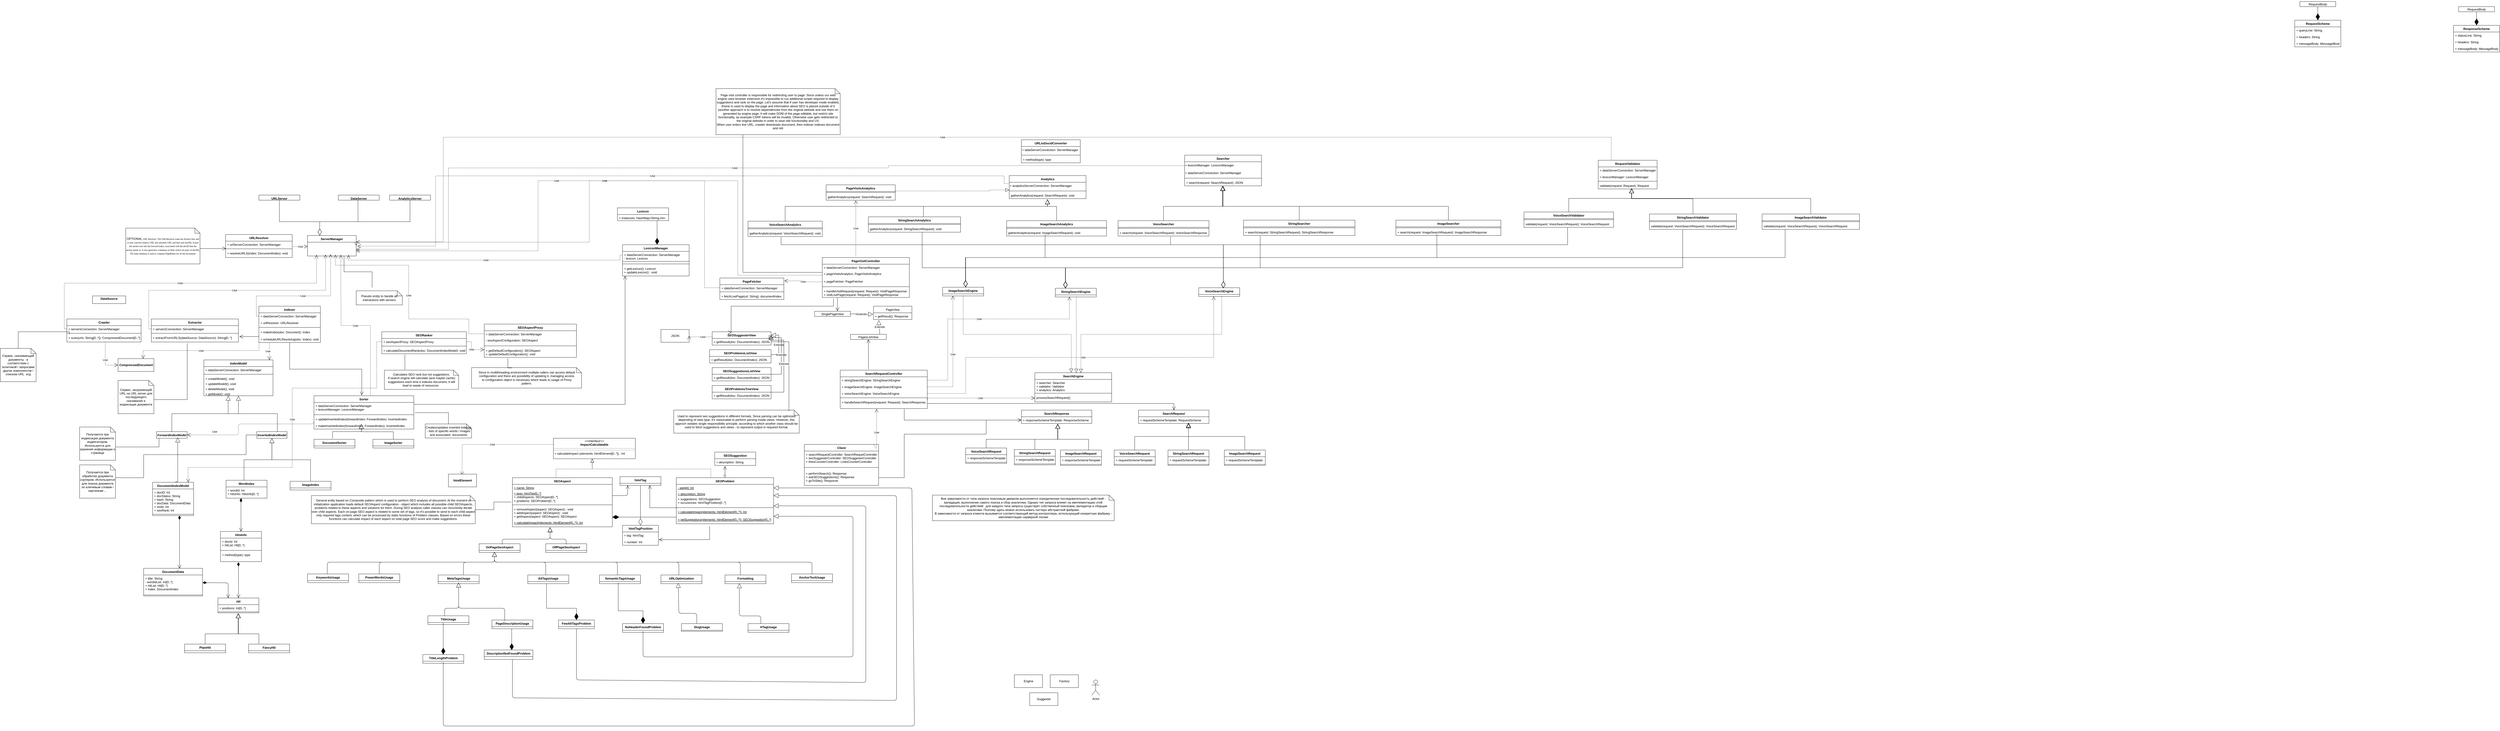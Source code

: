 <mxfile version="15.4.0" type="device"><diagram id="L-4JTbhqK5Z3GWyyr0-M" name="Page-1"><mxGraphModel dx="6538" dy="4364" grid="1" gridSize="10" guides="1" tooltips="1" connect="1" arrows="1" fold="1" page="1" pageScale="1" pageWidth="850" pageHeight="1100" math="0" shadow="0"><root><mxCell id="0"/><mxCell id="1" parent="0"/><mxCell id="VXNcRWfN4zNZ4ETa913i-1" value="Indexer" style="swimlane;fontStyle=1;align=center;verticalAlign=top;childLayout=stackLayout;horizontal=1;startSize=26;horizontalStack=0;resizeParent=1;resizeParentMax=0;resizeLast=0;collapsible=1;marginBottom=0;hachureGap=4;pointerEvents=0;" parent="1" vertex="1"><mxGeometry x="840" y="320" width="240" height="142" as="geometry"><mxRectangle x="800" y="400" width="70" height="26" as="alternateBounds"/></mxGeometry></mxCell><mxCell id="3ZD-ds__CDtL9bY-RWLM-7" value="+ dataServerConnection: ServerManager" style="text;strokeColor=none;fillColor=none;align=left;verticalAlign=top;spacingLeft=4;spacingRight=4;overflow=hidden;rotatable=0;points=[[0,0.5],[1,0.5]];portConstraint=eastwest;" parent="VXNcRWfN4zNZ4ETa913i-1" vertex="1"><mxGeometry y="26" width="240" height="26" as="geometry"/></mxCell><mxCell id="3ZD-ds__CDtL9bY-RWLM-8" value="+ urlResolver: URLResolver" style="text;strokeColor=none;fillColor=none;align=left;verticalAlign=top;spacingLeft=4;spacingRight=4;overflow=hidden;rotatable=0;points=[[0,0.5],[1,0.5]];portConstraint=eastwest;" parent="VXNcRWfN4zNZ4ETa913i-1" vertex="1"><mxGeometry y="52" width="240" height="26" as="geometry"/></mxCell><mxCell id="VXNcRWfN4zNZ4ETa913i-3" value="" style="line;strokeWidth=1;fillColor=none;align=left;verticalAlign=middle;spacingTop=-1;spacingLeft=3;spacingRight=3;rotatable=0;labelPosition=right;points=[];portConstraint=eastwest;" parent="VXNcRWfN4zNZ4ETa913i-1" vertex="1"><mxGeometry y="78" width="240" height="10" as="geometry"/></mxCell><mxCell id="VXNcRWfN4zNZ4ETa913i-4" value="+ makeIndex(doc: Document): Index &#10;&#10;+ scheduleURLResolving(doc: Index): void&#10;" style="text;strokeColor=none;fillColor=none;align=left;verticalAlign=top;spacingLeft=4;spacingRight=4;overflow=hidden;rotatable=0;points=[[0,0.5],[1,0.5]];portConstraint=eastwest;" parent="VXNcRWfN4zNZ4ETa913i-1" vertex="1"><mxGeometry y="88" width="240" height="54" as="geometry"/></mxCell><mxCell id="VXNcRWfN4zNZ4ETa913i-5" value="DocumentIndexModel" style="swimlane;fontStyle=1;align=center;verticalAlign=top;childLayout=stackLayout;horizontal=1;startSize=26;horizontalStack=0;resizeParent=1;resizeParentMax=0;resizeLast=0;collapsible=1;marginBottom=0;hachureGap=4;pointerEvents=0;" parent="1" vertex="1"><mxGeometry x="425" y="1008" width="160" height="130" as="geometry"/></mxCell><mxCell id="VXNcRWfN4zNZ4ETa913i-6" value="+ docID: Int&#10;+ docStatus: String&#10;+ hash: String&#10;+ docData: DocumentData&#10;+ visits: Int&#10;+ seoRank: Int" style="text;strokeColor=none;fillColor=none;align=left;verticalAlign=top;spacingLeft=4;spacingRight=4;overflow=hidden;rotatable=0;points=[[0,0.5],[1,0.5]];portConstraint=eastwest;" parent="VXNcRWfN4zNZ4ETa913i-5" vertex="1"><mxGeometry y="26" width="160" height="94" as="geometry"/></mxCell><mxCell id="B37MmopoNUqpj75_Dg1A-53" value="" style="line;strokeWidth=1;fillColor=none;align=left;verticalAlign=middle;spacingTop=-1;spacingLeft=3;spacingRight=3;rotatable=0;labelPosition=right;points=[];portConstraint=eastwest;" parent="VXNcRWfN4zNZ4ETa913i-5" vertex="1"><mxGeometry y="120" width="160" height="10" as="geometry"/></mxCell><mxCell id="VXNcRWfN4zNZ4ETa913i-38" value="Hit" style="swimlane;fontStyle=3;align=center;verticalAlign=top;childLayout=stackLayout;horizontal=1;startSize=26;horizontalStack=0;resizeParent=1;resizeParentMax=0;resizeLast=0;collapsible=1;marginBottom=0;hachureGap=4;pointerEvents=0;" parent="1" vertex="1"><mxGeometry x="680" y="1460" width="160" height="58" as="geometry"><mxRectangle x="680" y="1460" width="50" height="26" as="alternateBounds"/></mxGeometry></mxCell><mxCell id="VXNcRWfN4zNZ4ETa913i-39" value="+ positions: Int[0..*]" style="text;strokeColor=none;fillColor=none;align=left;verticalAlign=top;spacingLeft=4;spacingRight=4;overflow=hidden;rotatable=0;points=[[0,0.5],[1,0.5]];portConstraint=eastwest;" parent="VXNcRWfN4zNZ4ETa913i-38" vertex="1"><mxGeometry y="26" width="160" height="24" as="geometry"/></mxCell><mxCell id="VXNcRWfN4zNZ4ETa913i-40" value="" style="line;strokeWidth=1;fillColor=none;align=left;verticalAlign=middle;spacingTop=-1;spacingLeft=3;spacingRight=3;rotatable=0;labelPosition=right;points=[];portConstraint=eastwest;" parent="VXNcRWfN4zNZ4ETa913i-38" vertex="1"><mxGeometry y="50" width="160" height="8" as="geometry"/></mxCell><mxCell id="VXNcRWfN4zNZ4ETa913i-43" value="PlainHit" style="swimlane;fontStyle=1;align=center;verticalAlign=top;childLayout=stackLayout;horizontal=1;startSize=26;horizontalStack=0;resizeParent=1;resizeParentMax=0;resizeLast=0;collapsible=1;marginBottom=0;hachureGap=4;pointerEvents=0;" parent="1" vertex="1"><mxGeometry x="550" y="1640" width="160" height="34" as="geometry"><mxRectangle x="550" y="1640" width="80" height="26" as="alternateBounds"/></mxGeometry></mxCell><mxCell id="VXNcRWfN4zNZ4ETa913i-48" value="FancyHit" style="swimlane;fontStyle=1;align=center;verticalAlign=top;childLayout=stackLayout;horizontal=1;startSize=26;horizontalStack=0;resizeParent=1;resizeParentMax=0;resizeLast=0;collapsible=1;marginBottom=0;hachureGap=4;pointerEvents=0;" parent="1" vertex="1"><mxGeometry x="800" y="1640" width="160" height="34" as="geometry"><mxRectangle x="800" y="1640" width="80" height="26" as="alternateBounds"/></mxGeometry></mxCell><mxCell id="UL4YKMBXZopJeCdpC2au-22" value="IndexModel" style="swimlane;fontStyle=3;align=center;verticalAlign=top;childLayout=stackLayout;horizontal=1;startSize=26;horizontalStack=0;resizeParent=1;resizeParentMax=0;resizeLast=0;collapsible=1;marginBottom=0;" parent="1" vertex="1"><mxGeometry x="625" y="530" width="270" height="140" as="geometry"/></mxCell><mxCell id="B37MmopoNUqpj75_Dg1A-55" value="+ dataServerConnection: ServerManager" style="text;strokeColor=none;fillColor=none;align=left;verticalAlign=top;spacingLeft=4;spacingRight=4;overflow=hidden;rotatable=0;points=[[0,0.5],[1,0.5]];portConstraint=eastwest;" parent="UL4YKMBXZopJeCdpC2au-22" vertex="1"><mxGeometry y="26" width="270" height="26" as="geometry"/></mxCell><mxCell id="UL4YKMBXZopJeCdpC2au-24" value="" style="line;strokeWidth=1;fillColor=none;align=left;verticalAlign=middle;spacingTop=-1;spacingLeft=3;spacingRight=3;rotatable=0;labelPosition=right;points=[];portConstraint=eastwest;" parent="UL4YKMBXZopJeCdpC2au-22" vertex="1"><mxGeometry y="52" width="270" height="8" as="geometry"/></mxCell><mxCell id="B37MmopoNUqpj75_Dg1A-56" value="+ createModel(): void&#10;" style="text;strokeColor=none;fillColor=none;align=left;verticalAlign=top;spacingLeft=4;spacingRight=4;overflow=hidden;rotatable=0;points=[[0,0.5],[1,0.5]];portConstraint=eastwest;" parent="UL4YKMBXZopJeCdpC2au-22" vertex="1"><mxGeometry y="60" width="270" height="20" as="geometry"/></mxCell><mxCell id="B37MmopoNUqpj75_Dg1A-57" value="+ updateModell(): void&#10;" style="text;strokeColor=none;fillColor=none;align=left;verticalAlign=top;spacingLeft=4;spacingRight=4;overflow=hidden;rotatable=0;points=[[0,0.5],[1,0.5]];portConstraint=eastwest;" parent="UL4YKMBXZopJeCdpC2au-22" vertex="1"><mxGeometry y="80" width="270" height="20" as="geometry"/></mxCell><mxCell id="B37MmopoNUqpj75_Dg1A-58" value="+ deleteModel(): void&#10;" style="text;strokeColor=none;fillColor=none;align=left;verticalAlign=top;spacingLeft=4;spacingRight=4;overflow=hidden;rotatable=0;points=[[0,0.5],[1,0.5]];portConstraint=eastwest;" parent="UL4YKMBXZopJeCdpC2au-22" vertex="1"><mxGeometry y="100" width="270" height="20" as="geometry"/></mxCell><mxCell id="B37MmopoNUqpj75_Dg1A-60" value="+ getModel(): void&#10;" style="text;strokeColor=none;fillColor=none;align=left;verticalAlign=top;spacingLeft=4;spacingRight=4;overflow=hidden;rotatable=0;points=[[0,0.5],[1,0.5]];portConstraint=eastwest;" parent="UL4YKMBXZopJeCdpC2au-22" vertex="1"><mxGeometry y="120" width="270" height="20" as="geometry"/></mxCell><mxCell id="UL4YKMBXZopJeCdpC2au-59" value="ServerManager" style="swimlane;fontStyle=1;align=center;verticalAlign=top;childLayout=stackLayout;horizontal=1;startSize=26;horizontalStack=0;resizeParent=1;resizeParentMax=0;resizeLast=0;collapsible=1;marginBottom=0;" parent="1" vertex="1"><mxGeometry x="1030" y="44" width="190" height="80" as="geometry"/></mxCell><mxCell id="vnPngC09RosFCxPqreI9-1" value="AnchorTextUsage" style="swimlane;fontStyle=1;align=center;verticalAlign=top;childLayout=stackLayout;horizontal=1;startSize=26;horizontalStack=0;resizeParent=1;resizeParentMax=0;resizeLast=0;collapsible=1;marginBottom=0;" parent="1" vertex="1"><mxGeometry x="2920" y="1366" width="160" height="34" as="geometry"/></mxCell><mxCell id="ulZ0jbCKSlaguCblbPYP-53" value="" style="endArrow=block;endSize=16;endFill=0;html=1;exitX=0.5;exitY=0;exitDx=0;exitDy=0;" parent="vnPngC09RosFCxPqreI9-1" source="vnPngC09RosFCxPqreI9-1" edge="1"><mxGeometry x="0.004" y="46" width="160" relative="1" as="geometry"><mxPoint x="80" y="-6" as="sourcePoint"/><mxPoint x="-1160" y="-86" as="targetPoint"/><Array as="points"><mxPoint x="80" y="-46"/><mxPoint x="-1160" y="-46"/></Array><mxPoint as="offset"/></mxGeometry></mxCell><mxCell id="vnPngC09RosFCxPqreI9-5" value="URLResolver" style="swimlane;fontStyle=1;align=center;verticalAlign=top;childLayout=stackLayout;horizontal=1;startSize=26;horizontalStack=0;resizeParent=1;resizeParentMax=0;resizeLast=0;collapsible=1;marginBottom=0;" parent="1" vertex="1"><mxGeometry x="710" y="40" width="260" height="90" as="geometry"/></mxCell><mxCell id="nHTIsOpt5-FmUogmospr-10" value="+ urlServerConnection: ServerManager" style="text;strokeColor=none;fillColor=none;align=left;verticalAlign=top;spacingLeft=4;spacingRight=4;overflow=hidden;rotatable=0;points=[[0,0.5],[1,0.5]];portConstraint=eastwest;" parent="vnPngC09RosFCxPqreI9-5" vertex="1"><mxGeometry y="26" width="260" height="26" as="geometry"/></mxCell><mxCell id="nHTIsOpt5-FmUogmospr-11" value="" style="line;strokeWidth=1;fillColor=none;align=left;verticalAlign=middle;spacingTop=-1;spacingLeft=3;spacingRight=3;rotatable=0;labelPosition=right;points=[];portConstraint=eastwest;" parent="vnPngC09RosFCxPqreI9-5" vertex="1"><mxGeometry y="52" width="260" height="8" as="geometry"/></mxCell><mxCell id="vnPngC09RosFCxPqreI9-8" value="+ resolveURLS(index: DocumentIndex): void" style="text;strokeColor=none;fillColor=none;align=left;verticalAlign=top;spacingLeft=4;spacingRight=4;overflow=hidden;rotatable=0;points=[[0,0.5],[1,0.5]];portConstraint=eastwest;" parent="vnPngC09RosFCxPqreI9-5" vertex="1"><mxGeometry y="60" width="260" height="30" as="geometry"/></mxCell><mxCell id="vnPngC09RosFCxPqreI9-9" value="URLServer" style="swimlane;fontStyle=1;align=center;verticalAlign=top;childLayout=stackLayout;horizontal=1;startSize=26;horizontalStack=0;resizeParent=1;resizeParentMax=0;resizeLast=0;collapsible=1;marginBottom=0;" parent="1" vertex="1"><mxGeometry x="840" y="-114" width="160" height="20" as="geometry"><mxRectangle x="840" y="-114" width="90" height="26" as="alternateBounds"/></mxGeometry></mxCell><mxCell id="vnPngC09RosFCxPqreI9-13" value="DataServer" style="swimlane;fontStyle=1;align=center;verticalAlign=top;childLayout=stackLayout;horizontal=1;startSize=26;horizontalStack=0;resizeParent=1;resizeParentMax=0;resizeLast=0;collapsible=1;marginBottom=0;" parent="1" vertex="1"><mxGeometry x="1150" y="-114" width="160" height="20" as="geometry"/></mxCell><mxCell id="xpTjOEdWHdF4yTKwdctW-21" value="Lexicon" style="swimlane;fontStyle=1;align=center;verticalAlign=top;childLayout=stackLayout;horizontal=1;startSize=26;horizontalStack=0;resizeParent=1;resizeParentMax=0;resizeLast=0;collapsible=1;marginBottom=0;hachureGap=4;pointerEvents=0;" parent="1" vertex="1"><mxGeometry x="2240" y="-64" width="200" height="50" as="geometry"/></mxCell><mxCell id="xpTjOEdWHdF4yTKwdctW-22" value="+ instances: HashMap&lt;String,Int&gt;" style="text;strokeColor=none;fillColor=none;align=left;verticalAlign=top;spacingLeft=4;spacingRight=4;overflow=hidden;rotatable=0;points=[[0,0.5],[1,0.5]];portConstraint=eastwest;fontStyle=0" parent="xpTjOEdWHdF4yTKwdctW-21" vertex="1"><mxGeometry y="26" width="200" height="24" as="geometry"/></mxCell><mxCell id="xpTjOEdWHdF4yTKwdctW-25" value="LexiconManager" style="swimlane;fontStyle=1;align=center;verticalAlign=top;childLayout=stackLayout;horizontal=1;startSize=26;horizontalStack=0;resizeParent=1;resizeParentMax=0;resizeLast=0;collapsible=1;marginBottom=0;" parent="1" vertex="1"><mxGeometry x="2260" y="80" width="260" height="122" as="geometry"/></mxCell><mxCell id="xpTjOEdWHdF4yTKwdctW-26" value="+ dataServerConnection: ServerManager&#10;- lexicon: Lexicon&#10;" style="text;strokeColor=none;fillColor=none;align=left;verticalAlign=top;spacingLeft=4;spacingRight=4;overflow=hidden;rotatable=0;points=[[0,0.5],[1,0.5]];portConstraint=eastwest;" parent="xpTjOEdWHdF4yTKwdctW-25" vertex="1"><mxGeometry y="26" width="260" height="34" as="geometry"/></mxCell><mxCell id="m8PIFnoMGad8uP0K9j40-1" value="" style="line;strokeWidth=1;fillColor=none;align=left;verticalAlign=middle;spacingTop=-1;spacingLeft=3;spacingRight=3;rotatable=0;labelPosition=right;points=[];portConstraint=eastwest;" vertex="1" parent="xpTjOEdWHdF4yTKwdctW-25"><mxGeometry y="60" width="260" height="10" as="geometry"/></mxCell><mxCell id="xpTjOEdWHdF4yTKwdctW-27" value="" style="line;strokeWidth=1;fillColor=none;align=left;verticalAlign=middle;spacingTop=-1;spacingLeft=3;spacingRight=3;rotatable=0;labelPosition=right;points=[];portConstraint=eastwest;" parent="xpTjOEdWHdF4yTKwdctW-25" vertex="1"><mxGeometry y="70" width="260" height="10" as="geometry"/></mxCell><mxCell id="xpTjOEdWHdF4yTKwdctW-28" value="+ getLexicon(): Lexicon&#10;+ updateLexicon() : void&#10;" style="text;strokeColor=none;fillColor=none;align=left;verticalAlign=top;spacingLeft=4;spacingRight=4;overflow=hidden;rotatable=0;points=[[0,0.5],[1,0.5]];portConstraint=eastwest;" parent="xpTjOEdWHdF4yTKwdctW-25" vertex="1"><mxGeometry y="80" width="260" height="42" as="geometry"/></mxCell><mxCell id="xpTjOEdWHdF4yTKwdctW-38" value="" style="endArrow=diamondThin;endFill=1;endSize=24;html=1;rounded=0;edgeStyle=orthogonalEdgeStyle;" parent="1" source="xpTjOEdWHdF4yTKwdctW-22" edge="1"><mxGeometry width="160" relative="1" as="geometry"><mxPoint x="2382" y="-38" as="sourcePoint"/><mxPoint x="2395" y="80" as="targetPoint"/><Array as="points"><mxPoint x="2395" y="-10"/><mxPoint x="2395" y="-10"/></Array></mxGeometry></mxCell><mxCell id="X9t2nn5iT1wmEAKBCxQw-26" value="ForwardIndexModel" style="swimlane;fontStyle=3;align=center;verticalAlign=top;childLayout=stackLayout;horizontal=1;startSize=26;horizontalStack=0;resizeParent=1;resizeParentMax=0;resizeLast=0;collapsible=1;marginBottom=0;" parent="1" vertex="1" collapsed="1"><mxGeometry x="440" y="810" width="120" height="26" as="geometry"><mxRectangle x="450" y="810" width="160" height="86" as="alternateBounds"/></mxGeometry></mxCell><mxCell id="X9t2nn5iT1wmEAKBCxQw-27" value="+ field: type" style="text;strokeColor=none;fillColor=none;align=left;verticalAlign=top;spacingLeft=4;spacingRight=4;overflow=hidden;rotatable=0;points=[[0,0.5],[1,0.5]];portConstraint=eastwest;" parent="X9t2nn5iT1wmEAKBCxQw-26" vertex="1"><mxGeometry y="26" width="120" height="26" as="geometry"/></mxCell><mxCell id="X9t2nn5iT1wmEAKBCxQw-28" value="" style="line;strokeWidth=1;fillColor=none;align=left;verticalAlign=middle;spacingTop=-1;spacingLeft=3;spacingRight=3;rotatable=0;labelPosition=right;points=[];portConstraint=eastwest;" parent="X9t2nn5iT1wmEAKBCxQw-26" vertex="1"><mxGeometry y="52" width="120" height="8" as="geometry"/></mxCell><mxCell id="X9t2nn5iT1wmEAKBCxQw-29" value="+ method(type): type" style="text;strokeColor=none;fillColor=none;align=left;verticalAlign=top;spacingLeft=4;spacingRight=4;overflow=hidden;rotatable=0;points=[[0,0.5],[1,0.5]];portConstraint=eastwest;" parent="X9t2nn5iT1wmEAKBCxQw-26" vertex="1"><mxGeometry y="60" width="120" height="26" as="geometry"/></mxCell><mxCell id="VXNcRWfN4zNZ4ETa913i-9" value="DocumentData" style="swimlane;fontStyle=1;align=center;verticalAlign=top;childLayout=stackLayout;horizontal=1;startSize=26;horizontalStack=0;resizeParent=1;resizeParentMax=0;resizeLast=0;collapsible=1;marginBottom=0;hachureGap=4;pointerEvents=0;" parent="1" vertex="1"><mxGeometry x="390" y="1344" width="230" height="108" as="geometry"/></mxCell><mxCell id="VXNcRWfN4zNZ4ETa913i-10" value="+ title: String&#10;- wordIdList: Int[0..*]&#10;+ hitList: Hit[0..*]&#10;+ index: DocumentIndex" style="text;strokeColor=none;fillColor=none;align=left;verticalAlign=top;spacingLeft=4;spacingRight=4;overflow=hidden;rotatable=0;points=[[0,0.5],[1,0.5]];portConstraint=eastwest;" parent="VXNcRWfN4zNZ4ETa913i-9" vertex="1"><mxGeometry y="26" width="230" height="74" as="geometry"/></mxCell><mxCell id="VXNcRWfN4zNZ4ETa913i-11" value="" style="line;strokeWidth=1;fillColor=none;align=left;verticalAlign=middle;spacingTop=-1;spacingLeft=3;spacingRight=3;rotatable=0;labelPosition=right;points=[];portConstraint=eastwest;" parent="VXNcRWfN4zNZ4ETa913i-9" vertex="1"><mxGeometry y="100" width="230" height="8" as="geometry"/></mxCell><mxCell id="X9t2nn5iT1wmEAKBCxQw-30" value="InvertedIndexModel" style="swimlane;fontStyle=3;align=center;verticalAlign=top;childLayout=stackLayout;horizontal=1;startSize=26;horizontalStack=0;resizeParent=1;resizeParentMax=0;resizeLast=0;collapsible=1;marginBottom=0;" parent="1" vertex="1" collapsed="1"><mxGeometry x="831.68" y="810" width="118.32" height="26" as="geometry"><mxRectangle x="831.68" y="810" width="160" height="86" as="alternateBounds"/></mxGeometry></mxCell><mxCell id="X9t2nn5iT1wmEAKBCxQw-31" value="+ field: type" style="text;strokeColor=none;fillColor=none;align=left;verticalAlign=top;spacingLeft=4;spacingRight=4;overflow=hidden;rotatable=0;points=[[0,0.5],[1,0.5]];portConstraint=eastwest;" parent="X9t2nn5iT1wmEAKBCxQw-30" vertex="1"><mxGeometry y="26" width="118.32" height="26" as="geometry"/></mxCell><mxCell id="X9t2nn5iT1wmEAKBCxQw-32" value="" style="line;strokeWidth=1;fillColor=none;align=left;verticalAlign=middle;spacingTop=-1;spacingLeft=3;spacingRight=3;rotatable=0;labelPosition=right;points=[];portConstraint=eastwest;" parent="X9t2nn5iT1wmEAKBCxQw-30" vertex="1"><mxGeometry y="52" width="118.32" height="8" as="geometry"/></mxCell><mxCell id="X9t2nn5iT1wmEAKBCxQw-33" value="+ method(type): type" style="text;strokeColor=none;fillColor=none;align=left;verticalAlign=top;spacingLeft=4;spacingRight=4;overflow=hidden;rotatable=0;points=[[0,0.5],[1,0.5]];portConstraint=eastwest;" parent="X9t2nn5iT1wmEAKBCxQw-30" vertex="1"><mxGeometry y="60" width="118.32" height="26" as="geometry"/></mxCell><mxCell id="X9t2nn5iT1wmEAKBCxQw-34" value="WordIndex" style="swimlane;fontStyle=1;align=center;verticalAlign=top;childLayout=stackLayout;horizontal=1;startSize=26;horizontalStack=0;resizeParent=1;resizeParentMax=0;resizeLast=0;collapsible=1;marginBottom=0;" parent="1" vertex="1"><mxGeometry x="711.68" y="1000" width="160" height="70" as="geometry"/></mxCell><mxCell id="X9t2nn5iT1wmEAKBCxQw-35" value="+ wordId: Int&#10;+ hitsInfo: HitsInfo[0..*]" style="text;strokeColor=none;fillColor=none;align=left;verticalAlign=top;spacingLeft=4;spacingRight=4;overflow=hidden;rotatable=0;points=[[0,0.5],[1,0.5]];portConstraint=eastwest;" parent="X9t2nn5iT1wmEAKBCxQw-34" vertex="1"><mxGeometry y="26" width="160" height="44" as="geometry"/></mxCell><mxCell id="X9t2nn5iT1wmEAKBCxQw-38" value="ImageIndex" style="swimlane;fontStyle=1;align=center;verticalAlign=top;childLayout=stackLayout;horizontal=1;startSize=26;horizontalStack=0;resizeParent=1;resizeParentMax=0;resizeLast=0;collapsible=1;marginBottom=0;" parent="1" vertex="1"><mxGeometry x="961.68" y="1004" width="160" height="34" as="geometry"/></mxCell><mxCell id="X9t2nn5iT1wmEAKBCxQw-49" value="" style="endArrow=block;endSize=16;endFill=0;html=1;rounded=0;edgeStyle=orthogonalEdgeStyle;exitX=0.438;exitY=0;exitDx=0;exitDy=0;exitPerimeter=0;entryX=0.5;entryY=1;entryDx=0;entryDy=0;" parent="1" source="X9t2nn5iT1wmEAKBCxQw-34" target="X9t2nn5iT1wmEAKBCxQw-30" edge="1"><mxGeometry x="0.143" y="-22" width="160" relative="1" as="geometry"><mxPoint x="701.68" y="916" as="sourcePoint"/><mxPoint x="890" y="840" as="targetPoint"/><mxPoint as="offset"/><Array as="points"><mxPoint x="782" y="920"/><mxPoint x="891" y="920"/></Array></mxGeometry></mxCell><mxCell id="X9t2nn5iT1wmEAKBCxQw-50" value="" style="endArrow=block;endSize=16;endFill=0;html=1;rounded=0;edgeStyle=orthogonalEdgeStyle;exitX=0.5;exitY=0;exitDx=0;exitDy=0;entryX=0.5;entryY=1;entryDx=0;entryDy=0;" parent="1" source="X9t2nn5iT1wmEAKBCxQw-38" target="X9t2nn5iT1wmEAKBCxQw-30" edge="1"><mxGeometry width="160" relative="1" as="geometry"><mxPoint x="791.12" y="1000" as="sourcePoint"/><mxPoint x="880" y="839" as="targetPoint"/><Array as="points"><mxPoint x="1042" y="920"/><mxPoint x="891" y="920"/></Array></mxGeometry></mxCell><mxCell id="X9t2nn5iT1wmEAKBCxQw-51" value="HitsInfo" style="swimlane;fontStyle=1;align=center;verticalAlign=top;childLayout=stackLayout;horizontal=1;startSize=26;horizontalStack=0;resizeParent=1;resizeParentMax=0;resizeLast=0;collapsible=1;marginBottom=0;" parent="1" vertex="1"><mxGeometry x="690" y="1200" width="160" height="118" as="geometry"/></mxCell><mxCell id="X9t2nn5iT1wmEAKBCxQw-52" value="+ docId: Int&#10;+ hitList: Hit[0..*]&#10;" style="text;strokeColor=none;fillColor=none;align=left;verticalAlign=top;spacingLeft=4;spacingRight=4;overflow=hidden;rotatable=0;points=[[0,0.5],[1,0.5]];portConstraint=eastwest;" parent="X9t2nn5iT1wmEAKBCxQw-51" vertex="1"><mxGeometry y="26" width="160" height="44" as="geometry"/></mxCell><mxCell id="X9t2nn5iT1wmEAKBCxQw-53" value="" style="line;strokeWidth=1;fillColor=none;align=left;verticalAlign=middle;spacingTop=-1;spacingLeft=3;spacingRight=3;rotatable=0;labelPosition=right;points=[];portConstraint=eastwest;" parent="X9t2nn5iT1wmEAKBCxQw-51" vertex="1"><mxGeometry y="70" width="160" height="8" as="geometry"/></mxCell><mxCell id="X9t2nn5iT1wmEAKBCxQw-54" value="+ method(type): type" style="text;strokeColor=none;fillColor=none;align=left;verticalAlign=top;spacingLeft=4;spacingRight=4;overflow=hidden;rotatable=0;points=[[0,0.5],[1,0.5]];portConstraint=eastwest;" parent="X9t2nn5iT1wmEAKBCxQw-51" vertex="1"><mxGeometry y="78" width="160" height="40" as="geometry"/></mxCell><mxCell id="X9t2nn5iT1wmEAKBCxQw-59" value="" style="endArrow=block;endSize=16;endFill=0;html=1;rounded=0;edgeStyle=orthogonalEdgeStyle;exitX=0.5;exitY=0;exitDx=0;exitDy=0;entryX=0.5;entryY=1;entryDx=0;entryDy=0;" parent="1" source="X9t2nn5iT1wmEAKBCxQw-26" target="UL4YKMBXZopJeCdpC2au-22" edge="1"><mxGeometry x="0.005" width="160" relative="1" as="geometry"><mxPoint x="570.0" y="800.71" as="sourcePoint"/><mxPoint x="720" y="660" as="targetPoint"/><Array as="points"><mxPoint x="530" y="740"/><mxPoint x="720" y="740"/></Array><mxPoint as="offset"/></mxGeometry></mxCell><mxCell id="X9t2nn5iT1wmEAKBCxQw-60" value="" style="endArrow=block;endSize=16;endFill=0;html=1;rounded=0;edgeStyle=orthogonalEdgeStyle;exitX=0.5;exitY=0;exitDx=0;exitDy=0;" parent="1" source="X9t2nn5iT1wmEAKBCxQw-30" edge="1"><mxGeometry width="160" relative="1" as="geometry"><mxPoint x="570" y="836" as="sourcePoint"/><mxPoint x="720" y="670" as="targetPoint"/><Array as="points"><mxPoint x="912" y="740"/><mxPoint x="720" y="740"/></Array></mxGeometry></mxCell><mxCell id="X9t2nn5iT1wmEAKBCxQw-61" value="" style="endArrow=block;endSize=16;endFill=0;html=1;rounded=0;edgeStyle=orthogonalEdgeStyle;exitX=0.563;exitY=0;exitDx=0;exitDy=0;exitPerimeter=0;" parent="1" source="VXNcRWfN4zNZ4ETa913i-5" edge="1"><mxGeometry width="160" relative="1" as="geometry"><mxPoint x="400" y="1000" as="sourcePoint"/><mxPoint x="523" y="833" as="targetPoint"/><Array as="points"><mxPoint x="523" y="1006"/></Array></mxGeometry></mxCell><mxCell id="X9t2nn5iT1wmEAKBCxQw-62" value="Sorter" style="swimlane;fontStyle=1;align=center;verticalAlign=top;childLayout=stackLayout;horizontal=1;startSize=26;horizontalStack=0;resizeParent=1;resizeParentMax=0;resizeLast=0;collapsible=1;marginBottom=0;" parent="1" vertex="1"><mxGeometry x="1055" y="670" width="390" height="130" as="geometry"/></mxCell><mxCell id="3ZD-ds__CDtL9bY-RWLM-31" value="+ dataServerConnection: ServerManager&#10;+ lexiconManager: LexiconManager&#10;" style="text;strokeColor=none;fillColor=none;align=left;verticalAlign=top;spacingLeft=4;spacingRight=4;overflow=hidden;rotatable=0;points=[[0,0.5],[1,0.5]];portConstraint=eastwest;" parent="X9t2nn5iT1wmEAKBCxQw-62" vertex="1"><mxGeometry y="26" width="390" height="44" as="geometry"/></mxCell><mxCell id="X9t2nn5iT1wmEAKBCxQw-64" value="" style="line;strokeWidth=1;fillColor=none;align=left;verticalAlign=middle;spacingTop=-1;spacingLeft=3;spacingRight=3;rotatable=0;labelPosition=right;points=[];portConstraint=eastwest;" parent="X9t2nn5iT1wmEAKBCxQw-62" vertex="1"><mxGeometry y="70" width="390" height="8" as="geometry"/></mxCell><mxCell id="X9t2nn5iT1wmEAKBCxQw-65" value="+ updateInvertedIndex(forwardIndex: ForwardIndex): InvertedIndex" style="text;strokeColor=none;fillColor=none;align=left;verticalAlign=top;spacingLeft=4;spacingRight=4;overflow=hidden;rotatable=0;points=[[0,0.5],[1,0.5]];portConstraint=eastwest;" parent="X9t2nn5iT1wmEAKBCxQw-62" vertex="1"><mxGeometry y="78" width="390" height="26" as="geometry"/></mxCell><mxCell id="3ZD-ds__CDtL9bY-RWLM-32" value="+ makeInvertedIndex(forwardIndex: ForwardIndex): InvertedIndex" style="text;strokeColor=none;fillColor=none;align=left;verticalAlign=top;spacingLeft=4;spacingRight=4;overflow=hidden;rotatable=0;points=[[0,0.5],[1,0.5]];portConstraint=eastwest;" parent="X9t2nn5iT1wmEAKBCxQw-62" vertex="1"><mxGeometry y="104" width="390" height="26" as="geometry"/></mxCell><mxCell id="X9t2nn5iT1wmEAKBCxQw-68" value="" style="endArrow=open;endFill=1;endSize=12;html=1;rounded=0;edgeStyle=orthogonalEdgeStyle;exitX=0.5;exitY=1.002;exitDx=0;exitDy=0;exitPerimeter=0;entryX=0.479;entryY=-0.019;entryDx=0;entryDy=0;entryPerimeter=0;" parent="1" source="VXNcRWfN4zNZ4ETa913i-4" target="X9t2nn5iT1wmEAKBCxQw-62" edge="1"><mxGeometry width="160" relative="1" as="geometry"><mxPoint x="1050" y="630" as="sourcePoint"/><mxPoint x="1210" y="630" as="targetPoint"/></mxGeometry></mxCell><mxCell id="X9t2nn5iT1wmEAKBCxQw-80" value="" style="endArrow=open;endFill=1;endSize=12;html=1;rounded=0;edgeStyle=orthogonalEdgeStyle;exitX=1.002;exitY=0.174;exitDx=0;exitDy=0;exitPerimeter=0;" parent="1" source="3ZD-ds__CDtL9bY-RWLM-31" target="xpTjOEdWHdF4yTKwdctW-28" edge="1"><mxGeometry width="160" relative="1" as="geometry"><mxPoint x="1450" y="704" as="sourcePoint"/><mxPoint x="2410" y="240" as="targetPoint"/><Array as="points"><mxPoint x="2270" y="704"/><mxPoint x="2270" y="171"/></Array></mxGeometry></mxCell><mxCell id="UL4YKMBXZopJeCdpC2au-80" value="OnPageSeoAspect" style="swimlane;fontStyle=1;align=center;verticalAlign=top;childLayout=stackLayout;horizontal=1;startSize=26;horizontalStack=0;resizeParent=1;resizeParentMax=0;resizeLast=0;collapsible=1;marginBottom=0;" parent="1" vertex="1"><mxGeometry x="1700" y="1248" width="160" height="34" as="geometry"/></mxCell><mxCell id="ulZ0jbCKSlaguCblbPYP-35" value="" style="endArrow=block;endSize=16;endFill=0;html=1;entryX=0.377;entryY=1.083;entryDx=0;entryDy=0;entryPerimeter=0;" parent="UL4YKMBXZopJeCdpC2au-80" target="B37MmopoNUqpj75_Dg1A-77" edge="1"><mxGeometry width="160" relative="1" as="geometry"><mxPoint x="90" y="2" as="sourcePoint"/><mxPoint x="250" y="2" as="targetPoint"/><Array as="points"><mxPoint x="90" y="-18"/><mxPoint x="277" y="-18"/></Array></mxGeometry></mxCell><mxCell id="UL4YKMBXZopJeCdpC2au-84" value="OffPageSeoAspect" style="swimlane;fontStyle=3;align=center;verticalAlign=top;childLayout=stackLayout;horizontal=1;startSize=26;horizontalStack=0;resizeParent=1;resizeParentMax=0;resizeLast=0;collapsible=1;marginBottom=0;" parent="1" vertex="1"><mxGeometry x="1960" y="1248" width="160" height="34" as="geometry"/></mxCell><mxCell id="ulZ0jbCKSlaguCblbPYP-36" value="" style="endArrow=block;endSize=16;endFill=0;html=1;entryX=0.377;entryY=1.046;entryDx=0;entryDy=0;entryPerimeter=0;" parent="UL4YKMBXZopJeCdpC2au-84" target="B37MmopoNUqpj75_Dg1A-77" edge="1"><mxGeometry width="160" relative="1" as="geometry"><mxPoint x="80" y="2" as="sourcePoint"/><mxPoint x="4" y="-76" as="targetPoint"/><Array as="points"><mxPoint x="80" y="-18"/><mxPoint x="17" y="-18"/></Array></mxGeometry></mxCell><mxCell id="UL4YKMBXZopJeCdpC2au-89" value="SEOAspect" style="swimlane;fontStyle=1;align=center;verticalAlign=top;childLayout=stackLayout;horizontal=1;startSize=26;horizontalStack=0;resizeParent=1;resizeParentMax=0;resizeLast=0;collapsible=1;marginBottom=0;" parent="1" vertex="1"><mxGeometry x="1830" y="990" width="390" height="192" as="geometry"><mxRectangle x="2170" y="1464" width="100" height="26" as="alternateBounds"/></mxGeometry></mxCell><mxCell id="m8PIFnoMGad8uP0K9j40-59" value="&lt;u&gt;+ name: String&lt;/u&gt;" style="text;strokeColor=none;fillColor=none;align=left;verticalAlign=top;spacingLeft=4;spacingRight=4;overflow=hidden;rotatable=0;points=[[0,0.5],[1,0.5]];portConstraint=eastwest;fontStyle=0;html=1;" vertex="1" parent="UL4YKMBXZopJeCdpC2au-89"><mxGeometry y="26" width="390" height="22" as="geometry"/></mxCell><mxCell id="UL4YKMBXZopJeCdpC2au-90" value="&lt;u&gt;+ tags: htmlTag[0..*]&lt;br&gt;&lt;/u&gt;&lt;span&gt;+ childAspects: SEOAspect[0..*]&lt;/span&gt;&lt;u&gt;&lt;br&gt;&lt;/u&gt;&lt;div&gt;+ problems: SEOProblem[0..*]&lt;/div&gt;" style="text;strokeColor=none;fillColor=none;align=left;verticalAlign=top;spacingLeft=4;spacingRight=4;overflow=hidden;rotatable=0;points=[[0,0.5],[1,0.5]];portConstraint=eastwest;fontStyle=0;html=1;" parent="UL4YKMBXZopJeCdpC2au-89" vertex="1"><mxGeometry y="48" width="390" height="54" as="geometry"/></mxCell><mxCell id="UL4YKMBXZopJeCdpC2au-91" value="" style="line;strokeWidth=1;fillColor=none;align=left;verticalAlign=middle;spacingTop=-1;spacingLeft=3;spacingRight=3;rotatable=0;labelPosition=right;points=[];portConstraint=eastwest;" parent="UL4YKMBXZopJeCdpC2au-89" vertex="1"><mxGeometry y="102" width="390" height="8" as="geometry"/></mxCell><mxCell id="UL4YKMBXZopJeCdpC2au-92" value="+ removeAspect(aspect: SEOAspect) : void&#10;+  addAspect(aspect: SEOAspect) : void&#10;+ getAspect(aspect: SEOAspect): SEOAspect&#10;" style="text;strokeColor=none;fillColor=none;align=left;verticalAlign=top;spacingLeft=4;spacingRight=4;overflow=hidden;rotatable=0;points=[[0,0.5],[1,0.5]];portConstraint=eastwest;" parent="UL4YKMBXZopJeCdpC2au-89" vertex="1"><mxGeometry y="110" width="390" height="52" as="geometry"/></mxCell><mxCell id="B37MmopoNUqpj75_Dg1A-77" value="+ calculateImpact(elements: htmlElement[0..*]): Int" style="text;strokeColor=none;fillColor=none;align=left;verticalAlign=top;spacingLeft=4;spacingRight=4;overflow=hidden;rotatable=0;points=[[0,0.5],[1,0.5]];portConstraint=eastwest;fontStyle=4" parent="UL4YKMBXZopJeCdpC2au-89" vertex="1"><mxGeometry y="162" width="390" height="30" as="geometry"/></mxCell><mxCell id="UL4YKMBXZopJeCdpC2au-95" value="MetaTagsUsage" style="swimlane;fontStyle=1;align=center;verticalAlign=top;childLayout=stackLayout;horizontal=1;startSize=26;horizontalStack=0;resizeParent=1;resizeParentMax=0;resizeLast=0;collapsible=1;marginBottom=0;" parent="1" vertex="1"><mxGeometry x="1540" y="1370" width="160" height="34" as="geometry"/></mxCell><mxCell id="ulZ0jbCKSlaguCblbPYP-48" value="" style="endArrow=block;endSize=16;endFill=0;html=1;exitX=0.616;exitY=-0.018;exitDx=0;exitDy=0;exitPerimeter=0;" parent="UL4YKMBXZopJeCdpC2au-95" source="UL4YKMBXZopJeCdpC2au-95" edge="1"><mxGeometry x="0.144" y="-10" width="160" relative="1" as="geometry"><mxPoint x="100" y="-10" as="sourcePoint"/><mxPoint x="220" y="-90" as="targetPoint"/><Array as="points"><mxPoint x="99" y="-50"/><mxPoint x="160" y="-50"/><mxPoint x="220" y="-50"/></Array><mxPoint as="offset"/></mxGeometry></mxCell><mxCell id="UL4YKMBXZopJeCdpC2au-99" value="TitleUsage" style="swimlane;fontStyle=1;align=center;verticalAlign=top;childLayout=stackLayout;horizontal=1;startSize=26;horizontalStack=0;resizeParent=1;resizeParentMax=0;resizeLast=0;collapsible=1;marginBottom=0;" parent="1" vertex="1"><mxGeometry x="1500" y="1529.5" width="160" height="34" as="geometry"/></mxCell><mxCell id="ulZ0jbCKSlaguCblbPYP-42" value="" style="endArrow=block;endSize=16;endFill=0;html=1;exitX=0.409;exitY=-0.026;exitDx=0;exitDy=0;exitPerimeter=0;" parent="UL4YKMBXZopJeCdpC2au-99" source="UL4YKMBXZopJeCdpC2au-99" edge="1"><mxGeometry width="160" relative="1" as="geometry"><mxPoint x="70" y="-9.5" as="sourcePoint"/><mxPoint x="120" y="-129.5" as="targetPoint"/><Array as="points"><mxPoint x="65" y="-29.5"/><mxPoint x="90" y="-29.5"/><mxPoint x="120" y="-29.5"/></Array></mxGeometry></mxCell><mxCell id="UL4YKMBXZopJeCdpC2au-103" value="PageDescriptionUsage" style="swimlane;fontStyle=1;align=center;verticalAlign=top;childLayout=stackLayout;horizontal=1;startSize=26;horizontalStack=0;resizeParent=1;resizeParentMax=0;resizeLast=0;collapsible=1;marginBottom=0;" parent="1" vertex="1"><mxGeometry x="1750" y="1546" width="160" height="34" as="geometry"/></mxCell><mxCell id="ulZ0jbCKSlaguCblbPYP-43" value="" style="endArrow=block;endSize=16;endFill=0;html=1;" parent="UL4YKMBXZopJeCdpC2au-103" edge="1"><mxGeometry width="160" relative="1" as="geometry"><mxPoint x="50" y="4" as="sourcePoint"/><mxPoint x="-130" y="-146" as="targetPoint"/><Array as="points"><mxPoint x="50" y="-46"/><mxPoint x="-130" y="-46"/></Array></mxGeometry></mxCell><mxCell id="UL4YKMBXZopJeCdpC2au-107" value="AltTagsUsage" style="swimlane;fontStyle=1;align=center;verticalAlign=top;childLayout=stackLayout;horizontal=1;startSize=26;horizontalStack=0;resizeParent=1;resizeParentMax=0;resizeLast=0;collapsible=1;marginBottom=0;" parent="1" vertex="1"><mxGeometry x="1890" y="1370" width="160" height="34" as="geometry"/></mxCell><mxCell id="ulZ0jbCKSlaguCblbPYP-49" value="" style="endArrow=block;endSize=16;endFill=0;html=1;" parent="UL4YKMBXZopJeCdpC2au-107" edge="1"><mxGeometry x="0.31" y="80" width="160" relative="1" as="geometry"><mxPoint x="70" as="sourcePoint"/><mxPoint x="-130" y="-90" as="targetPoint"/><Array as="points"><mxPoint x="70" y="-50"/><mxPoint x="-130" y="-50"/></Array><mxPoint as="offset"/></mxGeometry></mxCell><mxCell id="UL4YKMBXZopJeCdpC2au-111" value="SemanticTagsUsage" style="swimlane;fontStyle=1;align=center;verticalAlign=top;childLayout=stackLayout;horizontal=1;startSize=26;horizontalStack=0;resizeParent=1;resizeParentMax=0;resizeLast=0;collapsible=1;marginBottom=0;" parent="1" vertex="1"><mxGeometry x="2170" y="1370" width="160" height="34" as="geometry"/></mxCell><mxCell id="ulZ0jbCKSlaguCblbPYP-50" value="" style="endArrow=block;endSize=16;endFill=0;html=1;" parent="UL4YKMBXZopJeCdpC2au-111" edge="1"><mxGeometry x="-0.333" y="80" width="160" relative="1" as="geometry"><mxPoint x="70" as="sourcePoint"/><mxPoint x="-410" y="-90" as="targetPoint"/><Array as="points"><mxPoint x="70" y="-50"/><mxPoint x="-410" y="-50"/></Array><mxPoint as="offset"/></mxGeometry></mxCell><mxCell id="UL4YKMBXZopJeCdpC2au-115" value="URLOptimization" style="swimlane;fontStyle=1;align=center;verticalAlign=top;childLayout=stackLayout;horizontal=1;startSize=26;horizontalStack=0;resizeParent=1;resizeParentMax=0;resizeLast=0;collapsible=1;marginBottom=0;" parent="1" vertex="1"><mxGeometry x="2410" y="1370" width="160" height="34" as="geometry"/></mxCell><mxCell id="ulZ0jbCKSlaguCblbPYP-51" value="" style="endArrow=block;endSize=16;endFill=0;html=1;" parent="UL4YKMBXZopJeCdpC2au-115" edge="1"><mxGeometry x="0.012" y="60" width="160" relative="1" as="geometry"><mxPoint x="70" as="sourcePoint"/><mxPoint x="-650" y="-90" as="targetPoint"/><Array as="points"><mxPoint x="70" y="-50"/><mxPoint x="-650" y="-50"/></Array><mxPoint as="offset"/></mxGeometry></mxCell><mxCell id="UL4YKMBXZopJeCdpC2au-119" value="Formatting" style="swimlane;fontStyle=1;align=center;verticalAlign=top;childLayout=stackLayout;horizontal=1;startSize=26;horizontalStack=0;resizeParent=1;resizeParentMax=0;resizeLast=0;collapsible=1;marginBottom=0;" parent="1" vertex="1"><mxGeometry x="2660" y="1370" width="160" height="34" as="geometry"/></mxCell><mxCell id="ulZ0jbCKSlaguCblbPYP-52" value="" style="endArrow=block;endSize=16;endFill=0;html=1;" parent="UL4YKMBXZopJeCdpC2au-119" edge="1"><mxGeometry x="0.048" y="-30" width="160" relative="1" as="geometry"><mxPoint x="60" as="sourcePoint"/><mxPoint x="-900" y="-90" as="targetPoint"/><Array as="points"><mxPoint x="60" y="-50"/><mxPoint x="-900" y="-50"/></Array><mxPoint as="offset"/></mxGeometry></mxCell><mxCell id="UL4YKMBXZopJeCdpC2au-123" value="HTagUsage" style="swimlane;fontStyle=1;align=center;verticalAlign=top;childLayout=stackLayout;horizontal=1;startSize=26;horizontalStack=0;resizeParent=1;resizeParentMax=0;resizeLast=0;collapsible=1;marginBottom=0;" parent="1" vertex="1"><mxGeometry x="2750" y="1560" width="160" height="34" as="geometry"/></mxCell><mxCell id="ulZ0jbCKSlaguCblbPYP-57" value="" style="endArrow=block;endSize=16;endFill=0;html=1;entryX=0.352;entryY=0.839;entryDx=0;entryDy=0;entryPerimeter=0;" parent="UL4YKMBXZopJeCdpC2au-123" edge="1"><mxGeometry x="-0.663" y="-60" width="160" relative="1" as="geometry"><mxPoint x="50" as="sourcePoint"/><mxPoint x="-33.68" y="-157.288" as="targetPoint"/><Array as="points"><mxPoint x="50" y="-30"/><mxPoint x="-34" y="-30"/></Array><mxPoint as="offset"/></mxGeometry></mxCell><mxCell id="UL4YKMBXZopJeCdpC2au-127" value="NoHeaderFoundProblem" style="swimlane;fontStyle=1;align=center;verticalAlign=top;childLayout=stackLayout;horizontal=1;startSize=26;horizontalStack=0;resizeParent=1;resizeParentMax=0;resizeLast=0;collapsible=1;marginBottom=0;" parent="1" vertex="1"><mxGeometry x="2260" y="1560" width="160" height="34" as="geometry"><mxRectangle x="2260" y="1560" width="170" height="26" as="alternateBounds"/></mxGeometry></mxCell><mxCell id="UL4YKMBXZopJeCdpC2au-196" value="SlugUsage" style="swimlane;fontStyle=1;align=center;verticalAlign=top;childLayout=stackLayout;horizontal=1;startSize=26;horizontalStack=0;resizeParent=1;resizeParentMax=0;resizeLast=0;collapsible=1;marginBottom=0;" parent="1" vertex="1"><mxGeometry x="2490" y="1560" width="160" height="30" as="geometry"/></mxCell><mxCell id="ulZ0jbCKSlaguCblbPYP-56" value="" style="endArrow=block;endSize=16;endFill=0;html=1;entryX=0.421;entryY=0.696;entryDx=0;entryDy=0;entryPerimeter=0;" parent="UL4YKMBXZopJeCdpC2au-196" edge="1"><mxGeometry x="-0.65" y="-63" width="160" relative="1" as="geometry"><mxPoint x="60" as="sourcePoint"/><mxPoint x="-12.64" y="-158.432" as="targetPoint"/><Array as="points"><mxPoint x="60" y="-40"/><mxPoint x="-10" y="-40"/></Array><mxPoint x="20" y="3" as="offset"/></mxGeometry></mxCell><mxCell id="X9t2nn5iT1wmEAKBCxQw-89" value="DescriptionNotFoundProblem" style="swimlane;fontStyle=1;childLayout=stackLayout;horizontal=1;startSize=26;fillColor=none;horizontalStack=0;resizeParent=1;resizeParentMax=0;resizeLast=0;collapsible=1;marginBottom=0;" parent="1" vertex="1"><mxGeometry x="1720" y="1663" width="190" height="37" as="geometry"/></mxCell><mxCell id="ZvxXPG6ARuYnSKrhNRSG-1" value="FewAltTagsProblem" style="swimlane;fontStyle=1;childLayout=stackLayout;horizontal=1;startSize=26;fillColor=none;horizontalStack=0;resizeParent=1;resizeParentMax=0;resizeLast=0;collapsible=1;marginBottom=0;" parent="1" vertex="1"><mxGeometry x="2010" y="1546" width="140" height="34" as="geometry"/></mxCell><mxCell id="ZvxXPG6ARuYnSKrhNRSG-9" value="SEOAspectProxy" style="swimlane;fontStyle=1;align=center;verticalAlign=top;childLayout=stackLayout;horizontal=1;startSize=26;horizontalStack=0;resizeParent=1;resizeParentMax=0;resizeLast=0;collapsible=1;marginBottom=0;" parent="1" vertex="1"><mxGeometry x="1720" y="390" width="360" height="130" as="geometry"/></mxCell><mxCell id="ZvxXPG6ARuYnSKrhNRSG-10" value="+ dataServerConnection: ServerManager" style="text;strokeColor=none;fillColor=none;align=left;verticalAlign=top;spacingLeft=4;spacingRight=4;overflow=hidden;rotatable=0;points=[[0,0.5],[1,0.5]];portConstraint=eastwest;" parent="ZvxXPG6ARuYnSKrhNRSG-9" vertex="1"><mxGeometry y="26" width="360" height="24" as="geometry"/></mxCell><mxCell id="3ZD-ds__CDtL9bY-RWLM-16" value="&amp;nbsp;- seoAspectConfiguration: SEOAspect" style="text;whiteSpace=wrap;html=1;" parent="ZvxXPG6ARuYnSKrhNRSG-9" vertex="1"><mxGeometry y="50" width="360" height="30" as="geometry"/></mxCell><mxCell id="ZvxXPG6ARuYnSKrhNRSG-11" value="" style="line;strokeWidth=1;fillColor=none;align=left;verticalAlign=middle;spacingTop=-1;spacingLeft=3;spacingRight=3;rotatable=0;labelPosition=right;points=[];portConstraint=eastwest;" parent="ZvxXPG6ARuYnSKrhNRSG-9" vertex="1"><mxGeometry y="80" width="360" height="10" as="geometry"/></mxCell><mxCell id="ZvxXPG6ARuYnSKrhNRSG-12" value="+ getDefaultConfiguration(): SEOAspect&#10;+ updateDefaultConfiguration(): void&#10;&#10;&#10;" style="text;strokeColor=none;fillColor=none;align=left;verticalAlign=top;spacingLeft=4;spacingRight=4;overflow=hidden;rotatable=0;points=[[0,0.5],[1,0.5]];portConstraint=eastwest;" parent="ZvxXPG6ARuYnSKrhNRSG-9" vertex="1"><mxGeometry y="90" width="360" height="40" as="geometry"/></mxCell><mxCell id="ZvxXPG6ARuYnSKrhNRSG-14" value="" style="endArrow=block;dashed=1;endFill=0;endSize=12;html=1;rounded=0;edgeStyle=orthogonalEdgeStyle;exitX=0.5;exitY=0;exitDx=0;exitDy=0;entryX=0.474;entryY=1;entryDx=0;entryDy=0;entryPerimeter=0;" parent="1" source="UL4YKMBXZopJeCdpC2au-89" target="ZvxXPG6ARuYnSKrhNRSG-31" edge="1"><mxGeometry width="160" relative="1" as="geometry"><mxPoint x="1600" y="1166" as="sourcePoint"/><mxPoint x="1680" y="910" as="targetPoint"/><Array as="points"><mxPoint x="2000" y="956"/><mxPoint x="2142" y="956"/></Array></mxGeometry></mxCell><mxCell id="ZvxXPG6ARuYnSKrhNRSG-15" value="SEOProblem" style="swimlane;fontStyle=3;align=center;verticalAlign=top;childLayout=stackLayout;horizontal=1;startSize=26;horizontalStack=0;resizeParent=1;resizeParentMax=0;resizeLast=0;collapsible=1;marginBottom=0;" parent="1" vertex="1"><mxGeometry x="2470" y="990" width="380" height="180" as="geometry"/></mxCell><mxCell id="B37MmopoNUqpj75_Dg1A-73" value="- weight: Int" style="text;strokeColor=none;fillColor=none;align=left;verticalAlign=top;spacingLeft=4;spacingRight=4;overflow=hidden;rotatable=0;points=[[0,0.5],[1,0.5]];portConstraint=eastwest;fontStyle=4;horizontal=1;" parent="ZvxXPG6ARuYnSKrhNRSG-15" vertex="1"><mxGeometry y="26" width="380" height="24" as="geometry"/></mxCell><mxCell id="B37MmopoNUqpj75_Dg1A-75" value="+ description: String" style="text;strokeColor=none;fillColor=none;align=left;verticalAlign=top;spacingLeft=4;spacingRight=4;overflow=hidden;rotatable=0;points=[[0,0.5],[1,0.5]];portConstraint=eastwest;fontStyle=4;horizontal=1;" parent="ZvxXPG6ARuYnSKrhNRSG-15" vertex="1"><mxGeometry y="50" width="380" height="20" as="geometry"/></mxCell><mxCell id="ZvxXPG6ARuYnSKrhNRSG-16" value="+ suggestions: SEOSuggestion&#10;+ occurences: htmlTagPosition[0..*]" style="text;strokeColor=none;fillColor=none;align=left;verticalAlign=top;spacingLeft=4;spacingRight=4;overflow=hidden;rotatable=0;points=[[0,0.5],[1,0.5]];portConstraint=eastwest;fontStyle=0;horizontal=1;" parent="ZvxXPG6ARuYnSKrhNRSG-15" vertex="1"><mxGeometry y="70" width="380" height="44" as="geometry"/></mxCell><mxCell id="ZvxXPG6ARuYnSKrhNRSG-17" value="" style="line;strokeWidth=1;fillColor=none;align=left;verticalAlign=middle;spacingTop=-1;spacingLeft=3;spacingRight=3;rotatable=0;labelPosition=right;points=[];portConstraint=eastwest;" parent="ZvxXPG6ARuYnSKrhNRSG-15" vertex="1"><mxGeometry y="114" width="380" height="6" as="geometry"/></mxCell><mxCell id="ZvxXPG6ARuYnSKrhNRSG-18" value="+ calculateImpact(elements: htmlElement[0..*]): Int" style="text;strokeColor=none;fillColor=none;align=left;verticalAlign=top;spacingLeft=4;spacingRight=4;overflow=hidden;rotatable=0;points=[[0,0.5],[1,0.5]];portConstraint=eastwest;fontStyle=4" parent="ZvxXPG6ARuYnSKrhNRSG-15" vertex="1"><mxGeometry y="120" width="380" height="30" as="geometry"/></mxCell><mxCell id="B37MmopoNUqpj75_Dg1A-76" value="+ getSuggestions(elements: htmlElement[0..*]): SEOSuggestion[0..*]&#10; &#10;" style="text;strokeColor=none;fillColor=none;align=left;verticalAlign=top;spacingLeft=4;spacingRight=4;overflow=hidden;rotatable=0;points=[[0,0.5],[1,0.5]];portConstraint=eastwest;fontStyle=4" parent="ZvxXPG6ARuYnSKrhNRSG-15" vertex="1"><mxGeometry y="150" width="380" height="30" as="geometry"/></mxCell><mxCell id="ZvxXPG6ARuYnSKrhNRSG-31" value="&lt;p style=&quot;margin: 0px ; margin-top: 4px ; text-align: center&quot;&gt;&lt;i&gt;&amp;lt;&amp;lt;Interface&amp;gt;&amp;gt;&lt;/i&gt;&lt;br&gt;&lt;b&gt;ImpactCalculatable&lt;/b&gt;&lt;/p&gt;&lt;hr size=&quot;1&quot;&gt;&lt;hr size=&quot;1&quot;&gt;&lt;p style=&quot;margin: 0px ; margin-left: 4px&quot;&gt;+ calculateImpact (elements :htmlElement[0..*]) : Int&lt;/p&gt;" style="verticalAlign=top;align=left;overflow=fill;fontSize=12;fontFamily=Helvetica;html=1;" parent="1" vertex="1"><mxGeometry x="1990" y="836" width="320" height="80" as="geometry"/></mxCell><mxCell id="ZvxXPG6ARuYnSKrhNRSG-46" value="htmlTag" style="swimlane;fontStyle=1;align=center;verticalAlign=top;childLayout=stackLayout;horizontal=1;startSize=26;horizontalStack=0;resizeParent=1;resizeParentMax=0;resizeLast=0;collapsible=1;marginBottom=0;" parent="1" vertex="1"><mxGeometry x="2250" y="986" width="160" height="34" as="geometry"/></mxCell><mxCell id="xOgXABfGznbNNHsN3aHD-12" value="" style="endArrow=block;dashed=1;endFill=0;endSize=12;html=1;rounded=0;edgeStyle=orthogonalEdgeStyle;exitX=0.5;exitY=0;exitDx=0;exitDy=0;entryX=0.474;entryY=1;entryDx=0;entryDy=0;entryPerimeter=0;" parent="1" source="ZvxXPG6ARuYnSKrhNRSG-15" target="ZvxXPG6ARuYnSKrhNRSG-31" edge="1"><mxGeometry width="160" relative="1" as="geometry"><mxPoint x="1510" y="916" as="sourcePoint"/><mxPoint x="1670" y="916" as="targetPoint"/><Array as="points"><mxPoint x="2605" y="956"/><mxPoint x="2142" y="956"/></Array></mxGeometry></mxCell><mxCell id="xdEpOosHyWj6ykagDoDC-6" value="" style="endArrow=open;endFill=1;endSize=12;html=1;rounded=0;edgeStyle=orthogonalEdgeStyle;exitX=0.011;exitY=0.55;exitDx=0;exitDy=0;exitPerimeter=0;entryX=0.728;entryY=1.022;entryDx=0;entryDy=0;entryPerimeter=0;" parent="1" source="ZvxXPG6ARuYnSKrhNRSG-17" edge="1"><mxGeometry width="160" relative="1" as="geometry"><mxPoint x="2181.02" y="1119.056" as="sourcePoint"/><mxPoint x="2366.48" y="1020.176" as="targetPoint"/><Array as="points"><mxPoint x="2366" y="1107"/></Array></mxGeometry></mxCell><mxCell id="xdEpOosHyWj6ykagDoDC-7" value="TitleLengthProblem" style="swimlane;fontStyle=1;align=center;verticalAlign=top;childLayout=stackLayout;horizontal=1;startSize=26;horizontalStack=0;resizeParent=1;resizeParentMax=0;resizeLast=0;collapsible=1;marginBottom=0;html=1;" parent="1" vertex="1"><mxGeometry x="1480" y="1681" width="160" height="34" as="geometry"/></mxCell><mxCell id="xdEpOosHyWj6ykagDoDC-11" value="" style="endArrow=diamondThin;endFill=1;endSize=24;html=1;rounded=0;edgeStyle=orthogonalEdgeStyle;exitX=0;exitY=0.5;exitDx=0;exitDy=0;" parent="1" source="ZvxXPG6ARuYnSKrhNRSG-18" edge="1"><mxGeometry width="160" relative="1" as="geometry"><mxPoint x="2460" y="1144" as="sourcePoint"/><mxPoint x="2220" y="1144" as="targetPoint"/><Array as="points"><mxPoint x="2470" y="1144"/></Array></mxGeometry></mxCell><mxCell id="xdEpOosHyWj6ykagDoDC-12" value="KeywordsUsage" style="swimlane;fontStyle=1;align=center;verticalAlign=top;childLayout=stackLayout;horizontal=1;startSize=26;horizontalStack=0;resizeParent=1;resizeParentMax=0;resizeLast=0;collapsible=1;marginBottom=0;" parent="1" vertex="1"><mxGeometry x="1030" y="1366" width="160" height="34" as="geometry"/></mxCell><mxCell id="xdEpOosHyWj6ykagDoDC-16" value="PowerWordsUsage" style="swimlane;fontStyle=1;align=center;verticalAlign=top;childLayout=stackLayout;horizontal=1;startSize=26;horizontalStack=0;resizeParent=1;resizeParentMax=0;resizeLast=0;collapsible=1;marginBottom=0;" parent="1" vertex="1"><mxGeometry x="1230" y="1366" width="160" height="34" as="geometry"/></mxCell><mxCell id="ulZ0jbCKSlaguCblbPYP-47" value="" style="endArrow=block;endSize=16;endFill=0;html=1;exitX=0.5;exitY=0;exitDx=0;exitDy=0;" parent="xdEpOosHyWj6ykagDoDC-16" source="xdEpOosHyWj6ykagDoDC-16" edge="1"><mxGeometry width="160" relative="1" as="geometry"><mxPoint x="90" y="-6" as="sourcePoint"/><mxPoint x="530" y="-86" as="targetPoint"/><Array as="points"><mxPoint x="80" y="-46"/><mxPoint x="530" y="-46"/></Array></mxGeometry></mxCell><mxCell id="xdEpOosHyWj6ykagDoDC-57" value="Extractor" style="swimlane;fontStyle=1;align=center;verticalAlign=top;childLayout=stackLayout;horizontal=1;startSize=26;horizontalStack=0;resizeParent=1;resizeParentMax=0;resizeLast=0;collapsible=1;marginBottom=0;strokeColor=default;html=1;" parent="1" vertex="1"><mxGeometry x="420" y="370" width="340" height="90" as="geometry"/></mxCell><mxCell id="xdEpOosHyWj6ykagDoDC-58" value="&lt;div&gt;+ serversConnection: ServerManager&lt;/div&gt;" style="text;strokeColor=none;fillColor=none;align=left;verticalAlign=top;spacingLeft=4;spacingRight=4;overflow=hidden;rotatable=0;points=[[0,0.5],[1,0.5]];portConstraint=eastwest;html=1;" parent="xdEpOosHyWj6ykagDoDC-57" vertex="1"><mxGeometry y="26" width="340" height="26" as="geometry"/></mxCell><mxCell id="xdEpOosHyWj6ykagDoDC-59" value="" style="line;strokeWidth=1;fillColor=none;align=left;verticalAlign=middle;spacingTop=-1;spacingLeft=3;spacingRight=3;rotatable=0;labelPosition=right;points=[];portConstraint=eastwest;html=1;" parent="xdEpOosHyWj6ykagDoDC-57" vertex="1"><mxGeometry y="52" width="340" height="8" as="geometry"/></mxCell><mxCell id="xdEpOosHyWj6ykagDoDC-60" value="&lt;div&gt;+ extractFromURLS(dataSource: DataSource): String[0..*]&lt;/div&gt;" style="text;strokeColor=none;fillColor=none;align=left;verticalAlign=top;spacingLeft=4;spacingRight=4;overflow=hidden;rotatable=0;points=[[0,0.5],[1,0.5]];portConstraint=eastwest;html=1;" parent="xdEpOosHyWj6ykagDoDC-57" vertex="1"><mxGeometry y="60" width="340" height="30" as="geometry"/></mxCell><mxCell id="xdEpOosHyWj6ykagDoDC-62" value="Crawler" style="swimlane;fontStyle=1;align=center;verticalAlign=top;childLayout=stackLayout;horizontal=1;startSize=26;horizontalStack=0;resizeParent=1;resizeParentMax=0;resizeLast=0;collapsible=1;marginBottom=0;strokeColor=default;html=1;" parent="1" vertex="1"><mxGeometry x="90" y="370" width="290" height="90" as="geometry"/></mxCell><mxCell id="xdEpOosHyWj6ykagDoDC-63" value="+ serversConnection: ServerManager" style="text;strokeColor=none;fillColor=none;align=left;verticalAlign=top;spacingLeft=4;spacingRight=4;overflow=hidden;rotatable=0;points=[[0,0.5],[1,0.5]];portConstraint=eastwest;html=1;" parent="xdEpOosHyWj6ykagDoDC-62" vertex="1"><mxGeometry y="26" width="290" height="26" as="geometry"/></mxCell><mxCell id="xdEpOosHyWj6ykagDoDC-64" value="" style="line;strokeWidth=1;fillColor=none;align=left;verticalAlign=middle;spacingTop=-1;spacingLeft=3;spacingRight=3;rotatable=0;labelPosition=right;points=[];portConstraint=eastwest;html=1;" parent="xdEpOosHyWj6ykagDoDC-62" vertex="1"><mxGeometry y="52" width="290" height="8" as="geometry"/></mxCell><mxCell id="xdEpOosHyWj6ykagDoDC-65" value="+ scan(urls: String[0..*]): CompressedDocument[0..*]" style="text;strokeColor=none;fillColor=none;align=left;verticalAlign=top;spacingLeft=4;spacingRight=4;overflow=hidden;rotatable=0;points=[[0,0.5],[1,0.5]];portConstraint=eastwest;html=1;" parent="xdEpOosHyWj6ykagDoDC-62" vertex="1"><mxGeometry y="60" width="290" height="30" as="geometry"/></mxCell><mxCell id="xdEpOosHyWj6ykagDoDC-69" value="" style="endArrow=open;endFill=1;endSize=12;html=1;rounded=0;edgeStyle=orthogonalEdgeStyle;entryX=1.012;entryY=0.29;entryDx=0;entryDy=0;entryPerimeter=0;exitX=0;exitY=0.5;exitDx=0;exitDy=0;" parent="1" source="VXNcRWfN4zNZ4ETa913i-4" target="xdEpOosHyWj6ykagDoDC-60" edge="1"><mxGeometry width="160" relative="1" as="geometry"><mxPoint x="650" y="360" as="sourcePoint"/><mxPoint x="810" y="360" as="targetPoint"/><Array as="points"><mxPoint x="840" y="439"/></Array></mxGeometry></mxCell><mxCell id="xdEpOosHyWj6ykagDoDC-75" value="&lt;b&gt;htmlTagPosition&lt;/b&gt;" style="swimlane;fontStyle=0;childLayout=stackLayout;horizontal=1;startSize=26;fillColor=none;horizontalStack=0;resizeParent=1;resizeParentMax=0;resizeLast=0;collapsible=1;marginBottom=0;html=1;" parent="1" vertex="1"><mxGeometry x="2260" y="1176" width="140" height="78" as="geometry"/></mxCell><mxCell id="xdEpOosHyWj6ykagDoDC-76" value="+ tag: htmlTag" style="text;strokeColor=none;fillColor=none;align=left;verticalAlign=top;spacingLeft=4;spacingRight=4;overflow=hidden;rotatable=0;points=[[0,0.5],[1,0.5]];portConstraint=eastwest;html=1;" parent="xdEpOosHyWj6ykagDoDC-75" vertex="1"><mxGeometry y="26" width="140" height="26" as="geometry"/></mxCell><mxCell id="xdEpOosHyWj6ykagDoDC-77" value="+ number: Int " style="text;strokeColor=none;fillColor=none;align=left;verticalAlign=top;spacingLeft=4;spacingRight=4;overflow=hidden;rotatable=0;points=[[0,0.5],[1,0.5]];portConstraint=eastwest;html=1;" parent="xdEpOosHyWj6ykagDoDC-75" vertex="1"><mxGeometry y="52" width="140" height="26" as="geometry"/></mxCell><mxCell id="xdEpOosHyWj6ykagDoDC-79" value="" style="endArrow=open;endFill=1;endSize=12;html=1;rounded=0;edgeStyle=orthogonalEdgeStyle;entryX=1.014;entryY=0.154;entryDx=0;entryDy=0;entryPerimeter=0;" parent="1" target="xdEpOosHyWj6ykagDoDC-77" edge="1"><mxGeometry width="160" relative="1" as="geometry"><mxPoint x="2600" y="1180" as="sourcePoint"/><mxPoint x="2570" y="1226" as="targetPoint"/><Array as="points"><mxPoint x="2600" y="1232"/></Array></mxGeometry></mxCell><mxCell id="xdEpOosHyWj6ykagDoDC-81" value="" style="endArrow=diamondThin;endFill=0;endSize=24;html=1;rounded=0;edgeStyle=orthogonalEdgeStyle;entryX=0.5;entryY=0;entryDx=0;entryDy=0;" parent="1" target="xdEpOosHyWj6ykagDoDC-75" edge="1"><mxGeometry width="160" relative="1" as="geometry"><mxPoint x="2330" y="1020" as="sourcePoint"/><mxPoint x="2410" y="1090" as="targetPoint"/><Array as="points"><mxPoint x="2330" y="1020"/></Array></mxGeometry></mxCell><mxCell id="xdEpOosHyWj6ykagDoDC-83" value="" style="endArrow=diamondThin;endFill=1;endSize=24;html=1;rounded=0;edgeStyle=orthogonalEdgeStyle;exitX=0.443;exitY=0.982;exitDx=0;exitDy=0;exitPerimeter=0;entryX=0.5;entryY=0;entryDx=0;entryDy=0;" parent="1" target="ZvxXPG6ARuYnSKrhNRSG-1" edge="1"><mxGeometry width="160" relative="1" as="geometry"><mxPoint x="1960.88" y="1403.856" as="sourcePoint"/><mxPoint x="2110" y="1506.41" as="targetPoint"/><Array as="points"><mxPoint x="1963" y="1404"/><mxPoint x="1963" y="1500"/><mxPoint x="2080" y="1500"/></Array></mxGeometry></mxCell><mxCell id="xdEpOosHyWj6ykagDoDC-84" value="" style="endArrow=diamondThin;endFill=1;endSize=24;html=1;rounded=0;edgeStyle=orthogonalEdgeStyle;entryX=0.5;entryY=0;entryDx=0;entryDy=0;exitX=0.456;exitY=0.5;exitDx=0;exitDy=0;exitPerimeter=0;" parent="1" target="UL4YKMBXZopJeCdpC2au-127" edge="1"><mxGeometry width="160" relative="1" as="geometry"><mxPoint x="2242.96" y="1400" as="sourcePoint"/><mxPoint x="2470" y="1420" as="targetPoint"/><Array as="points"><mxPoint x="2243" y="1510"/><mxPoint x="2340" y="1510"/></Array></mxGeometry></mxCell><mxCell id="xdEpOosHyWj6ykagDoDC-85" value="" style="endArrow=diamondThin;endFill=1;endSize=24;html=1;rounded=0;edgeStyle=orthogonalEdgeStyle;entryX=0.564;entryY=0.017;entryDx=0;entryDy=0;entryPerimeter=0;" parent="1" target="X9t2nn5iT1wmEAKBCxQw-89" edge="1"><mxGeometry width="160" relative="1" as="geometry"><mxPoint x="1840" y="1580" as="sourcePoint"/><mxPoint x="2090" y="1682.41" as="targetPoint"/><Array as="points"><mxPoint x="1827" y="1580"/></Array></mxGeometry></mxCell><mxCell id="xdEpOosHyWj6ykagDoDC-92" value="" style="endArrow=diamondThin;endFill=1;endSize=24;html=1;rounded=0;edgeStyle=orthogonalEdgeStyle;entryX=0.5;entryY=0;entryDx=0;entryDy=0;exitX=0.366;exitY=0.33;exitDx=0;exitDy=0;exitPerimeter=0;" parent="1" target="xdEpOosHyWj6ykagDoDC-7" edge="1"><mxGeometry width="160" relative="1" as="geometry"><mxPoint x="1558.56" y="1558.14" as="sourcePoint"/><mxPoint x="1810" y="1580" as="targetPoint"/><Array as="points"><mxPoint x="1560" y="1558"/></Array></mxGeometry></mxCell><mxCell id="xdEpOosHyWj6ykagDoDC-96" value="" style="endArrow=block;endSize=16;endFill=0;html=1;rounded=0;edgeStyle=orthogonalEdgeStyle;exitX=0.5;exitY=0;exitDx=0;exitDy=0;" parent="1" source="VXNcRWfN4zNZ4ETa913i-43" edge="1"><mxGeometry x="0.485" y="-70" width="160" relative="1" as="geometry"><mxPoint x="550" y="1620" as="sourcePoint"/><mxPoint x="760" y="1520" as="targetPoint"/><Array as="points"><mxPoint x="630" y="1600"/><mxPoint x="760" y="1600"/><mxPoint x="760" y="1555"/></Array><mxPoint as="offset"/></mxGeometry></mxCell><mxCell id="xdEpOosHyWj6ykagDoDC-99" value="" style="endArrow=block;endSize=16;endFill=0;html=1;rounded=0;edgeStyle=orthogonalEdgeStyle;exitX=0.5;exitY=0;exitDx=0;exitDy=0;" parent="1" source="VXNcRWfN4zNZ4ETa913i-48" edge="1"><mxGeometry width="160" relative="1" as="geometry"><mxPoint x="910" y="1500" as="sourcePoint"/><mxPoint x="759" y="1520" as="targetPoint"/><Array as="points"><mxPoint x="840" y="1600"/><mxPoint x="759" y="1600"/></Array></mxGeometry></mxCell><mxCell id="QKs4qBYW7GnzKIks0Z7w-29" value="Searcher" style="swimlane;fontStyle=3;align=center;verticalAlign=top;childLayout=stackLayout;horizontal=1;startSize=26;horizontalStack=0;resizeParent=1;resizeParentMax=0;resizeLast=0;collapsible=1;marginBottom=0;" parent="1" vertex="1"><mxGeometry x="4455" y="-270" width="300" height="120" as="geometry"/></mxCell><mxCell id="3ZD-ds__CDtL9bY-RWLM-22" value="+ lexiconManager: LexiconManager" style="text;whiteSpace=wrap;html=1;" parent="QKs4qBYW7GnzKIks0Z7w-29" vertex="1"><mxGeometry y="26" width="300" height="30" as="geometry"/></mxCell><mxCell id="3ZD-ds__CDtL9bY-RWLM-25" value="+ dataServerConnection: ServerManager" style="text;whiteSpace=wrap;html=1;" parent="QKs4qBYW7GnzKIks0Z7w-29" vertex="1"><mxGeometry y="56" width="300" height="30" as="geometry"/></mxCell><mxCell id="yS8y4EqdHsvdQgxTJSFS-51" value="" style="line;strokeWidth=1;fillColor=none;align=left;verticalAlign=middle;spacingTop=-1;spacingLeft=3;spacingRight=3;rotatable=0;labelPosition=right;points=[];portConstraint=eastwest;" parent="QKs4qBYW7GnzKIks0Z7w-29" vertex="1"><mxGeometry y="86" width="300" height="8" as="geometry"/></mxCell><mxCell id="j_Ctqi_ZfGnduSrjhimz-65" value="+ search(request: SearchRequest): JSON" style="text;strokeColor=none;fillColor=none;align=left;verticalAlign=top;spacingLeft=4;spacingRight=4;overflow=hidden;rotatable=0;points=[[0,0.5],[1,0.5]];portConstraint=eastwest;" parent="QKs4qBYW7GnzKIks0Z7w-29" vertex="1"><mxGeometry y="94" width="300" height="26" as="geometry"/></mxCell><mxCell id="QKs4qBYW7GnzKIks0Z7w-33" value="VoiceSearcher" style="swimlane;fontStyle=1;align=center;verticalAlign=top;childLayout=stackLayout;horizontal=1;startSize=26;horizontalStack=0;resizeParent=1;resizeParentMax=0;resizeLast=0;collapsible=1;marginBottom=0;" parent="1" vertex="1"><mxGeometry x="4195" y="-14" width="355" height="60" as="geometry"/></mxCell><mxCell id="QKs4qBYW7GnzKIks0Z7w-35" value="" style="line;strokeWidth=1;fillColor=none;align=left;verticalAlign=middle;spacingTop=-1;spacingLeft=3;spacingRight=3;rotatable=0;labelPosition=right;points=[];portConstraint=eastwest;" parent="QKs4qBYW7GnzKIks0Z7w-33" vertex="1"><mxGeometry y="26" width="355" height="8" as="geometry"/></mxCell><mxCell id="QKs4qBYW7GnzKIks0Z7w-36" value="+ search(request: VoiceSearchRequest): VoiceSearchResponse" style="text;strokeColor=none;fillColor=none;align=left;verticalAlign=top;spacingLeft=4;spacingRight=4;overflow=hidden;rotatable=0;points=[[0,0.5],[1,0.5]];portConstraint=eastwest;" parent="QKs4qBYW7GnzKIks0Z7w-33" vertex="1"><mxGeometry y="34" width="355" height="26" as="geometry"/></mxCell><mxCell id="QKs4qBYW7GnzKIks0Z7w-37" value="StringSearcher" style="swimlane;fontStyle=1;align=center;verticalAlign=top;childLayout=stackLayout;horizontal=1;startSize=26;horizontalStack=0;resizeParent=1;resizeParentMax=0;resizeLast=0;collapsible=1;marginBottom=0;" parent="1" vertex="1"><mxGeometry x="4685" y="-16" width="435" height="60" as="geometry"/></mxCell><mxCell id="QKs4qBYW7GnzKIks0Z7w-39" value="" style="line;strokeWidth=1;fillColor=none;align=left;verticalAlign=middle;spacingTop=-1;spacingLeft=3;spacingRight=3;rotatable=0;labelPosition=right;points=[];portConstraint=eastwest;" parent="QKs4qBYW7GnzKIks0Z7w-37" vertex="1"><mxGeometry y="26" width="435" height="8" as="geometry"/></mxCell><mxCell id="QKs4qBYW7GnzKIks0Z7w-40" value="+ search(request: StringSearchRequest): StringSearchResponse" style="text;strokeColor=none;fillColor=none;align=left;verticalAlign=top;spacingLeft=4;spacingRight=4;overflow=hidden;rotatable=0;points=[[0,0.5],[1,0.5]];portConstraint=eastwest;" parent="QKs4qBYW7GnzKIks0Z7w-37" vertex="1"><mxGeometry y="34" width="435" height="26" as="geometry"/></mxCell><mxCell id="QKs4qBYW7GnzKIks0Z7w-41" value="ImageSearcher" style="swimlane;fontStyle=1;align=center;verticalAlign=top;childLayout=stackLayout;horizontal=1;startSize=26;horizontalStack=0;resizeParent=1;resizeParentMax=0;resizeLast=0;collapsible=1;marginBottom=0;" parent="1" vertex="1"><mxGeometry x="5280" y="-16" width="410" height="60" as="geometry"/></mxCell><mxCell id="QKs4qBYW7GnzKIks0Z7w-43" value="" style="line;strokeWidth=1;fillColor=none;align=left;verticalAlign=middle;spacingTop=-1;spacingLeft=3;spacingRight=3;rotatable=0;labelPosition=right;points=[];portConstraint=eastwest;" parent="QKs4qBYW7GnzKIks0Z7w-41" vertex="1"><mxGeometry y="26" width="410" height="8" as="geometry"/></mxCell><mxCell id="QKs4qBYW7GnzKIks0Z7w-44" value="+ search(request: ImageSearchRequest): ImageSearchResponse" style="text;strokeColor=none;fillColor=none;align=left;verticalAlign=top;spacingLeft=4;spacingRight=4;overflow=hidden;rotatable=0;points=[[0,0.5],[1,0.5]];portConstraint=eastwest;" parent="QKs4qBYW7GnzKIks0Z7w-41" vertex="1"><mxGeometry y="34" width="410" height="26" as="geometry"/></mxCell><mxCell id="QKs4qBYW7GnzKIks0Z7w-45" value="" style="endArrow=block;endSize=16;endFill=0;html=1;rounded=0;edgeStyle=orthogonalEdgeStyle;exitX=0.5;exitY=0;exitDx=0;exitDy=0;" parent="1" source="QKs4qBYW7GnzKIks0Z7w-33" target="j_Ctqi_ZfGnduSrjhimz-65" edge="1"><mxGeometry width="160" relative="1" as="geometry"><mxPoint x="4255" y="-50" as="sourcePoint"/><mxPoint x="4590" y="-148" as="targetPoint"/><Array as="points"><mxPoint x="4373" y="-70"/><mxPoint x="4605" y="-70"/></Array></mxGeometry></mxCell><mxCell id="QKs4qBYW7GnzKIks0Z7w-47" value="" style="endArrow=block;endSize=16;endFill=0;html=1;rounded=0;edgeStyle=orthogonalEdgeStyle;exitX=0.5;exitY=0;exitDx=0;exitDy=0;entryX=0.498;entryY=1.038;entryDx=0;entryDy=0;entryPerimeter=0;" parent="1" source="QKs4qBYW7GnzKIks0Z7w-37" target="j_Ctqi_ZfGnduSrjhimz-65" edge="1"><mxGeometry width="160" relative="1" as="geometry"><mxPoint x="4285" y="-4" as="sourcePoint"/><mxPoint x="4465" y="-111" as="targetPoint"/><Array as="points"><mxPoint x="4903" y="-70"/><mxPoint x="4604" y="-70"/></Array></mxGeometry></mxCell><mxCell id="QKs4qBYW7GnzKIks0Z7w-48" value="" style="endArrow=block;endSize=16;endFill=0;html=1;rounded=0;edgeStyle=orthogonalEdgeStyle;exitX=0.5;exitY=0;exitDx=0;exitDy=0;entryX=0.492;entryY=1.038;entryDx=0;entryDy=0;entryPerimeter=0;" parent="1" source="QKs4qBYW7GnzKIks0Z7w-41" target="j_Ctqi_ZfGnduSrjhimz-65" edge="1"><mxGeometry width="160" relative="1" as="geometry"><mxPoint x="4285" y="-4" as="sourcePoint"/><mxPoint x="4590" y="-150" as="targetPoint"/><Array as="points"><mxPoint x="5485" y="-70"/><mxPoint x="4603" y="-70"/></Array></mxGeometry></mxCell><mxCell id="QKs4qBYW7GnzKIks0Z7w-52" value="Client" style="swimlane;fontStyle=1;align=center;verticalAlign=top;childLayout=stackLayout;horizontal=1;startSize=26;horizontalStack=0;resizeParent=1;resizeParentMax=0;resizeLast=0;collapsible=1;marginBottom=0;" parent="1" vertex="1"><mxGeometry x="2970" y="860" width="290" height="160" as="geometry"><mxRectangle x="2900" y="820" width="70" height="26" as="alternateBounds"/></mxGeometry></mxCell><mxCell id="QKs4qBYW7GnzKIks0Z7w-53" value="+ searchRequestController: SearchRequetController&#10;+ seoSuggesterController: SEOSuggesterController&#10;+ linksCounterController: LinksCounterController&#10;&#10;" style="text;strokeColor=none;fillColor=none;align=left;verticalAlign=top;spacingLeft=4;spacingRight=4;overflow=hidden;rotatable=0;points=[[0,0.5],[1,0.5]];portConstraint=eastwest;" parent="QKs4qBYW7GnzKIks0Z7w-52" vertex="1"><mxGeometry y="26" width="290" height="54" as="geometry"/></mxCell><mxCell id="QKs4qBYW7GnzKIks0Z7w-54" value="" style="line;strokeWidth=1;fillColor=none;align=left;verticalAlign=middle;spacingTop=-1;spacingLeft=3;spacingRight=3;rotatable=0;labelPosition=right;points=[];portConstraint=eastwest;" parent="QKs4qBYW7GnzKIks0Z7w-52" vertex="1"><mxGeometry y="80" width="290" height="20" as="geometry"/></mxCell><mxCell id="QKs4qBYW7GnzKIks0Z7w-55" value="+ performSearch(): Response&#10;+ askSEOSuggestions(): Response&#10;+ goToSite(): Response" style="text;strokeColor=none;fillColor=none;align=left;verticalAlign=top;spacingLeft=4;spacingRight=4;overflow=hidden;rotatable=0;points=[[0,0.5],[1,0.5]];portConstraint=eastwest;" parent="QKs4qBYW7GnzKIks0Z7w-52" vertex="1"><mxGeometry y="100" width="290" height="60" as="geometry"/></mxCell><mxCell id="ulZ0jbCKSlaguCblbPYP-7" value="Use" style="endArrow=open;endSize=12;dashed=1;html=1;exitX=0.171;exitY=1.045;exitDx=0;exitDy=0;exitPerimeter=0;" parent="1" source="VXNcRWfN4zNZ4ETa913i-4" edge="1"><mxGeometry x="-0.041" y="-6" width="160" relative="1" as="geometry"><mxPoint x="880" y="520" as="sourcePoint"/><mxPoint x="881" y="530" as="targetPoint"/><Array as="points"><mxPoint x="881" y="520"/></Array><mxPoint as="offset"/></mxGeometry></mxCell><mxCell id="ulZ0jbCKSlaguCblbPYP-9" value="" style="endArrow=open;html=1;endSize=12;startArrow=diamondThin;startSize=14;startFill=1;edgeStyle=orthogonalEdgeStyle;align=left;verticalAlign=bottom;" parent="1" source="B37MmopoNUqpj75_Dg1A-53" edge="1"><mxGeometry x="-0.152" y="80" relative="1" as="geometry"><mxPoint x="530" y="1160" as="sourcePoint"/><mxPoint x="530" y="1345" as="targetPoint"/><Array as="points"><mxPoint x="530" y="1190"/><mxPoint x="530" y="1190"/></Array><mxPoint as="offset"/></mxGeometry></mxCell><mxCell id="ulZ0jbCKSlaguCblbPYP-10" value="" style="endArrow=open;html=1;endSize=12;startArrow=diamondThin;startSize=14;startFill=1;edgeStyle=orthogonalEdgeStyle;align=left;verticalAlign=bottom;entryX=0.25;entryY=0;entryDx=0;entryDy=0;" parent="1" target="VXNcRWfN4zNZ4ETa913i-38" edge="1"><mxGeometry x="-1" y="3" relative="1" as="geometry"><mxPoint x="620" y="1400" as="sourcePoint"/><mxPoint x="780" y="1400" as="targetPoint"/></mxGeometry></mxCell><mxCell id="ulZ0jbCKSlaguCblbPYP-11" value="" style="endArrow=open;html=1;endSize=12;startArrow=diamondThin;startSize=14;startFill=1;edgeStyle=orthogonalEdgeStyle;align=left;verticalAlign=bottom;entryX=0.5;entryY=0;entryDx=0;entryDy=0;" parent="1" target="VXNcRWfN4zNZ4ETa913i-38" edge="1"><mxGeometry x="-1" y="3" relative="1" as="geometry"><mxPoint x="760" y="1320" as="sourcePoint"/><mxPoint x="920" y="1320" as="targetPoint"/></mxGeometry></mxCell><mxCell id="ulZ0jbCKSlaguCblbPYP-12" value="" style="endArrow=open;html=1;endSize=12;startArrow=diamondThin;startSize=14;startFill=1;edgeStyle=orthogonalEdgeStyle;align=left;verticalAlign=bottom;entryX=0.5;entryY=0;entryDx=0;entryDy=0;" parent="1" target="X9t2nn5iT1wmEAKBCxQw-51" edge="1"><mxGeometry x="0.6" y="130" relative="1" as="geometry"><mxPoint x="770" y="1070" as="sourcePoint"/><mxPoint x="930" y="1150" as="targetPoint"/><mxPoint as="offset"/><Array as="points"><mxPoint x="770" y="1110"/><mxPoint x="770" y="1110"/></Array></mxGeometry></mxCell><mxCell id="ulZ0jbCKSlaguCblbPYP-13" value="Use" style="endArrow=open;endSize=12;dashed=1;html=1;exitX=0;exitY=0.5;exitDx=0;exitDy=0;entryX=1;entryY=0.5;entryDx=0;entryDy=0;" parent="1" source="X9t2nn5iT1wmEAKBCxQw-65" target="X9t2nn5iT1wmEAKBCxQw-26" edge="1"><mxGeometry x="0.618" y="-13" width="160" relative="1" as="geometry"><mxPoint x="830" y="650" as="sourcePoint"/><mxPoint x="990" y="650" as="targetPoint"/><Array as="points"><mxPoint x="1055" y="780"/><mxPoint x="760" y="780"/><mxPoint x="760" y="823"/></Array><mxPoint as="offset"/></mxGeometry></mxCell><mxCell id="ulZ0jbCKSlaguCblbPYP-15" value="" style="endArrow=open;endFill=1;endSize=12;html=1;" parent="1" edge="1"><mxGeometry width="160" relative="1" as="geometry"><mxPoint x="2220" y="1060" as="sourcePoint"/><mxPoint x="2280" y="1020" as="targetPoint"/><Array as="points"><mxPoint x="2280" y="1060"/></Array></mxGeometry></mxCell><mxCell id="ulZ0jbCKSlaguCblbPYP-22" value="Use" style="endArrow=open;endSize=12;dashed=1;html=1;entryX=0.418;entryY=1.037;entryDx=0;entryDy=0;entryPerimeter=0;exitX=0.931;exitY=-0.012;exitDx=0;exitDy=0;exitPerimeter=0;" parent="1" source="QKs4qBYW7GnzKIks0Z7w-52" target="yS8y4EqdHsvdQgxTJSFS-77" edge="1"><mxGeometry width="160" relative="1" as="geometry"><mxPoint x="3190" y="880" as="sourcePoint"/><mxPoint x="3254.96" y="732.966" as="targetPoint"/><Array as="points"><mxPoint x="3252" y="880"/></Array></mxGeometry></mxCell><mxCell id="ulZ0jbCKSlaguCblbPYP-37" value="" style="endArrow=block;endSize=16;endFill=0;html=1;" parent="1" edge="1"><mxGeometry x="0.351" y="300" width="160" relative="1" as="geometry"><mxPoint x="1830" y="1700" as="sourcePoint"/><mxPoint x="2850" y="1060" as="targetPoint"/><Array as="points"><mxPoint x="1830" y="1850"/><mxPoint x="3330" y="1860"/><mxPoint x="3330" y="1060"/></Array><mxPoint as="offset"/></mxGeometry></mxCell><mxCell id="ulZ0jbCKSlaguCblbPYP-38" value="" style="endArrow=block;endSize=16;endFill=0;html=1;" parent="1" edge="1"><mxGeometry x="-0.076" y="425" width="160" relative="1" as="geometry"><mxPoint x="1560" y="1710" as="sourcePoint"/><mxPoint x="2850" y="1030" as="targetPoint"/><Array as="points"><mxPoint x="1560" y="1790"/><mxPoint x="1560" y="1960"/><mxPoint x="3400" y="1960"/><mxPoint x="3390" y="1030"/></Array><mxPoint as="offset"/></mxGeometry></mxCell><mxCell id="ulZ0jbCKSlaguCblbPYP-39" value="" style="endArrow=block;endSize=16;endFill=0;html=1;exitX=0.5;exitY=1;exitDx=0;exitDy=0;" parent="1" source="ZvxXPG6ARuYnSKrhNRSG-1" edge="1"><mxGeometry x="0.294" y="200" width="160" relative="1" as="geometry"><mxPoint x="2080" y="1600" as="sourcePoint"/><mxPoint x="2850" y="1100" as="targetPoint"/><Array as="points"><mxPoint x="2080" y="1780"/><mxPoint x="3210" y="1790"/><mxPoint x="3210" y="1100"/></Array><mxPoint as="offset"/></mxGeometry></mxCell><mxCell id="ulZ0jbCKSlaguCblbPYP-40" value="" style="endArrow=block;endSize=16;endFill=0;html=1;entryX=1;entryY=0.025;entryDx=0;entryDy=0;entryPerimeter=0;" parent="1" target="B37MmopoNUqpj75_Dg1A-76" edge="1"><mxGeometry x="0.147" y="100" width="160" relative="1" as="geometry"><mxPoint x="2340" y="1590" as="sourcePoint"/><mxPoint x="2340" y="1720" as="targetPoint"/><Array as="points"><mxPoint x="2340" y="1690"/><mxPoint x="3160" y="1690"/><mxPoint x="3160" y="1141"/></Array><mxPoint as="offset"/></mxGeometry></mxCell><mxCell id="ulZ0jbCKSlaguCblbPYP-46" value="" style="endArrow=block;endSize=16;endFill=0;html=1;exitX=0.5;exitY=0;exitDx=0;exitDy=0;" parent="1" edge="1"><mxGeometry width="160" relative="1" as="geometry"><mxPoint x="1107" y="1366" as="sourcePoint"/><mxPoint x="1760" y="1280" as="targetPoint"/><Array as="points"><mxPoint x="1107" y="1320"/><mxPoint x="1760" y="1320"/></Array></mxGeometry></mxCell><mxCell id="nHTIsOpt5-FmUogmospr-3" value="&lt;p style=&quot;margin: 0px ; margin-top: 4px ; text-align: center&quot;&gt;&lt;/p&gt;&lt;div style=&quot;text-align: center ; height: 2px&quot;&gt;&lt;b&gt;DataSource&lt;/b&gt;&lt;/div&gt;" style="verticalAlign=top;align=left;overflow=fill;fontSize=12;fontFamily=Helvetica;html=1;" parent="1" vertex="1"><mxGeometry x="190" y="280" width="130" height="30" as="geometry"/></mxCell><mxCell id="nHTIsOpt5-FmUogmospr-4" value="CompressedDocument" style="html=1;align=center;fontStyle=3" parent="1" vertex="1"><mxGeometry x="290" y="525" width="140" height="50" as="geometry"/></mxCell><mxCell id="nHTIsOpt5-FmUogmospr-5" value="Use" style="endArrow=open;endSize=12;dashed=1;html=1;rounded=0;edgeStyle=orthogonalEdgeStyle;entryX=0;entryY=0.5;entryDx=0;entryDy=0;" parent="1" target="nHTIsOpt5-FmUogmospr-4" edge="1"><mxGeometry width="160" relative="1" as="geometry"><mxPoint x="240" y="460" as="sourcePoint"/><mxPoint x="240" y="560" as="targetPoint"/><Array as="points"><mxPoint x="240" y="550"/></Array></mxGeometry></mxCell><mxCell id="nHTIsOpt5-FmUogmospr-6" value="Use" style="endArrow=open;endSize=12;dashed=1;html=1;rounded=0;edgeStyle=orthogonalEdgeStyle;exitX=0.002;exitY=1;exitDx=0;exitDy=0;exitPerimeter=0;entryX=0.698;entryY=-0.004;entryDx=0;entryDy=0;entryPerimeter=0;" parent="1" source="VXNcRWfN4zNZ4ETa913i-4" target="nHTIsOpt5-FmUogmospr-4" edge="1"><mxGeometry width="160" relative="1" as="geometry"><mxPoint x="680" y="470" as="sourcePoint"/><mxPoint x="840" y="470" as="targetPoint"/></mxGeometry></mxCell><mxCell id="nHTIsOpt5-FmUogmospr-13" value="" style="endArrow=diamondThin;endFill=0;endSize=24;html=1;rounded=0;edgeStyle=orthogonalEdgeStyle;entryX=0.25;entryY=0;entryDx=0;entryDy=0;exitX=0.5;exitY=1;exitDx=0;exitDy=0;" parent="1" source="vnPngC09RosFCxPqreI9-9" target="UL4YKMBXZopJeCdpC2au-59" edge="1"><mxGeometry width="160" relative="1" as="geometry"><mxPoint x="919.68" y="-78.804" as="sourcePoint"/><mxPoint x="1110" y="-20" as="targetPoint"/><Array as="points"><mxPoint x="920" y="-10"/><mxPoint x="1077" y="-10"/></Array></mxGeometry></mxCell><mxCell id="nHTIsOpt5-FmUogmospr-14" value="" style="endArrow=diamondThin;endFill=0;endSize=24;html=1;rounded=0;edgeStyle=orthogonalEdgeStyle;exitX=0.5;exitY=1;exitDx=0;exitDy=0;entryX=0.25;entryY=0;entryDx=0;entryDy=0;" parent="1" source="vnPngC09RosFCxPqreI9-13" target="UL4YKMBXZopJeCdpC2au-59" edge="1"><mxGeometry width="160" relative="1" as="geometry"><mxPoint x="1226.8" y="-59.998" as="sourcePoint"/><mxPoint x="1080" y="44" as="targetPoint"/><Array as="points"><mxPoint x="1227" y="-94"/><mxPoint x="1227" y="-10"/><mxPoint x="1077" y="-10"/></Array></mxGeometry></mxCell><mxCell id="nHTIsOpt5-FmUogmospr-15" value="Use" style="endArrow=open;endSize=12;dashed=1;html=1;rounded=0;edgeStyle=orthogonalEdgeStyle;entryX=0.458;entryY=0;entryDx=0;entryDy=0;entryPerimeter=0;" parent="1" edge="1"><mxGeometry width="160" relative="1" as="geometry"><mxPoint x="1990" y="860" as="sourcePoint"/><mxPoint x="1633.28" y="980" as="targetPoint"/></mxGeometry></mxCell><mxCell id="nHTIsOpt5-FmUogmospr-16" value="htmlElement" style="html=1;align=center;fontStyle=1" parent="1" vertex="1"><mxGeometry x="1580" y="976" width="110" height="50" as="geometry"/></mxCell><mxCell id="j_Ctqi_ZfGnduSrjhimz-10" value="VoiceSearchValidator" style="swimlane;fontStyle=1;align=center;verticalAlign=top;childLayout=stackLayout;horizontal=1;startSize=26;horizontalStack=0;resizeParent=1;resizeParentMax=0;resizeLast=0;collapsible=1;marginBottom=0;" parent="1" vertex="1"><mxGeometry x="5780" y="-48" width="350" height="60" as="geometry"/></mxCell><mxCell id="j_Ctqi_ZfGnduSrjhimz-12" value="" style="line;strokeWidth=1;fillColor=none;align=left;verticalAlign=middle;spacingTop=-1;spacingLeft=3;spacingRight=3;rotatable=0;labelPosition=right;points=[];portConstraint=eastwest;" parent="j_Ctqi_ZfGnduSrjhimz-10" vertex="1"><mxGeometry y="26" width="350" height="8" as="geometry"/></mxCell><mxCell id="j_Ctqi_ZfGnduSrjhimz-13" value="validate(request: VoiceSearchRequest): VoiceSearchRequest" style="text;strokeColor=none;fillColor=none;align=left;verticalAlign=top;spacingLeft=4;spacingRight=4;overflow=hidden;rotatable=0;points=[[0,0.5],[1,0.5]];portConstraint=eastwest;" parent="j_Ctqi_ZfGnduSrjhimz-10" vertex="1"><mxGeometry y="34" width="350" height="26" as="geometry"/></mxCell><mxCell id="j_Ctqi_ZfGnduSrjhimz-14" value="StringSearchValidator" style="swimlane;fontStyle=1;align=center;verticalAlign=top;childLayout=stackLayout;horizontal=1;startSize=26;horizontalStack=0;resizeParent=1;resizeParentMax=0;resizeLast=0;collapsible=1;marginBottom=0;" parent="1" vertex="1"><mxGeometry x="6270" y="-40" width="340" height="60" as="geometry"/></mxCell><mxCell id="j_Ctqi_ZfGnduSrjhimz-16" value="" style="line;strokeWidth=1;fillColor=none;align=left;verticalAlign=middle;spacingTop=-1;spacingLeft=3;spacingRight=3;rotatable=0;labelPosition=right;points=[];portConstraint=eastwest;" parent="j_Ctqi_ZfGnduSrjhimz-14" vertex="1"><mxGeometry y="26" width="340" height="8" as="geometry"/></mxCell><mxCell id="j_Ctqi_ZfGnduSrjhimz-17" value="validate(request: VoiceSearchRequest): VoiceSearchRequest" style="text;strokeColor=none;fillColor=none;align=left;verticalAlign=top;spacingLeft=4;spacingRight=4;overflow=hidden;rotatable=0;points=[[0,0.5],[1,0.5]];portConstraint=eastwest;" parent="j_Ctqi_ZfGnduSrjhimz-14" vertex="1"><mxGeometry y="34" width="340" height="26" as="geometry"/></mxCell><mxCell id="j_Ctqi_ZfGnduSrjhimz-18" value="ImageSearchValidator" style="swimlane;fontStyle=1;align=center;verticalAlign=top;childLayout=stackLayout;horizontal=1;startSize=26;horizontalStack=0;resizeParent=1;resizeParentMax=0;resizeLast=0;collapsible=1;marginBottom=0;" parent="1" vertex="1"><mxGeometry x="6710" y="-40" width="380" height="60" as="geometry"/></mxCell><mxCell id="j_Ctqi_ZfGnduSrjhimz-20" value="" style="line;strokeWidth=1;fillColor=none;align=left;verticalAlign=middle;spacingTop=-1;spacingLeft=3;spacingRight=3;rotatable=0;labelPosition=right;points=[];portConstraint=eastwest;" parent="j_Ctqi_ZfGnduSrjhimz-18" vertex="1"><mxGeometry y="26" width="380" height="8" as="geometry"/></mxCell><mxCell id="j_Ctqi_ZfGnduSrjhimz-21" value="validate(request: VoiceSearchRequest): VoiceSearchRequest" style="text;strokeColor=none;fillColor=none;align=left;verticalAlign=top;spacingLeft=4;spacingRight=4;overflow=hidden;rotatable=0;points=[[0,0.5],[1,0.5]];portConstraint=eastwest;" parent="j_Ctqi_ZfGnduSrjhimz-18" vertex="1"><mxGeometry y="34" width="380" height="26" as="geometry"/></mxCell><mxCell id="j_Ctqi_ZfGnduSrjhimz-22" value="" style="endArrow=block;endSize=16;endFill=0;html=1;rounded=0;edgeStyle=orthogonalEdgeStyle;exitX=0.5;exitY=0;exitDx=0;exitDy=0;" parent="1" source="j_Ctqi_ZfGnduSrjhimz-10" edge="1"><mxGeometry width="160" relative="1" as="geometry"><mxPoint x="5930" y="-84" as="sourcePoint"/><mxPoint x="6201" y="-140" as="targetPoint"/><Array as="points"><mxPoint x="5955" y="-101"/><mxPoint x="6201" y="-101"/></Array></mxGeometry></mxCell><mxCell id="j_Ctqi_ZfGnduSrjhimz-23" value="" style="endArrow=block;endSize=16;endFill=0;html=1;rounded=0;edgeStyle=orthogonalEdgeStyle;exitX=0.5;exitY=0;exitDx=0;exitDy=0;" parent="1" source="j_Ctqi_ZfGnduSrjhimz-14" edge="1"><mxGeometry width="160" relative="1" as="geometry"><mxPoint x="5960" y="-38" as="sourcePoint"/><mxPoint x="6200" y="-140" as="targetPoint"/><Array as="points"><mxPoint x="6440" y="-100"/><mxPoint x="6200" y="-100"/></Array></mxGeometry></mxCell><mxCell id="j_Ctqi_ZfGnduSrjhimz-24" value="" style="endArrow=block;endSize=16;endFill=0;html=1;rounded=0;edgeStyle=orthogonalEdgeStyle;exitX=0.5;exitY=0;exitDx=0;exitDy=0;" parent="1" source="j_Ctqi_ZfGnduSrjhimz-18" edge="1"><mxGeometry width="160" relative="1" as="geometry"><mxPoint x="5960" y="-38" as="sourcePoint"/><mxPoint x="6200" y="-140" as="targetPoint"/><Array as="points"><mxPoint x="6900" y="-101"/><mxPoint x="6200" y="-101"/></Array></mxGeometry></mxCell><mxCell id="j_Ctqi_ZfGnduSrjhimz-41" value="RequestValidator" style="swimlane;fontStyle=1;align=center;verticalAlign=top;childLayout=stackLayout;horizontal=1;startSize=26;horizontalStack=0;resizeParent=1;resizeParentMax=0;resizeLast=0;collapsible=1;marginBottom=0;" parent="1" vertex="1"><mxGeometry x="6070" y="-250" width="230" height="112" as="geometry"/></mxCell><mxCell id="3ZD-ds__CDtL9bY-RWLM-29" value="+ dataServerConnection: ServerManager" style="text;strokeColor=none;fillColor=none;align=left;verticalAlign=top;spacingLeft=4;spacingRight=4;overflow=hidden;rotatable=0;points=[[0,0.5],[1,0.5]];portConstraint=eastwest;" parent="j_Ctqi_ZfGnduSrjhimz-41" vertex="1"><mxGeometry y="26" width="230" height="26" as="geometry"/></mxCell><mxCell id="j_Ctqi_ZfGnduSrjhimz-42" value="+ lexiconManager: LexiconManager" style="text;strokeColor=none;fillColor=none;align=left;verticalAlign=top;spacingLeft=4;spacingRight=4;overflow=hidden;rotatable=0;points=[[0,0.5],[1,0.5]];portConstraint=eastwest;" parent="j_Ctqi_ZfGnduSrjhimz-41" vertex="1"><mxGeometry y="52" width="230" height="26" as="geometry"/></mxCell><mxCell id="j_Ctqi_ZfGnduSrjhimz-43" value="" style="line;strokeWidth=1;fillColor=none;align=left;verticalAlign=middle;spacingTop=-1;spacingLeft=3;spacingRight=3;rotatable=0;labelPosition=right;points=[];portConstraint=eastwest;" parent="j_Ctqi_ZfGnduSrjhimz-41" vertex="1"><mxGeometry y="78" width="230" height="8" as="geometry"/></mxCell><mxCell id="j_Ctqi_ZfGnduSrjhimz-44" value="validate(request: Request): Request" style="text;strokeColor=none;fillColor=none;align=left;verticalAlign=top;spacingLeft=4;spacingRight=4;overflow=hidden;rotatable=0;points=[[0,0.5],[1,0.5]];portConstraint=eastwest;" parent="j_Ctqi_ZfGnduSrjhimz-41" vertex="1"><mxGeometry y="86" width="230" height="26" as="geometry"/></mxCell><mxCell id="j_Ctqi_ZfGnduSrjhimz-46" value="VoiceSearchAnalytics" style="swimlane;fontStyle=1;align=center;verticalAlign=top;childLayout=stackLayout;horizontal=1;startSize=26;horizontalStack=0;resizeParent=1;resizeParentMax=0;resizeLast=0;collapsible=1;marginBottom=0;" parent="1" vertex="1"><mxGeometry x="2750" y="-12" width="290" height="60" as="geometry"/></mxCell><mxCell id="j_Ctqi_ZfGnduSrjhimz-48" value="" style="line;strokeWidth=1;fillColor=none;align=left;verticalAlign=middle;spacingTop=-1;spacingLeft=3;spacingRight=3;rotatable=0;labelPosition=right;points=[];portConstraint=eastwest;" parent="j_Ctqi_ZfGnduSrjhimz-46" vertex="1"><mxGeometry y="26" width="290" height="8" as="geometry"/></mxCell><mxCell id="j_Ctqi_ZfGnduSrjhimz-49" value="gatherAnalytics(request: VoiceSearchRequest): void" style="text;strokeColor=none;fillColor=none;align=left;verticalAlign=top;spacingLeft=4;spacingRight=4;overflow=hidden;rotatable=0;points=[[0,0.5],[1,0.5]];portConstraint=eastwest;" parent="j_Ctqi_ZfGnduSrjhimz-46" vertex="1"><mxGeometry y="34" width="290" height="26" as="geometry"/></mxCell><mxCell id="j_Ctqi_ZfGnduSrjhimz-50" value="StringSearchAnalytics" style="swimlane;fontStyle=1;align=center;verticalAlign=top;childLayout=stackLayout;horizontal=1;startSize=26;horizontalStack=0;resizeParent=1;resizeParentMax=0;resizeLast=0;collapsible=1;marginBottom=0;" parent="1" vertex="1"><mxGeometry x="3220" y="-29" width="360" height="60" as="geometry"/></mxCell><mxCell id="j_Ctqi_ZfGnduSrjhimz-52" value="" style="line;strokeWidth=1;fillColor=none;align=left;verticalAlign=middle;spacingTop=-1;spacingLeft=3;spacingRight=3;rotatable=0;labelPosition=right;points=[];portConstraint=eastwest;" parent="j_Ctqi_ZfGnduSrjhimz-50" vertex="1"><mxGeometry y="26" width="360" height="8" as="geometry"/></mxCell><mxCell id="j_Ctqi_ZfGnduSrjhimz-53" value="gatherAnalytics(request: StringSearchRequest): void" style="text;strokeColor=none;fillColor=none;align=left;verticalAlign=top;spacingLeft=4;spacingRight=4;overflow=hidden;rotatable=0;points=[[0,0.5],[1,0.5]];portConstraint=eastwest;" parent="j_Ctqi_ZfGnduSrjhimz-50" vertex="1"><mxGeometry y="34" width="360" height="26" as="geometry"/></mxCell><mxCell id="j_Ctqi_ZfGnduSrjhimz-54" value="ImageSearchAnalytics" style="swimlane;fontStyle=1;align=center;verticalAlign=top;childLayout=stackLayout;horizontal=1;startSize=26;horizontalStack=0;resizeParent=1;resizeParentMax=0;resizeLast=0;collapsible=1;marginBottom=0;" parent="1" vertex="1"><mxGeometry x="3760" y="-14" width="390" height="60" as="geometry"/></mxCell><mxCell id="j_Ctqi_ZfGnduSrjhimz-56" value="" style="line;strokeWidth=1;fillColor=none;align=left;verticalAlign=middle;spacingTop=-1;spacingLeft=3;spacingRight=3;rotatable=0;labelPosition=right;points=[];portConstraint=eastwest;" parent="j_Ctqi_ZfGnduSrjhimz-54" vertex="1"><mxGeometry y="26" width="390" height="8" as="geometry"/></mxCell><mxCell id="j_Ctqi_ZfGnduSrjhimz-57" value="gatherAnalytics(request: ImageSearchRequest): void" style="text;strokeColor=none;fillColor=none;align=left;verticalAlign=top;spacingLeft=4;spacingRight=4;overflow=hidden;rotatable=0;points=[[0,0.5],[1,0.5]];portConstraint=eastwest;" parent="j_Ctqi_ZfGnduSrjhimz-54" vertex="1"><mxGeometry y="34" width="390" height="26" as="geometry"/></mxCell><mxCell id="j_Ctqi_ZfGnduSrjhimz-58" value="" style="endArrow=block;endSize=16;endFill=0;html=1;rounded=0;edgeStyle=orthogonalEdgeStyle;exitX=0.5;exitY=0;exitDx=0;exitDy=0;entryX=0.497;entryY=1.115;entryDx=0;entryDy=0;entryPerimeter=0;" parent="1" source="j_Ctqi_ZfGnduSrjhimz-46" target="yS8y4EqdHsvdQgxTJSFS-50" edge="1"><mxGeometry width="160" relative="1" as="geometry"><mxPoint x="3620" y="-50" as="sourcePoint"/><mxPoint x="3850" y="-121" as="targetPoint"/><Array as="points"><mxPoint x="2895" y="-70"/><mxPoint x="3919" y="-70"/></Array></mxGeometry></mxCell><mxCell id="j_Ctqi_ZfGnduSrjhimz-59" value="" style="endArrow=block;endSize=16;endFill=0;html=1;rounded=0;edgeStyle=orthogonalEdgeStyle;exitX=0.5;exitY=0;exitDx=0;exitDy=0;entryX=0.499;entryY=1.09;entryDx=0;entryDy=0;entryPerimeter=0;" parent="1" source="j_Ctqi_ZfGnduSrjhimz-50" target="yS8y4EqdHsvdQgxTJSFS-50" edge="1"><mxGeometry width="160" relative="1" as="geometry"><mxPoint x="3650" y="-4" as="sourcePoint"/><mxPoint x="3850.059" y="-121.0" as="targetPoint"/><Array as="points"><mxPoint x="3435" y="-70"/><mxPoint x="3920" y="-70"/></Array></mxGeometry></mxCell><mxCell id="j_Ctqi_ZfGnduSrjhimz-60" value="" style="endArrow=block;endSize=16;endFill=0;html=1;rounded=0;edgeStyle=orthogonalEdgeStyle;exitX=0.5;exitY=0;exitDx=0;exitDy=0;entryX=0.497;entryY=1.115;entryDx=0;entryDy=0;entryPerimeter=0;" parent="1" source="j_Ctqi_ZfGnduSrjhimz-54" target="yS8y4EqdHsvdQgxTJSFS-50" edge="1"><mxGeometry width="160" relative="1" as="geometry"><mxPoint x="3650" y="-4" as="sourcePoint"/><mxPoint x="3920" y="-100" as="targetPoint"/><Array as="points"><mxPoint x="3955" y="-70"/><mxPoint x="3919" y="-70"/></Array></mxGeometry></mxCell><mxCell id="yS8y4EqdHsvdQgxTJSFS-1" value="SearchEngine" style="swimlane;fontStyle=3;align=center;verticalAlign=top;childLayout=stackLayout;horizontal=1;startSize=26;horizontalStack=0;resizeParent=1;resizeParentMax=0;resizeLast=0;collapsible=1;marginBottom=0;" parent="1" vertex="1"><mxGeometry x="3870" y="580" width="300" height="114" as="geometry"/></mxCell><mxCell id="yS8y4EqdHsvdQgxTJSFS-2" value="+ searcher: Searcher&#10;+ validator: Validator&#10;+ analytics: Analytics&#10;" style="text;strokeColor=none;fillColor=none;align=left;verticalAlign=top;spacingLeft=4;spacingRight=4;overflow=hidden;rotatable=0;points=[[0,0.5],[1,0.5]];portConstraint=eastwest;" parent="yS8y4EqdHsvdQgxTJSFS-1" vertex="1"><mxGeometry y="26" width="300" height="50" as="geometry"/></mxCell><mxCell id="yS8y4EqdHsvdQgxTJSFS-3" value="" style="line;strokeWidth=1;fillColor=none;align=left;verticalAlign=middle;spacingTop=-1;spacingLeft=3;spacingRight=3;rotatable=0;labelPosition=right;points=[];portConstraint=eastwest;" parent="yS8y4EqdHsvdQgxTJSFS-1" vertex="1"><mxGeometry y="76" width="300" height="8" as="geometry"/></mxCell><mxCell id="yS8y4EqdHsvdQgxTJSFS-4" value="processSearchRequest()" style="text;strokeColor=none;fillColor=none;align=left;verticalAlign=top;spacingLeft=4;spacingRight=4;overflow=hidden;rotatable=0;points=[[0,0.5],[1,0.5]];portConstraint=eastwest;" parent="yS8y4EqdHsvdQgxTJSFS-1" vertex="1"><mxGeometry y="84" width="300" height="30" as="geometry"/></mxCell><mxCell id="yS8y4EqdHsvdQgxTJSFS-5" value="ImageSearchEngine" style="swimlane;fontStyle=1;align=center;verticalAlign=top;childLayout=stackLayout;horizontal=1;startSize=26;horizontalStack=0;resizeParent=1;resizeParentMax=0;resizeLast=0;collapsible=1;marginBottom=0;" parent="1" vertex="1"><mxGeometry x="3510" y="246" width="160" height="34" as="geometry"/></mxCell><mxCell id="yS8y4EqdHsvdQgxTJSFS-9" value="StringSearchEngine" style="swimlane;fontStyle=1;align=center;verticalAlign=top;childLayout=stackLayout;horizontal=1;startSize=26;horizontalStack=0;resizeParent=1;resizeParentMax=0;resizeLast=0;collapsible=1;marginBottom=0;" parent="1" vertex="1"><mxGeometry x="3950" y="250" width="160" height="34" as="geometry"/></mxCell><mxCell id="yS8y4EqdHsvdQgxTJSFS-13" value="VoiceSearchEngine" style="swimlane;fontStyle=1;align=center;verticalAlign=top;childLayout=stackLayout;horizontal=1;startSize=26;horizontalStack=0;resizeParent=1;resizeParentMax=0;resizeLast=0;collapsible=1;marginBottom=0;" parent="1" vertex="1"><mxGeometry x="4510" y="248" width="160" height="34" as="geometry"><mxRectangle x="4510" y="248" width="140" height="26" as="alternateBounds"/></mxGeometry></mxCell><mxCell id="yS8y4EqdHsvdQgxTJSFS-36" value="RequestScheme" style="swimlane;fontStyle=1;align=center;verticalAlign=top;childLayout=stackLayout;horizontal=1;startSize=26;horizontalStack=0;resizeParent=1;resizeParentMax=0;resizeLast=0;collapsible=1;marginBottom=0;" parent="1" vertex="1"><mxGeometry x="8790" y="-797" width="180" height="104" as="geometry"/></mxCell><mxCell id="yS8y4EqdHsvdQgxTJSFS-37" value="+ queryLine: String" style="text;strokeColor=none;fillColor=none;align=left;verticalAlign=top;spacingLeft=4;spacingRight=4;overflow=hidden;rotatable=0;points=[[0,0.5],[1,0.5]];portConstraint=eastwest;" parent="yS8y4EqdHsvdQgxTJSFS-36" vertex="1"><mxGeometry y="26" width="180" height="26" as="geometry"/></mxCell><mxCell id="yS8y4EqdHsvdQgxTJSFS-38" value="+ headers: String" style="text;strokeColor=none;fillColor=none;align=left;verticalAlign=top;spacingLeft=4;spacingRight=4;overflow=hidden;rotatable=0;points=[[0,0.5],[1,0.5]];portConstraint=eastwest;" parent="yS8y4EqdHsvdQgxTJSFS-36" vertex="1"><mxGeometry y="52" width="180" height="26" as="geometry"/></mxCell><mxCell id="yS8y4EqdHsvdQgxTJSFS-39" value="+ messageBody: MessagetBody" style="text;strokeColor=none;fillColor=none;align=left;verticalAlign=top;spacingLeft=4;spacingRight=4;overflow=hidden;rotatable=0;points=[[0,0.5],[1,0.5]];portConstraint=eastwest;" parent="yS8y4EqdHsvdQgxTJSFS-36" vertex="1"><mxGeometry y="78" width="180" height="26" as="geometry"/></mxCell><mxCell id="yS8y4EqdHsvdQgxTJSFS-40" value="RequestBody" style="swimlane;fontStyle=2;childLayout=stackLayout;horizontal=1;startSize=26;fillColor=none;horizontalStack=0;resizeParent=1;resizeParentMax=0;resizeLast=0;collapsible=1;marginBottom=0;" parent="1" vertex="1"><mxGeometry x="8810" y="-870" width="140" height="20" as="geometry"/></mxCell><mxCell id="yS8y4EqdHsvdQgxTJSFS-41" value="" style="endArrow=diamondThin;endFill=1;endSize=24;html=1;rounded=0;edgeStyle=orthogonalEdgeStyle;entryX=0.5;entryY=0;entryDx=0;entryDy=0;exitX=0.5;exitY=1;exitDx=0;exitDy=0;" parent="1" source="yS8y4EqdHsvdQgxTJSFS-40" target="yS8y4EqdHsvdQgxTJSFS-36" edge="1"><mxGeometry width="160" relative="1" as="geometry"><mxPoint x="8660" y="-840" as="sourcePoint"/><mxPoint x="8820" y="-840" as="targetPoint"/></mxGeometry></mxCell><mxCell id="yS8y4EqdHsvdQgxTJSFS-47" value="Analytics" style="swimlane;fontStyle=1;align=center;verticalAlign=top;childLayout=stackLayout;horizontal=1;startSize=26;horizontalStack=0;resizeParent=1;resizeParentMax=0;resizeLast=0;collapsible=1;marginBottom=0;" parent="1" vertex="1"><mxGeometry x="3770" y="-190" width="300" height="90" as="geometry"/></mxCell><mxCell id="3ZD-ds__CDtL9bY-RWLM-26" value="+ analyticsServerConnection: ServerManager" style="text;whiteSpace=wrap;html=1;" parent="yS8y4EqdHsvdQgxTJSFS-47" vertex="1"><mxGeometry y="26" width="300" height="30" as="geometry"/></mxCell><mxCell id="yS8y4EqdHsvdQgxTJSFS-49" value="" style="line;strokeWidth=1;fillColor=none;align=left;verticalAlign=middle;spacingTop=-1;spacingLeft=3;spacingRight=3;rotatable=0;labelPosition=right;points=[];portConstraint=eastwest;" parent="yS8y4EqdHsvdQgxTJSFS-47" vertex="1"><mxGeometry y="56" width="300" height="8" as="geometry"/></mxCell><mxCell id="yS8y4EqdHsvdQgxTJSFS-50" value="gatherAnalytics(request: SearchRequest): void" style="text;strokeColor=none;fillColor=none;align=left;verticalAlign=top;spacingLeft=4;spacingRight=4;overflow=hidden;rotatable=0;points=[[0,0.5],[1,0.5]];portConstraint=eastwest;" parent="yS8y4EqdHsvdQgxTJSFS-47" vertex="1"><mxGeometry y="64" width="300" height="26" as="geometry"/></mxCell><mxCell id="yS8y4EqdHsvdQgxTJSFS-66" value="ResponseScheme" style="swimlane;fontStyle=1;align=center;verticalAlign=top;childLayout=stackLayout;horizontal=1;startSize=26;horizontalStack=0;resizeParent=1;resizeParentMax=0;resizeLast=0;collapsible=1;marginBottom=0;" parent="1" vertex="1"><mxGeometry x="9410" y="-777" width="180" height="104" as="geometry"/></mxCell><mxCell id="yS8y4EqdHsvdQgxTJSFS-67" value="+ statusLine: String" style="text;strokeColor=none;fillColor=none;align=left;verticalAlign=top;spacingLeft=4;spacingRight=4;overflow=hidden;rotatable=0;points=[[0,0.5],[1,0.5]];portConstraint=eastwest;" parent="yS8y4EqdHsvdQgxTJSFS-66" vertex="1"><mxGeometry y="26" width="180" height="26" as="geometry"/></mxCell><mxCell id="yS8y4EqdHsvdQgxTJSFS-68" value="+ headers: String" style="text;strokeColor=none;fillColor=none;align=left;verticalAlign=top;spacingLeft=4;spacingRight=4;overflow=hidden;rotatable=0;points=[[0,0.5],[1,0.5]];portConstraint=eastwest;" parent="yS8y4EqdHsvdQgxTJSFS-66" vertex="1"><mxGeometry y="52" width="180" height="26" as="geometry"/></mxCell><mxCell id="yS8y4EqdHsvdQgxTJSFS-69" value="+ messageBody: MessageBody" style="text;strokeColor=none;fillColor=none;align=left;verticalAlign=top;spacingLeft=4;spacingRight=4;overflow=hidden;rotatable=0;points=[[0,0.5],[1,0.5]];portConstraint=eastwest;" parent="yS8y4EqdHsvdQgxTJSFS-66" vertex="1"><mxGeometry y="78" width="180" height="26" as="geometry"/></mxCell><mxCell id="yS8y4EqdHsvdQgxTJSFS-70" value="RequestBody" style="swimlane;fontStyle=2;childLayout=stackLayout;horizontal=1;startSize=26;fillColor=none;horizontalStack=0;resizeParent=1;resizeParentMax=0;resizeLast=0;collapsible=1;marginBottom=0;" parent="1" vertex="1"><mxGeometry x="9430" y="-850" width="140" height="20" as="geometry"/></mxCell><mxCell id="yS8y4EqdHsvdQgxTJSFS-71" value="" style="endArrow=diamondThin;endFill=1;endSize=24;html=1;rounded=0;edgeStyle=orthogonalEdgeStyle;entryX=0.5;entryY=0;entryDx=0;entryDy=0;exitX=0.5;exitY=1;exitDx=0;exitDy=0;" parent="1" source="yS8y4EqdHsvdQgxTJSFS-70" target="yS8y4EqdHsvdQgxTJSFS-66" edge="1"><mxGeometry width="160" relative="1" as="geometry"><mxPoint x="9280" y="-820" as="sourcePoint"/><mxPoint x="9440" y="-820" as="targetPoint"/></mxGeometry></mxCell><mxCell id="yS8y4EqdHsvdQgxTJSFS-74" value="SearchRequestController" style="swimlane;fontStyle=1;align=center;verticalAlign=top;childLayout=stackLayout;horizontal=1;startSize=26;horizontalStack=0;resizeParent=1;resizeParentMax=0;resizeLast=0;collapsible=1;marginBottom=0;" parent="1" vertex="1"><mxGeometry x="3110" y="570" width="340" height="150" as="geometry"/></mxCell><mxCell id="yS8y4EqdHsvdQgxTJSFS-75" value="+ stringSearchEngine: StringSearchEngine" style="text;strokeColor=none;fillColor=none;align=left;verticalAlign=top;spacingLeft=4;spacingRight=4;overflow=hidden;rotatable=0;points=[[0,0.5],[1,0.5]];portConstraint=eastwest;" parent="yS8y4EqdHsvdQgxTJSFS-74" vertex="1"><mxGeometry y="26" width="340" height="26" as="geometry"/></mxCell><mxCell id="yS8y4EqdHsvdQgxTJSFS-80" value="+ imageSearchEngine: ImageSearchEngine" style="text;strokeColor=none;fillColor=none;align=left;verticalAlign=top;spacingLeft=4;spacingRight=4;overflow=hidden;rotatable=0;points=[[0,0.5],[1,0.5]];portConstraint=eastwest;" parent="yS8y4EqdHsvdQgxTJSFS-74" vertex="1"><mxGeometry y="52" width="340" height="26" as="geometry"/></mxCell><mxCell id="XZYUjsQZ5xRN_dGaFp_k-4" value="+ voiceSearchEngine: VoiceSearchEngine" style="text;strokeColor=none;fillColor=none;align=left;verticalAlign=top;spacingLeft=4;spacingRight=4;overflow=hidden;rotatable=0;points=[[0,0.5],[1,0.5]];portConstraint=eastwest;" parent="yS8y4EqdHsvdQgxTJSFS-74" vertex="1"><mxGeometry y="78" width="340" height="26" as="geometry"/></mxCell><mxCell id="yS8y4EqdHsvdQgxTJSFS-76" value="" style="line;strokeWidth=1;fillColor=none;align=left;verticalAlign=middle;spacingTop=-1;spacingLeft=3;spacingRight=3;rotatable=0;labelPosition=right;points=[];portConstraint=eastwest;" parent="yS8y4EqdHsvdQgxTJSFS-74" vertex="1"><mxGeometry y="104" width="340" height="8" as="geometry"/></mxCell><mxCell id="yS8y4EqdHsvdQgxTJSFS-77" value="+ handleSearchRequest(request: Request): SearchResponse" style="text;strokeColor=none;fillColor=none;align=left;verticalAlign=top;spacingLeft=4;spacingRight=4;overflow=hidden;rotatable=0;points=[[0,0.5],[1,0.5]];portConstraint=eastwest;" parent="yS8y4EqdHsvdQgxTJSFS-74" vertex="1"><mxGeometry y="112" width="340" height="38" as="geometry"/></mxCell><mxCell id="yS8y4EqdHsvdQgxTJSFS-97" value="" style="endArrow=block;dashed=1;endFill=0;endSize=12;html=1;rounded=0;edgeStyle=orthogonalEdgeStyle;exitX=0.5;exitY=1;exitDx=0;exitDy=0;entryX=0.474;entryY=-0.009;entryDx=0;entryDy=0;entryPerimeter=0;" parent="1" source="yS8y4EqdHsvdQgxTJSFS-5" target="yS8y4EqdHsvdQgxTJSFS-1" edge="1"><mxGeometry width="160" relative="1" as="geometry"><mxPoint x="3650" y="500" as="sourcePoint"/><mxPoint x="3810" y="500" as="targetPoint"/></mxGeometry></mxCell><mxCell id="yS8y4EqdHsvdQgxTJSFS-98" value="" style="endArrow=block;dashed=1;endFill=0;endSize=12;html=1;rounded=0;edgeStyle=orthogonalEdgeStyle;entryX=0.539;entryY=-0.004;entryDx=0;entryDy=0;entryPerimeter=0;" parent="1" target="yS8y4EqdHsvdQgxTJSFS-1" edge="1"><mxGeometry width="160" relative="1" as="geometry"><mxPoint x="4032.059" y="284" as="sourcePoint"/><mxPoint x="4030" y="580" as="targetPoint"/><Array as="points"><mxPoint x="4032" y="530"/><mxPoint x="4032" y="530"/></Array></mxGeometry></mxCell><mxCell id="yS8y4EqdHsvdQgxTJSFS-99" value="" style="endArrow=block;dashed=1;endFill=0;endSize=12;html=1;rounded=0;edgeStyle=orthogonalEdgeStyle;exitX=0.563;exitY=0.75;exitDx=0;exitDy=0;exitPerimeter=0;" parent="1" edge="1"><mxGeometry width="160" relative="1" as="geometry"><mxPoint x="4600.08" y="280" as="sourcePoint"/><mxPoint x="4050" y="580" as="targetPoint"/><Array as="points"><mxPoint x="4600" y="430"/><mxPoint x="4050" y="430"/></Array></mxGeometry></mxCell><mxCell id="yS8y4EqdHsvdQgxTJSFS-101" value="Use" style="endArrow=open;endSize=12;dashed=1;html=1;rounded=0;edgeStyle=orthogonalEdgeStyle;exitX=1;exitY=0.5;exitDx=0;exitDy=0;entryX=0.25;entryY=1;entryDx=0;entryDy=0;" parent="1" source="yS8y4EqdHsvdQgxTJSFS-80" target="yS8y4EqdHsvdQgxTJSFS-5" edge="1"><mxGeometry width="160" relative="1" as="geometry"><mxPoint x="3460" y="620" as="sourcePoint"/><mxPoint x="3510" y="276.059" as="targetPoint"/></mxGeometry></mxCell><mxCell id="yS8y4EqdHsvdQgxTJSFS-103" value="Use" style="endArrow=open;endSize=12;dashed=1;html=1;rounded=0;edgeStyle=orthogonalEdgeStyle;exitX=1;exitY=0.5;exitDx=0;exitDy=0;entryX=0.366;entryY=1.015;entryDx=0;entryDy=0;entryPerimeter=0;" parent="1" source="XZYUjsQZ5xRN_dGaFp_k-4" edge="1"><mxGeometry width="160" relative="1" as="geometry"><mxPoint x="2950.0" y="661" as="sourcePoint"/><mxPoint x="4568.56" y="282.12" as="targetPoint"/><Array as="points"><mxPoint x="3600" y="661"/><mxPoint x="3600" y="520"/><mxPoint x="4569" y="520"/></Array></mxGeometry></mxCell><mxCell id="yS8y4EqdHsvdQgxTJSFS-104" value="Use" style="endArrow=open;endSize=12;dashed=1;html=1;rounded=0;edgeStyle=orthogonalEdgeStyle;exitX=1;exitY=0.5;exitDx=0;exitDy=0;entryX=0.344;entryY=0.912;entryDx=0;entryDy=0;entryPerimeter=0;" parent="1" source="yS8y4EqdHsvdQgxTJSFS-75" edge="1"><mxGeometry width="160" relative="1" as="geometry"><mxPoint x="3600" y="540" as="sourcePoint"/><mxPoint x="4005.04" y="283.296" as="targetPoint"/><Array as="points"><mxPoint x="3530" y="609"/><mxPoint x="3530" y="370"/><mxPoint x="4005" y="370"/></Array></mxGeometry></mxCell><mxCell id="yS8y4EqdHsvdQgxTJSFS-136" value="" style="endArrow=open;endFill=1;endSize=12;html=1;rounded=0;edgeStyle=orthogonalEdgeStyle;exitX=1;exitY=0.5;exitDx=0;exitDy=0;entryX=0;entryY=0.5;entryDx=0;entryDy=0;" parent="1" source="QKs4qBYW7GnzKIks0Z7w-55" target="j1ZgMSjSYDwOwTBpWPhx-16" edge="1"><mxGeometry width="160" relative="1" as="geometry"><mxPoint x="3480" y="970" as="sourcePoint"/><mxPoint x="3430" y="876" as="targetPoint"/><Array as="points"><mxPoint x="3360" y="990"/><mxPoint x="3360" y="820"/><mxPoint x="3680" y="820"/><mxPoint x="3680" y="765"/></Array></mxGeometry></mxCell><mxCell id="yS8y4EqdHsvdQgxTJSFS-140" value="" style="endArrow=open;endFill=1;endSize=12;html=1;rounded=0;edgeStyle=orthogonalEdgeStyle;exitX=1;exitY=0.362;exitDx=0;exitDy=0;exitPerimeter=0;" parent="1" source="yS8y4EqdHsvdQgxTJSFS-77" target="j1ZgMSjSYDwOwTBpWPhx-1" edge="1"><mxGeometry width="160" relative="1" as="geometry"><mxPoint x="3470" y="720" as="sourcePoint"/><mxPoint x="4460" y="700" as="targetPoint"/><Array as="points"><mxPoint x="3450" y="700"/><mxPoint x="4413" y="700"/></Array></mxGeometry></mxCell><mxCell id="yS8y4EqdHsvdQgxTJSFS-141" value="Use" style="endArrow=open;endSize=12;dashed=1;html=1;rounded=0;edgeStyle=orthogonalEdgeStyle;entryX=0;entryY=0.5;entryDx=0;entryDy=0;exitX=1.004;exitY=0.104;exitDx=0;exitDy=0;exitPerimeter=0;" parent="1" source="yS8y4EqdHsvdQgxTJSFS-77" target="yS8y4EqdHsvdQgxTJSFS-4" edge="1"><mxGeometry width="160" relative="1" as="geometry"><mxPoint x="3560" y="672.82" as="sourcePoint"/><mxPoint x="3720" y="672.82" as="targetPoint"/><Array as="points"><mxPoint x="3451" y="679"/></Array></mxGeometry></mxCell><mxCell id="3ZD-ds__CDtL9bY-RWLM-6" value="Use" style="endArrow=open;endSize=12;dashed=1;html=1;rounded=0;edgeStyle=orthogonalEdgeStyle;exitX=1.012;exitY=0.824;exitDx=0;exitDy=0;exitPerimeter=0;" parent="1" source="nHTIsOpt5-FmUogmospr-10" edge="1"><mxGeometry width="160" relative="1" as="geometry"><mxPoint x="920" y="130" as="sourcePoint"/><mxPoint x="1030" y="87" as="targetPoint"/></mxGeometry></mxCell><mxCell id="3ZD-ds__CDtL9bY-RWLM-10" value="Use" style="endArrow=open;endSize=12;dashed=1;html=1;rounded=0;edgeStyle=orthogonalEdgeStyle;exitX=0;exitY=0.5;exitDx=0;exitDy=0;" parent="1" source="3ZD-ds__CDtL9bY-RWLM-7" edge="1"><mxGeometry width="160" relative="1" as="geometry"><mxPoint x="800" y="271" as="sourcePoint"/><mxPoint x="1120" y="117" as="targetPoint"/><Array as="points"><mxPoint x="830" y="359"/><mxPoint x="830" y="280"/><mxPoint x="1120" y="280"/></Array></mxGeometry></mxCell><mxCell id="3ZD-ds__CDtL9bY-RWLM-11" value="Use" style="endArrow=open;endSize=12;dashed=1;html=1;rounded=0;edgeStyle=orthogonalEdgeStyle;exitX=0;exitY=0.5;exitDx=0;exitDy=0;" parent="1" source="xdEpOosHyWj6ykagDoDC-58" edge="1"><mxGeometry width="160" relative="1" as="geometry"><mxPoint x="500" y="290" as="sourcePoint"/><mxPoint x="1100" y="119" as="targetPoint"/></mxGeometry></mxCell><mxCell id="3ZD-ds__CDtL9bY-RWLM-12" value="Use" style="endArrow=open;endSize=12;dashed=1;html=1;rounded=0;edgeStyle=orthogonalEdgeStyle;exitX=0;exitY=0.5;exitDx=0;exitDy=0;" parent="1" source="xdEpOosHyWj6ykagDoDC-63" edge="1"><mxGeometry width="160" relative="1" as="geometry"><mxPoint x="60" y="330" as="sourcePoint"/><mxPoint x="1065" y="120" as="targetPoint"/><Array as="points"><mxPoint x="80" y="409"/><mxPoint x="80" y="230"/><mxPoint x="1065" y="230"/></Array></mxGeometry></mxCell><mxCell id="3ZD-ds__CDtL9bY-RWLM-17" value="Use" style="endArrow=open;endSize=12;dashed=1;html=1;rounded=0;edgeStyle=orthogonalEdgeStyle;exitX=0;exitY=0.5;exitDx=0;exitDy=0;entryX=0.574;entryY=1.029;entryDx=0;entryDy=0;entryPerimeter=0;" parent="1" source="ZvxXPG6ARuYnSKrhNRSG-10" edge="1"><mxGeometry width="160" relative="1" as="geometry"><mxPoint x="1470" y="300" as="sourcePoint"/><mxPoint x="1139.06" y="119.16" as="targetPoint"/><Array as="points"><mxPoint x="1660" y="428"/><mxPoint x="1660" y="370"/><mxPoint x="1425" y="370"/><mxPoint x="1425" y="160"/><mxPoint x="1139" y="160"/></Array></mxGeometry></mxCell><mxCell id="3ZD-ds__CDtL9bY-RWLM-19" value="Use" style="endArrow=open;endSize=12;dashed=1;html=1;rounded=0;edgeStyle=orthogonalEdgeStyle;exitX=0;exitY=0.5;exitDx=0;exitDy=0;" parent="1" edge="1" source="xpTjOEdWHdF4yTKwdctW-26"><mxGeometry width="160" relative="1" as="geometry"><mxPoint x="2310" y="120" as="sourcePoint"/><mxPoint x="1190" y="120" as="targetPoint"/><Array as="points"><mxPoint x="2260" y="120"/><mxPoint x="2250" y="120"/><mxPoint x="2250" y="140"/><mxPoint x="1190" y="140"/></Array></mxGeometry></mxCell><mxCell id="3ZD-ds__CDtL9bY-RWLM-23" value="AnalyticsServer" style="swimlane;fontStyle=1;align=center;verticalAlign=top;childLayout=stackLayout;horizontal=1;startSize=26;horizontalStack=0;resizeParent=1;resizeParentMax=0;resizeLast=0;collapsible=1;marginBottom=0;" parent="1" vertex="1"><mxGeometry x="1350" y="-114" width="160" height="20" as="geometry"/></mxCell><mxCell id="3ZD-ds__CDtL9bY-RWLM-24" value="" style="endArrow=diamondThin;endFill=0;endSize=24;html=1;rounded=0;edgeStyle=orthogonalEdgeStyle;exitX=0.5;exitY=1;exitDx=0;exitDy=0;entryX=0.25;entryY=0;entryDx=0;entryDy=0;" parent="1" source="3ZD-ds__CDtL9bY-RWLM-23" target="UL4YKMBXZopJeCdpC2au-59" edge="1"><mxGeometry width="160" relative="1" as="geometry"><mxPoint x="1240" y="-84" as="sourcePoint"/><mxPoint x="1080" y="40" as="targetPoint"/><Array as="points"><mxPoint x="1430" y="-10"/><mxPoint x="1077" y="-10"/></Array></mxGeometry></mxCell><mxCell id="3ZD-ds__CDtL9bY-RWLM-27" value="Use" style="endArrow=open;endSize=12;dashed=1;html=1;rounded=0;edgeStyle=orthogonalEdgeStyle;exitX=0;exitY=0.25;exitDx=0;exitDy=0;entryX=1.026;entryY=0.183;entryDx=0;entryDy=0;entryPerimeter=0;" parent="1" source="3ZD-ds__CDtL9bY-RWLM-26" edge="1"><mxGeometry width="160" relative="1" as="geometry"><mxPoint x="4330" y="-130" as="sourcePoint"/><mxPoint x="1224.94" y="85.32" as="targetPoint"/><Array as="points"><mxPoint x="3750" y="-159"/><mxPoint x="3750" y="-189"/><mxPoint x="1530" y="-189"/><mxPoint x="1530" y="85"/></Array></mxGeometry></mxCell><mxCell id="3ZD-ds__CDtL9bY-RWLM-28" value="Use" style="endArrow=open;endSize=12;dashed=1;html=1;rounded=0;edgeStyle=orthogonalEdgeStyle;exitX=0;exitY=0.5;exitDx=0;exitDy=0;entryX=1;entryY=0.5;entryDx=0;entryDy=0;" parent="1" source="3ZD-ds__CDtL9bY-RWLM-25" edge="1"><mxGeometry width="160" relative="1" as="geometry"><mxPoint x="5100" y="-240.59" as="sourcePoint"/><mxPoint x="1220" y="98" as="targetPoint"/><Array as="points"><mxPoint x="3298" y="-229"/><mxPoint x="3298" y="-220"/><mxPoint x="1580" y="-220"/><mxPoint x="1580" y="98"/></Array></mxGeometry></mxCell><mxCell id="3ZD-ds__CDtL9bY-RWLM-30" value="Use" style="endArrow=open;endSize=12;dashed=1;html=1;rounded=0;edgeStyle=orthogonalEdgeStyle;exitX=0.221;exitY=-0.018;exitDx=0;exitDy=0;exitPerimeter=0;" parent="1" source="j_Ctqi_ZfGnduSrjhimz-41" edge="1"><mxGeometry width="160" relative="1" as="geometry"><mxPoint x="6070" y="-160" as="sourcePoint"/><mxPoint x="1220" y="69" as="targetPoint"/><Array as="points"><mxPoint x="6121" y="-340"/><mxPoint x="1560" y="-340"/><mxPoint x="1560" y="69"/></Array></mxGeometry></mxCell><mxCell id="3ZD-ds__CDtL9bY-RWLM-33" value="Use" style="endArrow=open;endSize=12;dashed=1;html=1;rounded=0;edgeStyle=orthogonalEdgeStyle;exitX=0.566;exitY=-0.013;exitDx=0;exitDy=0;exitPerimeter=0;" parent="1" source="X9t2nn5iT1wmEAKBCxQw-62" edge="1"><mxGeometry width="160" relative="1" as="geometry"><mxPoint x="1110" y="370" as="sourcePoint"/><mxPoint x="1160" y="120" as="targetPoint"/></mxGeometry></mxCell><mxCell id="3ZD-ds__CDtL9bY-RWLM-34" value="ImageSorter" style="swimlane;fontStyle=1;align=center;verticalAlign=top;childLayout=stackLayout;horizontal=1;startSize=26;horizontalStack=0;resizeParent=1;resizeParentMax=0;resizeLast=0;collapsible=1;marginBottom=0;" parent="1" vertex="1"><mxGeometry x="1285" y="840" width="160" height="34" as="geometry"/></mxCell><mxCell id="3ZD-ds__CDtL9bY-RWLM-36" value="DocumentSorter" style="swimlane;fontStyle=1;align=center;verticalAlign=top;childLayout=stackLayout;horizontal=1;startSize=26;horizontalStack=0;resizeParent=1;resizeParentMax=0;resizeLast=0;collapsible=1;marginBottom=0;" parent="1" vertex="1"><mxGeometry x="1055" y="840" width="160" height="34" as="geometry"/></mxCell><mxCell id="3ZD-ds__CDtL9bY-RWLM-38" value="" style="endArrow=block;endSize=16;endFill=0;html=1;rounded=0;edgeStyle=orthogonalEdgeStyle;exitX=0.452;exitY=-0.093;exitDx=0;exitDy=0;exitPerimeter=0;" parent="1" source="3ZD-ds__CDtL9bY-RWLM-36" edge="1"><mxGeometry x="0.646" y="-130" width="160" relative="1" as="geometry"><mxPoint x="1180" y="810" as="sourcePoint"/><mxPoint x="1240" y="780" as="targetPoint"/><Array as="points"><mxPoint x="1127" y="810"/><mxPoint x="1240" y="810"/></Array><mxPoint x="-120" y="130" as="offset"/></mxGeometry></mxCell><mxCell id="3ZD-ds__CDtL9bY-RWLM-39" value="" style="endArrow=block;endSize=16;endFill=0;html=1;rounded=0;edgeStyle=orthogonalEdgeStyle;exitX=0.5;exitY=0;exitDx=0;exitDy=0;" parent="1" source="3ZD-ds__CDtL9bY-RWLM-34" edge="1"><mxGeometry x="-1" y="123" width="160" relative="1" as="geometry"><mxPoint x="1137.32" y="846.838" as="sourcePoint"/><mxPoint x="1240" y="780" as="targetPoint"/><mxPoint x="68" y="110" as="offset"/></mxGeometry></mxCell><mxCell id="B37MmopoNUqpj75_Dg1A-10" value="SEOSuggesterView" style="swimlane;fontStyle=3;align=center;verticalAlign=top;childLayout=stackLayout;horizontal=1;startSize=26;horizontalStack=0;resizeParent=1;resizeParentMax=0;resizeLast=0;collapsible=1;marginBottom=0;" parent="1" vertex="1"><mxGeometry x="2610" y="420" width="230" height="52" as="geometry"/></mxCell><mxCell id="B37MmopoNUqpj75_Dg1A-15" value="+ getResult(doc: DocumentIndex): JSON" style="text;strokeColor=none;fillColor=none;align=left;verticalAlign=top;spacingLeft=4;spacingRight=4;overflow=hidden;rotatable=0;points=[[0,0.5],[1,0.5]];portConstraint=eastwest;" parent="B37MmopoNUqpj75_Dg1A-10" vertex="1"><mxGeometry y="26" width="230" height="26" as="geometry"/></mxCell><mxCell id="B37MmopoNUqpj75_Dg1A-14" value="SEOProblemsListView" style="swimlane;fontStyle=1;align=center;verticalAlign=top;childLayout=stackLayout;horizontal=1;startSize=26;horizontalStack=0;resizeParent=1;resizeParentMax=0;resizeLast=0;collapsible=1;marginBottom=0;" parent="1" vertex="1"><mxGeometry x="2600" y="490" width="240" height="52" as="geometry"/></mxCell><mxCell id="B37MmopoNUqpj75_Dg1A-17" value="+ getResult(doc: DocumentIndex): JSON" style="text;strokeColor=none;fillColor=none;align=left;verticalAlign=top;spacingLeft=4;spacingRight=4;overflow=hidden;rotatable=0;points=[[0,0.5],[1,0.5]];portConstraint=eastwest;" parent="B37MmopoNUqpj75_Dg1A-14" vertex="1"><mxGeometry y="26" width="240" height="26" as="geometry"/></mxCell><mxCell id="B37MmopoNUqpj75_Dg1A-18" value="SEOSuggestionsListView" style="swimlane;fontStyle=1;align=center;verticalAlign=top;childLayout=stackLayout;horizontal=1;startSize=26;horizontalStack=0;resizeParent=1;resizeParentMax=0;resizeLast=0;collapsible=1;marginBottom=0;" parent="1" vertex="1"><mxGeometry x="2610" y="560" width="230" height="52" as="geometry"/></mxCell><mxCell id="B37MmopoNUqpj75_Dg1A-19" value="+ getResult(doc: DocumentIndex): JSON" style="text;strokeColor=none;fillColor=none;align=left;verticalAlign=top;spacingLeft=4;spacingRight=4;overflow=hidden;rotatable=0;points=[[0,0.5],[1,0.5]];portConstraint=eastwest;" parent="B37MmopoNUqpj75_Dg1A-18" vertex="1"><mxGeometry y="26" width="230" height="26" as="geometry"/></mxCell><mxCell id="B37MmopoNUqpj75_Dg1A-22" value="SEOProblemsTreeView" style="swimlane;fontStyle=1;align=center;verticalAlign=top;childLayout=stackLayout;horizontal=1;startSize=26;horizontalStack=0;resizeParent=1;resizeParentMax=0;resizeLast=0;collapsible=1;marginBottom=0;" parent="1" vertex="1"><mxGeometry x="2610" y="630" width="230" height="52" as="geometry"/></mxCell><mxCell id="B37MmopoNUqpj75_Dg1A-23" value="+ getResult(doc: DocumentIndex): JSON" style="text;strokeColor=none;fillColor=none;align=left;verticalAlign=top;spacingLeft=4;spacingRight=4;overflow=hidden;rotatable=0;points=[[0,0.5],[1,0.5]];portConstraint=eastwest;" parent="B37MmopoNUqpj75_Dg1A-22" vertex="1"><mxGeometry y="26" width="230" height="26" as="geometry"/></mxCell><mxCell id="B37MmopoNUqpj75_Dg1A-33" value="SEORanker" style="swimlane;fontStyle=1;align=center;verticalAlign=top;childLayout=stackLayout;horizontal=1;startSize=26;horizontalStack=0;resizeParent=1;resizeParentMax=0;resizeLast=0;collapsible=1;marginBottom=0;" parent="1" vertex="1"><mxGeometry x="1320" y="420" width="330" height="86" as="geometry"/></mxCell><mxCell id="B37MmopoNUqpj75_Dg1A-66" value="+ seoAspectProxy: SEOAspectProxy" style="text;strokeColor=none;fillColor=none;align=left;verticalAlign=top;spacingLeft=4;spacingRight=4;overflow=hidden;rotatable=0;points=[[0,0.5],[1,0.5]];portConstraint=eastwest;" parent="B37MmopoNUqpj75_Dg1A-33" vertex="1"><mxGeometry y="26" width="330" height="26" as="geometry"/></mxCell><mxCell id="B37MmopoNUqpj75_Dg1A-35" value="" style="line;strokeWidth=1;fillColor=none;align=left;verticalAlign=middle;spacingTop=-1;spacingLeft=3;spacingRight=3;rotatable=0;labelPosition=right;points=[];portConstraint=eastwest;" parent="B37MmopoNUqpj75_Dg1A-33" vertex="1"><mxGeometry y="52" width="330" height="8" as="geometry"/></mxCell><mxCell id="B37MmopoNUqpj75_Dg1A-36" value="+ calculateDocumentRank(doc: DocumentIndexModel): void" style="text;strokeColor=none;fillColor=none;align=left;verticalAlign=top;spacingLeft=4;spacingRight=4;overflow=hidden;rotatable=0;points=[[0,0.5],[1,0.5]];portConstraint=eastwest;" parent="B37MmopoNUqpj75_Dg1A-33" vertex="1"><mxGeometry y="60" width="330" height="26" as="geometry"/></mxCell><mxCell id="B37MmopoNUqpj75_Dg1A-48" value="" style="endArrow=open;endFill=1;endSize=12;html=1;rounded=0;edgeStyle=orthogonalEdgeStyle;entryX=0;entryY=0.5;entryDx=0;entryDy=0;" parent="1" target="j1ZgMSjSYDwOwTBpWPhx-16" edge="1"><mxGeometry width="160" relative="1" as="geometry"><mxPoint x="3360" y="722" as="sourcePoint"/><mxPoint x="3340" y="820" as="targetPoint"/><Array as="points"><mxPoint x="3360" y="765"/></Array></mxGeometry></mxCell><mxCell id="B37MmopoNUqpj75_Dg1A-65" value="Use" style="endArrow=open;endSize=12;dashed=1;html=1;rounded=0;edgeStyle=orthogonalEdgeStyle;entryX=0.867;entryY=0.004;entryDx=0;entryDy=0;exitX=0;exitY=0.5;exitDx=0;exitDy=0;entryPerimeter=0;" parent="1" target="VXNcRWfN4zNZ4ETa913i-5" edge="1"><mxGeometry width="160" relative="1" as="geometry"><mxPoint x="1320" y="459" as="sourcePoint"/><mxPoint x="1190" y="470" as="targetPoint"/><Array as="points"><mxPoint x="1300" y="459"/><mxPoint x="1300" y="640"/><mxPoint x="970" y="640"/><mxPoint x="970" y="950"/><mxPoint x="564" y="950"/></Array></mxGeometry></mxCell><mxCell id="B37MmopoNUqpj75_Dg1A-68" value="Use" style="endArrow=open;endSize=12;dashed=1;html=1;rounded=0;edgeStyle=orthogonalEdgeStyle;exitX=1;exitY=0.5;exitDx=0;exitDy=0;" parent="1" source="B37MmopoNUqpj75_Dg1A-66" edge="1"><mxGeometry width="160" relative="1" as="geometry"><mxPoint x="1520" y="560" as="sourcePoint"/><mxPoint x="1719" y="490" as="targetPoint"/><Array as="points"><mxPoint x="1670" y="459"/><mxPoint x="1670" y="490"/><mxPoint x="1719" y="490"/></Array></mxGeometry></mxCell><mxCell id="B37MmopoNUqpj75_Dg1A-69" value="SEOSuggestion" style="swimlane;fontStyle=1;align=center;verticalAlign=top;childLayout=stackLayout;horizontal=1;startSize=26;horizontalStack=0;resizeParent=1;resizeParentMax=0;resizeLast=0;collapsible=1;marginBottom=0;" parent="1" vertex="1"><mxGeometry x="2620" y="890" width="160" height="52" as="geometry"/></mxCell><mxCell id="B37MmopoNUqpj75_Dg1A-70" value="+ description: String" style="text;strokeColor=none;fillColor=none;align=left;verticalAlign=top;spacingLeft=4;spacingRight=4;overflow=hidden;rotatable=0;points=[[0,0.5],[1,0.5]];portConstraint=eastwest;" parent="B37MmopoNUqpj75_Dg1A-69" vertex="1"><mxGeometry y="26" width="160" height="26" as="geometry"/></mxCell><mxCell id="XZYUjsQZ5xRN_dGaFp_k-2" value="&lt;div&gt;Вне зависимости от типа запроса поисковым движком выполняется определенная последовательность действий - валидация, выполнение самого поиска и сбор аналитики. Однако тип запроса влияет на имплементацию этой последовательности действий:&amp;nbsp; для каждого типа запроса существует собственный поисковик, валидатор и сборщик аналитики. Поэтому здесь можно использовать паттерн абстрактной фабрики. &lt;/div&gt;В зависимости от запроса клиента вызывается соответствующий метод контроллера, использующий конкретную фабрику - имплементацию серверной логики" style="shape=note;size=20;whiteSpace=wrap;html=1;" parent="1" vertex="1"><mxGeometry x="3470" y="1058" width="710" height="100" as="geometry"/></mxCell><mxCell id="XZYUjsQZ5xRN_dGaFp_k-7" value="Сервис, скачивающий документы&amp;nbsp; &amp;nbsp;в соответствии с политикой / запросами других компонентов / списком URL&amp;nbsp; итд" style="shape=note;size=20;whiteSpace=wrap;html=1;" parent="1" vertex="1"><mxGeometry x="-170" y="485" width="140" height="130" as="geometry"/></mxCell><mxCell id="XZYUjsQZ5xRN_dGaFp_k-8" value="Сервис, загружающий URL на URL server для последующего скачивания и индексации документа" style="shape=note;size=20;whiteSpace=wrap;html=1;" parent="1" vertex="1"><mxGeometry x="290" y="610" width="140" height="130" as="geometry"/></mxCell><mxCell id="XZYUjsQZ5xRN_dGaFp_k-9" value="" style="endArrow=none;html=1;edgeStyle=orthogonalEdgeStyle;rounded=0;entryX=0.034;entryY=0;entryDx=0;entryDy=0;entryPerimeter=0;" parent="1" source="XZYUjsQZ5xRN_dGaFp_k-7" target="xdEpOosHyWj6ykagDoDC-65" edge="1"><mxGeometry relative="1" as="geometry"><mxPoint x="-30" y="552" as="sourcePoint"/><mxPoint x="130" y="552" as="targetPoint"/></mxGeometry></mxCell><mxCell id="XZYUjsQZ5xRN_dGaFp_k-12" value="" style="endArrow=none;html=1;edgeStyle=orthogonalEdgeStyle;rounded=0;entryX=0.412;entryY=1.156;entryDx=0;entryDy=0;entryPerimeter=0;exitX=0;exitY=0;exitDx=140;exitDy=75;exitPerimeter=0;" parent="1" source="XZYUjsQZ5xRN_dGaFp_k-8" target="xdEpOosHyWj6ykagDoDC-60" edge="1"><mxGeometry relative="1" as="geometry"><mxPoint x="-9.86" y="645" as="sourcePoint"/><mxPoint x="190.0" y="590" as="targetPoint"/><Array as="points"><mxPoint x="560" y="685"/></Array></mxGeometry></mxCell><mxCell id="XZYUjsQZ5xRN_dGaFp_k-13" value="OPTIONAL &lt;font style=&quot;font-size: 9px&quot;&gt;&lt;span style=&quot;left: 195px ; top: 369.553px ; font-family: serif ; transform: scalex(0.875)&quot; class=&quot;&quot;&gt;&lt;span class=&quot;highlight selected&quot;&gt;URL Resolver&lt;/span&gt;:&lt;/span&gt;&lt;span style=&quot;left: 333.8px ; top: 369.553px ; font-family: serif ; transform: scalex(0.796)&quot;&gt;  The URLResolver reads the Anchor files and in turn converts &lt;/span&gt;&lt;span style=&quot;left: 195px ; top: 394.354px ; font-family: serif ; transform: scalex(0.793)&quot;&gt;relative URL into absolute URL and then into docIDs. It puts the anchor text into &lt;/span&gt;&lt;span style=&quot;left: 195px ; top: 419.353px ; font-family: serif ; transform: scalex(0.783)&quot;&gt;the forward index, associated with the docID that the anchor points to. It also &lt;/span&gt;&lt;span style=&quot;left: 195px ; top: 444.154px ; font-family: serif ; transform: scalex(0.784)&quot;&gt;generates a database of links which are pairs of docIDs. The links database is used &lt;/span&gt;&lt;span style=&quot;left: 195px ; top: 469.153px ; font-family: serif ; transform: scalex(0.787)&quot;&gt;to compute PageRanks for all the documents&lt;/span&gt;&lt;/font&gt;" style="shape=note;size=20;whiteSpace=wrap;html=1;" parent="1" vertex="1"><mxGeometry x="320" y="15" width="290" height="140" as="geometry"/></mxCell><mxCell id="XZYUjsQZ5xRN_dGaFp_k-14" value="" style="endArrow=open;endFill=1;endSize=12;html=1;rounded=0;fontSize=9;edgeStyle=orthogonalEdgeStyle;exitX=0;exitY=0;exitDx=290;exitDy=80;exitPerimeter=0;entryX=0.006;entryY=1.103;entryDx=0;entryDy=0;entryPerimeter=0;" parent="1" source="XZYUjsQZ5xRN_dGaFp_k-13" target="nHTIsOpt5-FmUogmospr-10" edge="1"><mxGeometry width="160" relative="1" as="geometry"><mxPoint x="585" y="157.17" as="sourcePoint"/><mxPoint x="720" y="100" as="targetPoint"/></mxGeometry></mxCell><mxCell id="XZYUjsQZ5xRN_dGaFp_k-16" value="Получается при индексации документа индексатором. Используется для хранения информации о странице" style="shape=note;size=20;whiteSpace=wrap;html=1;" parent="1" vertex="1"><mxGeometry x="140" y="792" width="140" height="130" as="geometry"/></mxCell><mxCell id="XZYUjsQZ5xRN_dGaFp_k-20" value="" style="endArrow=none;html=1;edgeStyle=orthogonalEdgeStyle;rounded=0;entryX=0.5;entryY=1;entryDx=0;entryDy=0;exitX=0;exitY=0;exitDx=140;exitDy=75;exitPerimeter=0;" parent="1" source="XZYUjsQZ5xRN_dGaFp_k-16" target="X9t2nn5iT1wmEAKBCxQw-26" edge="1"><mxGeometry relative="1" as="geometry"><mxPoint x="440" y="695" as="sourcePoint"/><mxPoint x="570.08" y="474.68" as="targetPoint"/><Array as="points"><mxPoint x="280" y="870"/><mxPoint x="450" y="870"/><mxPoint x="450" y="836"/></Array></mxGeometry></mxCell><mxCell id="XZYUjsQZ5xRN_dGaFp_k-21" value="Получается при обработке документа сортером. Используется для поиска документа по ключевым словам / картинкам ..." style="shape=note;size=20;whiteSpace=wrap;html=1;" parent="1" vertex="1"><mxGeometry x="140" y="940" width="140" height="130" as="geometry"/></mxCell><mxCell id="XZYUjsQZ5xRN_dGaFp_k-22" value="" style="endArrow=none;html=1;edgeStyle=orthogonalEdgeStyle;rounded=0;entryX=0;entryY=0.5;entryDx=0;entryDy=0;exitX=1;exitY=0.385;exitDx=0;exitDy=0;exitPerimeter=0;" parent="1" source="XZYUjsQZ5xRN_dGaFp_k-21" target="X9t2nn5iT1wmEAKBCxQw-30" edge="1"><mxGeometry relative="1" as="geometry"><mxPoint x="290" y="877" as="sourcePoint"/><mxPoint x="510" y="846.0" as="targetPoint"/><Array as="points"><mxPoint x="390" y="990"/><mxPoint x="390" y="900"/><mxPoint x="790" y="900"/><mxPoint x="790" y="823"/></Array></mxGeometry></mxCell><mxCell id="j1ZgMSjSYDwOwTBpWPhx-1" value="SearchRequest" style="swimlane;fontStyle=3;align=center;verticalAlign=top;childLayout=stackLayout;horizontal=1;startSize=26;horizontalStack=0;resizeParent=1;resizeParentMax=0;resizeLast=0;collapsible=1;marginBottom=0;" parent="1" vertex="1"><mxGeometry x="4275" y="726" width="275" height="52" as="geometry"/></mxCell><mxCell id="j1ZgMSjSYDwOwTBpWPhx-2" value="+ requestSchemeTemplate: RequestScheme" style="text;strokeColor=none;fillColor=none;align=left;verticalAlign=top;spacingLeft=4;spacingRight=4;overflow=hidden;rotatable=0;points=[[0,0.5],[1,0.5]];portConstraint=eastwest;" parent="j1ZgMSjSYDwOwTBpWPhx-1" vertex="1"><mxGeometry y="26" width="275" height="26" as="geometry"/></mxCell><mxCell id="j1ZgMSjSYDwOwTBpWPhx-3" value="VoiceSearchRequest" style="swimlane;fontStyle=1;align=center;verticalAlign=top;childLayout=stackLayout;horizontal=1;startSize=26;horizontalStack=0;resizeParent=1;resizeParentMax=0;resizeLast=0;collapsible=1;marginBottom=0;" parent="1" vertex="1"><mxGeometry x="4180" y="882" width="160" height="60" as="geometry"/></mxCell><mxCell id="j1ZgMSjSYDwOwTBpWPhx-4" value="+ requestSchemeTemplate: RequestScheme" style="text;strokeColor=none;fillColor=none;align=left;verticalAlign=top;spacingLeft=4;spacingRight=4;overflow=hidden;rotatable=0;points=[[0,0.5],[1,0.5]];portConstraint=eastwest;" parent="j1ZgMSjSYDwOwTBpWPhx-3" vertex="1"><mxGeometry y="26" width="160" height="26" as="geometry"/></mxCell><mxCell id="j1ZgMSjSYDwOwTBpWPhx-5" value="" style="line;strokeWidth=1;fillColor=none;align=left;verticalAlign=middle;spacingTop=-1;spacingLeft=3;spacingRight=3;rotatable=0;labelPosition=right;points=[];portConstraint=eastwest;" parent="j1ZgMSjSYDwOwTBpWPhx-3" vertex="1"><mxGeometry y="52" width="160" height="8" as="geometry"/></mxCell><mxCell id="j1ZgMSjSYDwOwTBpWPhx-6" value="StringSearchRequest" style="swimlane;fontStyle=1;align=center;verticalAlign=top;childLayout=stackLayout;horizontal=1;startSize=26;horizontalStack=0;resizeParent=1;resizeParentMax=0;resizeLast=0;collapsible=1;marginBottom=0;" parent="1" vertex="1"><mxGeometry x="4390" y="882" width="160" height="60" as="geometry"/></mxCell><mxCell id="j1ZgMSjSYDwOwTBpWPhx-7" value="+ requestSchemeTemplate: RequestScheme" style="text;strokeColor=none;fillColor=none;align=left;verticalAlign=top;spacingLeft=4;spacingRight=4;overflow=hidden;rotatable=0;points=[[0,0.5],[1,0.5]];portConstraint=eastwest;" parent="j1ZgMSjSYDwOwTBpWPhx-6" vertex="1"><mxGeometry y="26" width="160" height="26" as="geometry"/></mxCell><mxCell id="j1ZgMSjSYDwOwTBpWPhx-8" value="" style="line;strokeWidth=1;fillColor=none;align=left;verticalAlign=middle;spacingTop=-1;spacingLeft=3;spacingRight=3;rotatable=0;labelPosition=right;points=[];portConstraint=eastwest;" parent="j1ZgMSjSYDwOwTBpWPhx-6" vertex="1"><mxGeometry y="52" width="160" height="8" as="geometry"/></mxCell><mxCell id="j1ZgMSjSYDwOwTBpWPhx-9" value="ImageSearchRequest" style="swimlane;fontStyle=1;align=center;verticalAlign=top;childLayout=stackLayout;horizontal=1;startSize=26;horizontalStack=0;resizeParent=1;resizeParentMax=0;resizeLast=0;collapsible=1;marginBottom=0;" parent="1" vertex="1"><mxGeometry x="4610" y="882" width="160" height="60" as="geometry"/></mxCell><mxCell id="j1ZgMSjSYDwOwTBpWPhx-10" value="+ requestSchemeTemplate: RequestScheme" style="text;strokeColor=none;fillColor=none;align=left;verticalAlign=top;spacingLeft=4;spacingRight=4;overflow=hidden;rotatable=0;points=[[0,0.5],[1,0.5]];portConstraint=eastwest;" parent="j1ZgMSjSYDwOwTBpWPhx-9" vertex="1"><mxGeometry y="26" width="160" height="26" as="geometry"/></mxCell><mxCell id="j1ZgMSjSYDwOwTBpWPhx-11" value="" style="line;strokeWidth=1;fillColor=none;align=left;verticalAlign=middle;spacingTop=-1;spacingLeft=3;spacingRight=3;rotatable=0;labelPosition=right;points=[];portConstraint=eastwest;" parent="j1ZgMSjSYDwOwTBpWPhx-9" vertex="1"><mxGeometry y="52" width="160" height="8" as="geometry"/></mxCell><mxCell id="j1ZgMSjSYDwOwTBpWPhx-12" value="" style="endArrow=block;endSize=16;endFill=0;html=1;rounded=0;edgeStyle=orthogonalEdgeStyle;exitX=0.5;exitY=0;exitDx=0;exitDy=0;" parent="1" source="j1ZgMSjSYDwOwTBpWPhx-3" edge="1"><mxGeometry width="160" relative="1" as="geometry"><mxPoint x="4240" y="846" as="sourcePoint"/><mxPoint x="4470" y="775.0" as="targetPoint"/><Array as="points"><mxPoint x="4260" y="829"/><mxPoint x="4470" y="829"/><mxPoint x="4470" y="775"/></Array></mxGeometry></mxCell><mxCell id="j1ZgMSjSYDwOwTBpWPhx-13" value="" style="endArrow=block;endSize=16;endFill=0;html=1;rounded=0;edgeStyle=orthogonalEdgeStyle;exitX=0.5;exitY=0;exitDx=0;exitDy=0;" parent="1" source="j1ZgMSjSYDwOwTBpWPhx-6" target="j1ZgMSjSYDwOwTBpWPhx-1" edge="1"><mxGeometry width="160" relative="1" as="geometry"><mxPoint x="4270" y="892" as="sourcePoint"/><mxPoint x="4450" y="785" as="targetPoint"/><Array as="points"><mxPoint x="4470" y="806"/><mxPoint x="4470" y="806"/></Array></mxGeometry></mxCell><mxCell id="j1ZgMSjSYDwOwTBpWPhx-14" value="" style="endArrow=block;endSize=16;endFill=0;html=1;rounded=0;edgeStyle=orthogonalEdgeStyle;exitX=0.5;exitY=0;exitDx=0;exitDy=0;" parent="1" source="j1ZgMSjSYDwOwTBpWPhx-9" edge="1"><mxGeometry width="160" relative="1" as="geometry"><mxPoint x="4270" y="892" as="sourcePoint"/><mxPoint x="4470" y="776" as="targetPoint"/><Array as="points"><mxPoint x="4690" y="829"/><mxPoint x="4470" y="829"/><mxPoint x="4470" y="776"/></Array></mxGeometry></mxCell><mxCell id="j1ZgMSjSYDwOwTBpWPhx-15" value="SearchResponse" style="swimlane;fontStyle=3;align=center;verticalAlign=top;childLayout=stackLayout;horizontal=1;startSize=26;horizontalStack=0;resizeParent=1;resizeParentMax=0;resizeLast=0;collapsible=1;marginBottom=0;" parent="1" vertex="1"><mxGeometry x="3817.5" y="726" width="275" height="52" as="geometry"/></mxCell><mxCell id="j1ZgMSjSYDwOwTBpWPhx-16" value="+ responseSchemeTemplate: ResponseScheme" style="text;strokeColor=none;fillColor=none;align=left;verticalAlign=top;spacingLeft=4;spacingRight=4;overflow=hidden;rotatable=0;points=[[0,0.5],[1,0.5]];portConstraint=eastwest;" parent="j1ZgMSjSYDwOwTBpWPhx-15" vertex="1"><mxGeometry y="26" width="275" height="26" as="geometry"/></mxCell><mxCell id="j1ZgMSjSYDwOwTBpWPhx-17" value="VoiceSearchRequest" style="swimlane;fontStyle=1;align=center;verticalAlign=top;childLayout=stackLayout;horizontal=1;startSize=26;horizontalStack=0;resizeParent=1;resizeParentMax=0;resizeLast=0;collapsible=1;marginBottom=0;" parent="1" vertex="1"><mxGeometry x="3600" y="874" width="160" height="60" as="geometry"/></mxCell><mxCell id="j1ZgMSjSYDwOwTBpWPhx-18" value="+ responseSchemeTemplate: ResponseScheme" style="text;strokeColor=none;fillColor=none;align=left;verticalAlign=top;spacingLeft=4;spacingRight=4;overflow=hidden;rotatable=0;points=[[0,0.5],[1,0.5]];portConstraint=eastwest;" parent="j1ZgMSjSYDwOwTBpWPhx-17" vertex="1"><mxGeometry y="26" width="160" height="26" as="geometry"/></mxCell><mxCell id="j1ZgMSjSYDwOwTBpWPhx-19" value="" style="line;strokeWidth=1;fillColor=none;align=left;verticalAlign=middle;spacingTop=-1;spacingLeft=3;spacingRight=3;rotatable=0;labelPosition=right;points=[];portConstraint=eastwest;" parent="j1ZgMSjSYDwOwTBpWPhx-17" vertex="1"><mxGeometry y="52" width="160" height="8" as="geometry"/></mxCell><mxCell id="j1ZgMSjSYDwOwTBpWPhx-20" value="StringSearchRequest" style="swimlane;fontStyle=1;align=center;verticalAlign=top;childLayout=stackLayout;horizontal=1;startSize=26;horizontalStack=0;resizeParent=1;resizeParentMax=0;resizeLast=0;collapsible=1;marginBottom=0;" parent="1" vertex="1"><mxGeometry x="3790" y="880" width="160" height="60" as="geometry"/></mxCell><mxCell id="j1ZgMSjSYDwOwTBpWPhx-21" value="+ responseSchemeTemplate: ResponseScheme" style="text;strokeColor=none;fillColor=none;align=left;verticalAlign=top;spacingLeft=4;spacingRight=4;overflow=hidden;rotatable=0;points=[[0,0.5],[1,0.5]];portConstraint=eastwest;" parent="j1ZgMSjSYDwOwTBpWPhx-20" vertex="1"><mxGeometry y="26" width="160" height="26" as="geometry"/></mxCell><mxCell id="j1ZgMSjSYDwOwTBpWPhx-22" value="" style="line;strokeWidth=1;fillColor=none;align=left;verticalAlign=middle;spacingTop=-1;spacingLeft=3;spacingRight=3;rotatable=0;labelPosition=right;points=[];portConstraint=eastwest;" parent="j1ZgMSjSYDwOwTBpWPhx-20" vertex="1"><mxGeometry y="52" width="160" height="8" as="geometry"/></mxCell><mxCell id="j1ZgMSjSYDwOwTBpWPhx-23" value="ImageSearchRequest" style="swimlane;fontStyle=1;align=center;verticalAlign=top;childLayout=stackLayout;horizontal=1;startSize=26;horizontalStack=0;resizeParent=1;resizeParentMax=0;resizeLast=0;collapsible=1;marginBottom=0;" parent="1" vertex="1"><mxGeometry x="3970" y="882" width="160" height="60" as="geometry"/></mxCell><mxCell id="j1ZgMSjSYDwOwTBpWPhx-24" value="+ responseSchemeTemplate: ResponseScheme" style="text;strokeColor=none;fillColor=none;align=left;verticalAlign=top;spacingLeft=4;spacingRight=4;overflow=hidden;rotatable=0;points=[[0,0.5],[1,0.5]];portConstraint=eastwest;" parent="j1ZgMSjSYDwOwTBpWPhx-23" vertex="1"><mxGeometry y="26" width="160" height="26" as="geometry"/></mxCell><mxCell id="j1ZgMSjSYDwOwTBpWPhx-25" value="" style="line;strokeWidth=1;fillColor=none;align=left;verticalAlign=middle;spacingTop=-1;spacingLeft=3;spacingRight=3;rotatable=0;labelPosition=right;points=[];portConstraint=eastwest;" parent="j1ZgMSjSYDwOwTBpWPhx-23" vertex="1"><mxGeometry y="52" width="160" height="8" as="geometry"/></mxCell><mxCell id="j1ZgMSjSYDwOwTBpWPhx-26" value="" style="endArrow=block;endSize=16;endFill=0;html=1;rounded=0;edgeStyle=orthogonalEdgeStyle;exitX=0.5;exitY=0;exitDx=0;exitDy=0;" parent="1" source="j1ZgMSjSYDwOwTBpWPhx-17" edge="1"><mxGeometry width="160" relative="1" as="geometry"><mxPoint x="4985" y="854" as="sourcePoint"/><mxPoint x="3960" y="780" as="targetPoint"/><Array as="points"><mxPoint x="3680" y="840"/><mxPoint x="3960" y="840"/></Array></mxGeometry></mxCell><mxCell id="j1ZgMSjSYDwOwTBpWPhx-28" value="" style="endArrow=block;endSize=16;endFill=0;html=1;rounded=0;edgeStyle=orthogonalEdgeStyle;exitX=0.5;exitY=0;exitDx=0;exitDy=0;" parent="1" source="j1ZgMSjSYDwOwTBpWPhx-23" edge="1"><mxGeometry width="160" relative="1" as="geometry"><mxPoint x="5015" y="900" as="sourcePoint"/><mxPoint x="3960" y="780" as="targetPoint"/><Array as="points"><mxPoint x="4080" y="882"/><mxPoint x="4080" y="840"/><mxPoint x="3960" y="840"/></Array></mxGeometry></mxCell><mxCell id="j1ZgMSjSYDwOwTBpWPhx-29" value="" style="endArrow=block;endSize=16;endFill=0;html=1;rounded=0;edgeStyle=orthogonalEdgeStyle;exitX=0.5;exitY=0;exitDx=0;exitDy=0;" parent="1" source="j1ZgMSjSYDwOwTBpWPhx-20" edge="1"><mxGeometry width="160" relative="1" as="geometry"><mxPoint x="3780" y="870" as="sourcePoint"/><mxPoint x="3959" y="780" as="targetPoint"/><Array as="points"><mxPoint x="3870" y="840"/><mxPoint x="3959" y="840"/></Array></mxGeometry></mxCell><mxCell id="I2TExvk2Ryq5NWT1-N8--4" value="" style="endArrow=diamondThin;endFill=0;endSize=24;html=1;rounded=0;edgeStyle=orthogonalEdgeStyle;entryX=0.25;entryY=0;entryDx=0;entryDy=0;" parent="1" target="yS8y4EqdHsvdQgxTJSFS-9" edge="1" source="j_Ctqi_ZfGnduSrjhimz-53"><mxGeometry width="160" relative="1" as="geometry"><mxPoint x="3430" y="40" as="sourcePoint"/><mxPoint x="3580" y="276" as="targetPoint"/><Array as="points"><mxPoint x="3430" y="170"/><mxPoint x="3990" y="170"/></Array></mxGeometry></mxCell><mxCell id="I2TExvk2Ryq5NWT1-N8--5" value="" style="endArrow=diamondThin;endFill=0;endSize=24;html=1;rounded=0;edgeStyle=orthogonalEdgeStyle;" parent="1" edge="1"><mxGeometry width="160" relative="1" as="geometry"><mxPoint x="4750" y="46" as="sourcePoint"/><mxPoint x="3990" y="250" as="targetPoint"/><Array as="points"><mxPoint x="4750" y="170"/><mxPoint x="3990" y="170"/></Array></mxGeometry></mxCell><mxCell id="I2TExvk2Ryq5NWT1-N8--8" value="" style="endArrow=diamondThin;endFill=0;endSize=24;html=1;rounded=0;edgeStyle=orthogonalEdgeStyle;exitX=0.387;exitY=1.092;exitDx=0;exitDy=0;exitPerimeter=0;" parent="1" source="j_Ctqi_ZfGnduSrjhimz-17" edge="1"><mxGeometry width="160" relative="1" as="geometry"><mxPoint x="3835" y="60.054" as="sourcePoint"/><mxPoint x="3989" y="250" as="targetPoint"/><Array as="points"><mxPoint x="6400" y="22"/><mxPoint x="6400" y="170"/><mxPoint x="3989" y="170"/></Array></mxGeometry></mxCell><mxCell id="I2TExvk2Ryq5NWT1-N8--10" value="" style="endArrow=diamondThin;endFill=0;endSize=24;html=1;rounded=0;edgeStyle=orthogonalEdgeStyle;entryX=0.557;entryY=-0.012;entryDx=0;entryDy=0;entryPerimeter=0;" parent="1" target="yS8y4EqdHsvdQgxTJSFS-5" edge="1"><mxGeometry width="160" relative="1" as="geometry"><mxPoint x="3910" y="40" as="sourcePoint"/><mxPoint x="3710" y="200" as="targetPoint"/><Array as="points"><mxPoint x="3910" y="50"/><mxPoint x="3910" y="130"/><mxPoint x="3599" y="130"/></Array></mxGeometry></mxCell><mxCell id="I2TExvk2Ryq5NWT1-N8--12" value="" style="endArrow=diamondThin;endFill=0;endSize=24;html=1;rounded=0;edgeStyle=orthogonalEdgeStyle;entryX=0.557;entryY=-0.012;entryDx=0;entryDy=0;entryPerimeter=0;" parent="1" edge="1"><mxGeometry width="160" relative="1" as="geometry"><mxPoint x="5441.6" y="40" as="sourcePoint"/><mxPoint x="3600.02" y="246.002" as="targetPoint"/><Array as="points"><mxPoint x="5440" y="40"/><mxPoint x="5440" y="130"/><mxPoint x="3600" y="130"/></Array></mxGeometry></mxCell><mxCell id="I2TExvk2Ryq5NWT1-N8--13" value="" style="endArrow=diamondThin;endFill=0;endSize=24;html=1;rounded=0;edgeStyle=orthogonalEdgeStyle;entryX=0.557;entryY=-0.012;entryDx=0;entryDy=0;entryPerimeter=0;" parent="1" edge="1"><mxGeometry width="160" relative="1" as="geometry"><mxPoint x="6800" y="20" as="sourcePoint"/><mxPoint x="3600.02" y="246.002" as="targetPoint"/><Array as="points"><mxPoint x="6800" y="130"/><mxPoint x="3600" y="130"/></Array></mxGeometry></mxCell><mxCell id="I2TExvk2Ryq5NWT1-N8--14" value="" style="endArrow=diamondThin;endFill=0;endSize=24;html=1;rounded=0;edgeStyle=orthogonalEdgeStyle;entryX=0.6;entryY=0.059;entryDx=0;entryDy=0;entryPerimeter=0;exitX=0.577;exitY=1.108;exitDx=0;exitDy=0;exitPerimeter=0;" parent="1" source="QKs4qBYW7GnzKIks0Z7w-36" target="yS8y4EqdHsvdQgxTJSFS-13" edge="1"><mxGeometry width="160" relative="1" as="geometry"><mxPoint x="4606" y="90" as="sourcePoint"/><mxPoint x="4770" y="230" as="targetPoint"/><Array as="points"><mxPoint x="4400" y="80"/><mxPoint x="4606" y="80"/></Array></mxGeometry></mxCell><mxCell id="I2TExvk2Ryq5NWT1-N8--15" value="" style="endArrow=diamondThin;endFill=0;endSize=24;html=1;rounded=0;edgeStyle=orthogonalEdgeStyle;entryX=0.6;entryY=0.059;entryDx=0;entryDy=0;entryPerimeter=0;" parent="1" edge="1"><mxGeometry width="160" relative="1" as="geometry"><mxPoint x="2879" y="50" as="sourcePoint"/><mxPoint x="4606.2" y="249.996" as="targetPoint"/><Array as="points"><mxPoint x="2879" y="80"/><mxPoint x="4606" y="80"/></Array></mxGeometry></mxCell><mxCell id="I2TExvk2Ryq5NWT1-N8--16" value="" style="endArrow=diamondThin;endFill=0;endSize=24;html=1;rounded=0;edgeStyle=orthogonalEdgeStyle;entryX=0.602;entryY=0.024;entryDx=0;entryDy=0;entryPerimeter=0;exitX=0.487;exitY=1.031;exitDx=0;exitDy=0;exitPerimeter=0;" parent="1" source="j_Ctqi_ZfGnduSrjhimz-13" target="yS8y4EqdHsvdQgxTJSFS-13" edge="1"><mxGeometry width="160" relative="1" as="geometry"><mxPoint x="5950" y="30" as="sourcePoint"/><mxPoint x="4800" y="220" as="targetPoint"/><Array as="points"><mxPoint x="5951" y="80"/><mxPoint x="4606" y="80"/></Array></mxGeometry></mxCell><mxCell id="I2TExvk2Ryq5NWT1-N8--35" value="JSON" style="html=1;" parent="1" vertex="1"><mxGeometry x="2410" y="411" width="110" height="50" as="geometry"/></mxCell><mxCell id="I2TExvk2Ryq5NWT1-N8--36" value="Use" style="endArrow=open;endSize=12;dashed=1;html=1;rounded=0;edgeStyle=orthogonalEdgeStyle;exitX=0;exitY=0.5;exitDx=0;exitDy=0;" parent="1" edge="1" source="B37MmopoNUqpj75_Dg1A-15"><mxGeometry width="160" relative="1" as="geometry"><mxPoint x="2807.5" y="420" as="sourcePoint"/><mxPoint x="2520" y="436" as="targetPoint"/><Array as="points"><mxPoint x="2610" y="440"/><mxPoint x="2520" y="440"/></Array></mxGeometry></mxCell><mxCell id="RxSAZR1VYwHM6Kve5wEy-16" value="" style="endArrow=none;html=1;edgeStyle=orthogonalEdgeStyle;rounded=0;exitX=0.75;exitY=1;exitDx=0;exitDy=0;entryX=0.399;entryY=-0.047;entryDx=0;entryDy=0;entryPerimeter=0;" parent="1" source="UL4YKMBXZopJeCdpC2au-59" edge="1"><mxGeometry relative="1" as="geometry"><mxPoint x="1160" y="264.29" as="sourcePoint"/><mxPoint x="1281.82" y="247.415" as="targetPoint"/></mxGeometry></mxCell><mxCell id="RxSAZR1VYwHM6Kve5wEy-19" value="Pseudo entity to handle all interactions with servers" style="shape=note;size=20;whiteSpace=wrap;html=1;" parent="1" vertex="1"><mxGeometry x="1220" y="260" width="180" height="55" as="geometry"/></mxCell><mxCell id="RxSAZR1VYwHM6Kve5wEy-21" value="" style="endArrow=none;html=1;edgeStyle=orthogonalEdgeStyle;rounded=0;exitX=1.012;exitY=0.909;exitDx=0;exitDy=0;exitPerimeter=0;entryX=0.5;entryY=0;entryDx=0;entryDy=0;entryPerimeter=0;" parent="1" source="3ZD-ds__CDtL9bY-RWLM-31" target="RxSAZR1VYwHM6Kve5wEy-24" edge="1"><mxGeometry relative="1" as="geometry"><mxPoint x="1460" y="872.57" as="sourcePoint"/><mxPoint x="1580.0" y="778" as="targetPoint"/></mxGeometry></mxCell><mxCell id="RxSAZR1VYwHM6Kve5wEy-24" value="Creates/updates inverted indexes - lists of specific words / images and associated&amp;nbsp; documents" style="shape=note;size=20;whiteSpace=wrap;html=1;" parent="1" vertex="1"><mxGeometry x="1489.5" y="780" width="181" height="55" as="geometry"/></mxCell><mxCell id="RxSAZR1VYwHM6Kve5wEy-28" value="&lt;div&gt;General entity based on Composite pattern which is used to perform SEO analysis of document. At the moment of initialization application loads default SEOAspect configuration - object which includes all possible child SEOAspects, problems related to these aspects and solutions for them. During SEO analysis caller classes can recursively iterate over child aspects. Each on-page SEO aspect is related to some set of tags, so it's possible to send to each child aspect only required tags content, which can be processed by static functions of Problem classes. Based on errors these functions can calculate impact of each aspect on total page SEO score and make suggestions.&lt;/div&gt;" style="shape=note;size=20;whiteSpace=wrap;html=1;" parent="1" vertex="1"><mxGeometry x="1045" y="1060" width="640" height="110" as="geometry"/></mxCell><mxCell id="RxSAZR1VYwHM6Kve5wEy-30" value="" style="endArrow=none;html=1;edgeStyle=orthogonalEdgeStyle;rounded=0;entryX=-0.012;entryY=0.87;entryDx=0;entryDy=0;entryPerimeter=0;" parent="1" source="RxSAZR1VYwHM6Kve5wEy-28" target="UL4YKMBXZopJeCdpC2au-90" edge="1"><mxGeometry relative="1" as="geometry"><mxPoint x="1710" y="1058" as="sourcePoint"/><mxPoint x="1870" y="1058" as="targetPoint"/></mxGeometry></mxCell><mxCell id="RxSAZR1VYwHM6Kve5wEy-35" value="Since in multithreading environment multiple callers can access default &lt;br&gt;configuration and there are possibility of updating it, managing access &lt;br&gt;to configuration object is necessary which leads to usage of Proxy &lt;br&gt;pattern." style="shape=note;size=20;whiteSpace=wrap;html=1;" parent="1" vertex="1"><mxGeometry x="1670.5" y="560" width="429.5" height="80" as="geometry"/></mxCell><mxCell id="RxSAZR1VYwHM6Kve5wEy-36" value="" style="endArrow=none;html=1;edgeStyle=orthogonalEdgeStyle;rounded=0;entryX=0.256;entryY=1.075;entryDx=0;entryDy=0;entryPerimeter=0;exitX=0.367;exitY=0.012;exitDx=0;exitDy=0;exitPerimeter=0;" parent="1" source="RxSAZR1VYwHM6Kve5wEy-35" target="ZvxXPG6ARuYnSKrhNRSG-12" edge="1"><mxGeometry relative="1" as="geometry"><mxPoint x="1555" y="570" as="sourcePoint"/><mxPoint x="1715" y="570" as="targetPoint"/><Array as="points"><mxPoint x="1812" y="561"/></Array></mxGeometry></mxCell><mxCell id="RxSAZR1VYwHM6Kve5wEy-52" value="PagesListView" style="swimlane;fontStyle=0;childLayout=stackLayout;horizontal=1;startSize=26;fillColor=none;horizontalStack=0;resizeParent=1;resizeParentMax=0;resizeLast=0;collapsible=1;marginBottom=0;" parent="1" vertex="1"><mxGeometry x="3150" y="430" width="140" height="20" as="geometry"/></mxCell><mxCell id="RxSAZR1VYwHM6Kve5wEy-54" value="PageView" style="swimlane;fontStyle=0;childLayout=stackLayout;horizontal=1;startSize=26;fillColor=none;horizontalStack=0;resizeParent=1;resizeParentMax=0;resizeLast=0;collapsible=1;marginBottom=0;" parent="1" vertex="1"><mxGeometry x="3240" y="320" width="150" height="52" as="geometry"/></mxCell><mxCell id="RxSAZR1VYwHM6Kve5wEy-55" value="+ getResult(): Response" style="text;strokeColor=none;fillColor=none;align=left;verticalAlign=top;spacingLeft=4;spacingRight=4;overflow=hidden;rotatable=0;points=[[0,0.5],[1,0.5]];portConstraint=eastwest;" parent="RxSAZR1VYwHM6Kve5wEy-54" vertex="1"><mxGeometry y="26" width="150" height="26" as="geometry"/></mxCell><mxCell id="RxSAZR1VYwHM6Kve5wEy-56" value="Extends" style="endArrow=block;endSize=16;endFill=0;html=1;rounded=0;edgeStyle=orthogonalEdgeStyle;entryX=0.14;entryY=1.115;entryDx=0;entryDy=0;entryPerimeter=0;exitX=0.814;exitY=-0.05;exitDx=0;exitDy=0;exitPerimeter=0;" parent="1" source="RxSAZR1VYwHM6Kve5wEy-52" target="RxSAZR1VYwHM6Kve5wEy-55" edge="1"><mxGeometry width="160" relative="1" as="geometry"><mxPoint x="3090" y="510" as="sourcePoint"/><mxPoint x="3250" y="510" as="targetPoint"/><Array as="points"><mxPoint x="3264" y="400"/><mxPoint x="3261" y="400"/></Array></mxGeometry></mxCell><mxCell id="RxSAZR1VYwHM6Kve5wEy-66" value="1" style="endArrow=open;html=1;endSize=12;startArrow=diamondThin;startSize=14;startFill=0;edgeStyle=orthogonalEdgeStyle;align=left;verticalAlign=bottom;rounded=0;exitX=0.5;exitY=0;exitDx=0;exitDy=0;" parent="1" source="ZvxXPG6ARuYnSKrhNRSG-15" edge="1"><mxGeometry x="-1" y="3" relative="1" as="geometry"><mxPoint x="2660" y="976" as="sourcePoint"/><mxPoint x="2660" y="945" as="targetPoint"/><Array as="points"><mxPoint x="2660" y="945"/></Array></mxGeometry></mxCell><mxCell id="m8PIFnoMGad8uP0K9j40-2" value="PageVisitController" style="swimlane;fontStyle=1;align=center;verticalAlign=top;childLayout=stackLayout;horizontal=1;startSize=26;horizontalStack=0;resizeParent=1;resizeParentMax=0;resizeLast=0;collapsible=1;marginBottom=0;" vertex="1" parent="1"><mxGeometry x="3040" y="130" width="340" height="156" as="geometry"/></mxCell><mxCell id="m8PIFnoMGad8uP0K9j40-68" value="+ dataServerConnection: ServerManager" style="text;strokeColor=none;fillColor=none;align=left;verticalAlign=top;spacingLeft=4;spacingRight=4;overflow=hidden;rotatable=0;points=[[0,0.5],[1,0.5]];portConstraint=eastwest;" vertex="1" parent="m8PIFnoMGad8uP0K9j40-2"><mxGeometry y="26" width="340" height="24" as="geometry"/></mxCell><mxCell id="m8PIFnoMGad8uP0K9j40-22" value="+ pageVisitsAnalytics: PageVisitsAnalytics" style="text;strokeColor=none;fillColor=none;align=left;verticalAlign=top;spacingLeft=4;spacingRight=4;overflow=hidden;rotatable=0;points=[[0,0.5],[1,0.5]];portConstraint=eastwest;" vertex="1" parent="m8PIFnoMGad8uP0K9j40-2"><mxGeometry y="50" width="340" height="30" as="geometry"/></mxCell><mxCell id="m8PIFnoMGad8uP0K9j40-84" value="+ pageFetcher: PageFetcher" style="text;strokeColor=none;fillColor=none;align=left;verticalAlign=top;spacingLeft=4;spacingRight=4;overflow=hidden;rotatable=0;points=[[0,0.5],[1,0.5]];portConstraint=eastwest;" vertex="1" parent="m8PIFnoMGad8uP0K9j40-2"><mxGeometry y="80" width="340" height="30" as="geometry"/></mxCell><mxCell id="m8PIFnoMGad8uP0K9j40-8" value="" style="line;strokeWidth=1;fillColor=none;align=left;verticalAlign=middle;spacingTop=-1;spacingLeft=3;spacingRight=3;rotatable=0;labelPosition=right;points=[];portConstraint=eastwest;" vertex="1" parent="m8PIFnoMGad8uP0K9j40-2"><mxGeometry y="110" width="340" height="8" as="geometry"/></mxCell><mxCell id="m8PIFnoMGad8uP0K9j40-7" value="+ handleVisitRequest(request: Request): VisitPageResponse&#10;+ visitLivePage(request: Request): VisitPageResponse" style="text;strokeColor=none;fillColor=none;align=left;verticalAlign=top;spacingLeft=4;spacingRight=4;overflow=hidden;rotatable=0;points=[[0,0.5],[1,0.5]];portConstraint=eastwest;" vertex="1" parent="m8PIFnoMGad8uP0K9j40-2"><mxGeometry y="118" width="340" height="38" as="geometry"/></mxCell><mxCell id="m8PIFnoMGad8uP0K9j40-16" value="PageVisitsAnalytics" style="swimlane;fontStyle=1;align=center;verticalAlign=top;childLayout=stackLayout;horizontal=1;startSize=26;horizontalStack=0;resizeParent=1;resizeParentMax=0;resizeLast=0;collapsible=1;marginBottom=0;" vertex="1" parent="1"><mxGeometry x="3055" y="-154" width="270" height="60" as="geometry"/></mxCell><mxCell id="m8PIFnoMGad8uP0K9j40-17" value="" style="line;strokeWidth=1;fillColor=none;align=left;verticalAlign=middle;spacingTop=-1;spacingLeft=3;spacingRight=3;rotatable=0;labelPosition=right;points=[];portConstraint=eastwest;" vertex="1" parent="m8PIFnoMGad8uP0K9j40-16"><mxGeometry y="26" width="270" height="8" as="geometry"/></mxCell><mxCell id="m8PIFnoMGad8uP0K9j40-18" value="gatherAnalytics(request: SearchRequest): void" style="text;strokeColor=none;fillColor=none;align=left;verticalAlign=top;spacingLeft=4;spacingRight=4;overflow=hidden;rotatable=0;points=[[0,0.5],[1,0.5]];portConstraint=eastwest;" vertex="1" parent="m8PIFnoMGad8uP0K9j40-16"><mxGeometry y="34" width="270" height="26" as="geometry"/></mxCell><mxCell id="m8PIFnoMGad8uP0K9j40-20" value="" style="endArrow=block;dashed=1;endFill=0;endSize=12;html=1;rounded=0;edgeStyle=orthogonalEdgeStyle;entryX=0;entryY=1;entryDx=0;entryDy=0;" edge="1" parent="1" source="m8PIFnoMGad8uP0K9j40-16" target="3ZD-ds__CDtL9bY-RWLM-26"><mxGeometry width="160" relative="1" as="geometry"><mxPoint x="3620" y="-134" as="sourcePoint"/><mxPoint x="3630" y="-150" as="targetPoint"/><Array as="points"><mxPoint x="3693" y="-130"/><mxPoint x="3693" y="-134"/></Array></mxGeometry></mxCell><mxCell id="m8PIFnoMGad8uP0K9j40-23" value="Use" style="endArrow=open;endSize=12;dashed=1;html=1;rounded=0;edgeStyle=orthogonalEdgeStyle;exitX=0.385;exitY=-0.036;exitDx=0;exitDy=0;exitPerimeter=0;" edge="1" parent="1" source="m8PIFnoMGad8uP0K9j40-2"><mxGeometry width="160" relative="1" as="geometry"><mxPoint x="3020" y="31" as="sourcePoint"/><mxPoint x="3171" y="-93" as="targetPoint"/><Array as="points"><mxPoint x="3171" y="-93"/></Array></mxGeometry></mxCell><mxCell id="m8PIFnoMGad8uP0K9j40-26" value="SinglePageView" style="swimlane;fontStyle=0;childLayout=stackLayout;horizontal=1;startSize=26;fillColor=none;horizontalStack=0;resizeParent=1;resizeParentMax=0;resizeLast=0;collapsible=1;marginBottom=0;" vertex="1" parent="1"><mxGeometry x="3010" y="340" width="140" height="20" as="geometry"/></mxCell><mxCell id="m8PIFnoMGad8uP0K9j40-27" value="Extends" style="endArrow=block;endSize=16;endFill=0;html=1;rounded=0;edgeStyle=orthogonalEdgeStyle;exitX=1;exitY=0.5;exitDx=0;exitDy=0;entryX=-0.012;entryY=0.211;entryDx=0;entryDy=0;entryPerimeter=0;" edge="1" parent="1" source="m8PIFnoMGad8uP0K9j40-26" target="RxSAZR1VYwHM6Kve5wEy-55"><mxGeometry width="160" relative="1" as="geometry"><mxPoint x="2971.8" y="342.6" as="sourcePoint"/><mxPoint x="3290" y="280" as="targetPoint"/><Array as="points"><mxPoint x="3170" y="350"/><mxPoint x="3170" y="352"/></Array></mxGeometry></mxCell><mxCell id="m8PIFnoMGad8uP0K9j40-30" value="" style="endArrow=open;endFill=1;endSize=12;html=1;rounded=0;edgeStyle=orthogonalEdgeStyle;exitX=0.174;exitY=1.044;exitDx=0;exitDy=0;exitPerimeter=0;" edge="1" parent="1" source="m8PIFnoMGad8uP0K9j40-7"><mxGeometry width="160" relative="1" as="geometry"><mxPoint x="2990" y="294.58" as="sourcePoint"/><mxPoint x="3099" y="339" as="targetPoint"/><Array as="points"><mxPoint x="3099" y="339"/></Array></mxGeometry></mxCell><mxCell id="m8PIFnoMGad8uP0K9j40-35" value="Calculates SEO rank but not suggestions.&lt;br&gt;If search engine will calculate (and maybe cache) suggestions each time it indexes document, it will lead to waste of resources&amp;nbsp;&amp;nbsp;" style="shape=note;size=20;whiteSpace=wrap;html=1;" vertex="1" parent="1"><mxGeometry x="1330" y="570" width="290" height="75" as="geometry"/></mxCell><mxCell id="m8PIFnoMGad8uP0K9j40-36" value="" style="endArrow=none;html=1;edgeStyle=orthogonalEdgeStyle;rounded=0;entryX=0.276;entryY=-0.027;entryDx=0;entryDy=0;entryPerimeter=0;exitX=0.273;exitY=1.115;exitDx=0;exitDy=0;exitPerimeter=0;" edge="1" parent="1" source="B37MmopoNUqpj75_Dg1A-36" target="m8PIFnoMGad8uP0K9j40-35"><mxGeometry relative="1" as="geometry"><mxPoint x="1285" y="540" as="sourcePoint"/><mxPoint x="1445" y="540" as="targetPoint"/><Array as="points"><mxPoint x="1410" y="560"/><mxPoint x="1410" y="560"/></Array></mxGeometry></mxCell><mxCell id="m8PIFnoMGad8uP0K9j40-39" value="PageFetcher" style="swimlane;fontStyle=1;align=center;verticalAlign=top;childLayout=stackLayout;horizontal=1;startSize=26;horizontalStack=0;resizeParent=1;resizeParentMax=0;resizeLast=0;collapsible=1;marginBottom=0;" vertex="1" parent="1"><mxGeometry x="2640" y="210" width="250" height="84" as="geometry"/></mxCell><mxCell id="m8PIFnoMGad8uP0K9j40-81" value="+ dataServerConnection: ServerManager" style="text;strokeColor=none;fillColor=none;align=left;verticalAlign=top;spacingLeft=4;spacingRight=4;overflow=hidden;rotatable=0;points=[[0,0.5],[1,0.5]];portConstraint=eastwest;" vertex="1" parent="m8PIFnoMGad8uP0K9j40-39"><mxGeometry y="26" width="250" height="24" as="geometry"/></mxCell><mxCell id="m8PIFnoMGad8uP0K9j40-41" value="" style="line;strokeWidth=1;fillColor=none;align=left;verticalAlign=middle;spacingTop=-1;spacingLeft=3;spacingRight=3;rotatable=0;labelPosition=right;points=[];portConstraint=eastwest;" vertex="1" parent="m8PIFnoMGad8uP0K9j40-39"><mxGeometry y="50" width="250" height="8" as="geometry"/></mxCell><mxCell id="m8PIFnoMGad8uP0K9j40-42" value="+ fetchLivePage(url: String): documentIndex" style="text;strokeColor=none;fillColor=none;align=left;verticalAlign=top;spacingLeft=4;spacingRight=4;overflow=hidden;rotatable=0;points=[[0,0.5],[1,0.5]];portConstraint=eastwest;" vertex="1" parent="m8PIFnoMGad8uP0K9j40-39"><mxGeometry y="58" width="250" height="26" as="geometry"/></mxCell><mxCell id="m8PIFnoMGad8uP0K9j40-43" value="" style="endArrow=open;endFill=1;endSize=12;html=1;rounded=0;edgeStyle=orthogonalEdgeStyle;exitX=0.129;exitY=1.105;exitDx=0;exitDy=0;exitPerimeter=0;entryX=0.33;entryY=0.038;entryDx=0;entryDy=0;entryPerimeter=0;" edge="1" parent="1" source="m8PIFnoMGad8uP0K9j40-7" target="B37MmopoNUqpj75_Dg1A-10"><mxGeometry width="160" relative="1" as="geometry"><mxPoint x="2560" y="360" as="sourcePoint"/><mxPoint x="2720" y="360" as="targetPoint"/><Array as="points"><mxPoint x="3084" y="320"/><mxPoint x="2684" y="320"/><mxPoint x="2684" y="422"/></Array></mxGeometry></mxCell><mxCell id="m8PIFnoMGad8uP0K9j40-53" value="Used to represent seo suggestions in different formats. Since parsing can be optimized depending of view type, it's reasonable to perform parsing inside views. However, this approch violates single responsibility principle, according to which another class should be used to fetch suggestions and views - to represent output in required format." style="shape=note;size=20;whiteSpace=wrap;html=1;" vertex="1" parent="1"><mxGeometry x="2460" y="726" width="490" height="90" as="geometry"/></mxCell><mxCell id="m8PIFnoMGad8uP0K9j40-56" value="" style="endArrow=none;html=1;edgeStyle=orthogonalEdgeStyle;rounded=0;exitX=1;exitY=0.5;exitDx=0;exitDy=0;entryX=0.918;entryY=0.044;entryDx=0;entryDy=0;entryPerimeter=0;" edge="1" parent="1" source="B37MmopoNUqpj75_Dg1A-15" target="m8PIFnoMGad8uP0K9j40-53"><mxGeometry relative="1" as="geometry"><mxPoint x="2865" y="630" as="sourcePoint"/><mxPoint x="3025" y="630" as="targetPoint"/><Array as="points"><mxPoint x="2910" y="459"/></Array></mxGeometry></mxCell><mxCell id="m8PIFnoMGad8uP0K9j40-63" value="Extends" style="endArrow=block;endSize=16;endFill=0;html=1;rounded=0;edgeStyle=orthogonalEdgeStyle;entryX=1;entryY=0.25;entryDx=0;entryDy=0;exitX=0.997;exitY=0.369;exitDx=0;exitDy=0;exitPerimeter=0;" edge="1" parent="1" source="B37MmopoNUqpj75_Dg1A-14" target="B37MmopoNUqpj75_Dg1A-10"><mxGeometry width="160" relative="1" as="geometry"><mxPoint x="2810" y="580" as="sourcePoint"/><mxPoint x="2970" y="580" as="targetPoint"/><Array as="points"><mxPoint x="2870" y="509"/><mxPoint x="2870" y="433"/></Array></mxGeometry></mxCell><mxCell id="m8PIFnoMGad8uP0K9j40-64" value="Extends" style="endArrow=block;endSize=16;endFill=0;html=1;rounded=0;edgeStyle=orthogonalEdgeStyle;entryX=1;entryY=0.25;entryDx=0;entryDy=0;exitX=1;exitY=0.5;exitDx=0;exitDy=0;" edge="1" parent="1" source="B37MmopoNUqpj75_Dg1A-18" target="B37MmopoNUqpj75_Dg1A-10"><mxGeometry width="160" relative="1" as="geometry"><mxPoint x="2849.28" y="519.188" as="sourcePoint"/><mxPoint x="2850" y="443" as="targetPoint"/><Array as="points"><mxPoint x="2880" y="586"/><mxPoint x="2880" y="443"/><mxPoint x="2840" y="443"/></Array></mxGeometry></mxCell><mxCell id="m8PIFnoMGad8uP0K9j40-65" value="Extends" style="endArrow=block;endSize=16;endFill=0;html=1;rounded=0;edgeStyle=orthogonalEdgeStyle;entryX=1;entryY=0.25;entryDx=0;entryDy=0;exitX=1;exitY=0.5;exitDx=0;exitDy=0;" edge="1" parent="1" source="B37MmopoNUqpj75_Dg1A-22"><mxGeometry width="160" relative="1" as="geometry"><mxPoint x="2850" y="596" as="sourcePoint"/><mxPoint x="2850" y="443" as="targetPoint"/><Array as="points"><mxPoint x="2890" y="656"/><mxPoint x="2890" y="453"/><mxPoint x="2840" y="453"/><mxPoint x="2840" y="443"/></Array></mxGeometry></mxCell><mxCell id="m8PIFnoMGad8uP0K9j40-67" value="" style="endArrow=open;endFill=1;endSize=12;html=1;rounded=0;edgeStyle=orthogonalEdgeStyle;entryX=0.5;entryY=1;entryDx=0;entryDy=0;exitX=0.324;exitY=-0.018;exitDx=0;exitDy=0;exitPerimeter=0;" edge="1" parent="1" source="yS8y4EqdHsvdQgxTJSFS-74" target="RxSAZR1VYwHM6Kve5wEy-52"><mxGeometry width="160" relative="1" as="geometry"><mxPoint x="3120" y="530" as="sourcePoint"/><mxPoint x="3280" y="530" as="targetPoint"/></mxGeometry></mxCell><mxCell id="m8PIFnoMGad8uP0K9j40-69" value="Use" style="endArrow=open;endSize=12;dashed=1;html=1;rounded=0;edgeStyle=orthogonalEdgeStyle;exitX=0;exitY=0.5;exitDx=0;exitDy=0;entryX=1;entryY=0.5;entryDx=0;entryDy=0;" edge="1" parent="1" source="m8PIFnoMGad8uP0K9j40-22" target="UL4YKMBXZopJeCdpC2au-59"><mxGeometry width="160" relative="1" as="geometry"><mxPoint x="2820" y="90" as="sourcePoint"/><mxPoint x="2980" y="90" as="targetPoint"/><Array as="points"><mxPoint x="2710" y="199"/><mxPoint x="2710" y="-170"/><mxPoint x="2130" y="-170"/><mxPoint x="2130" y="70"/><mxPoint x="1220" y="70"/></Array></mxGeometry></mxCell><mxCell id="m8PIFnoMGad8uP0K9j40-70" value="Actor" style="shape=umlActor;verticalLabelPosition=bottom;verticalAlign=top;html=1;" vertex="1" parent="1"><mxGeometry x="4092.5" y="1780" width="30" height="60" as="geometry"/></mxCell><mxCell id="m8PIFnoMGad8uP0K9j40-71" value="Factory" style="html=1;" vertex="1" parent="1"><mxGeometry x="3930" y="1760" width="110" height="50" as="geometry"/></mxCell><mxCell id="m8PIFnoMGad8uP0K9j40-72" value="Engine" style="html=1;" vertex="1" parent="1"><mxGeometry x="3790" y="1760" width="110" height="50" as="geometry"/></mxCell><mxCell id="m8PIFnoMGad8uP0K9j40-73" value="Suggester" style="html=1;" vertex="1" parent="1"><mxGeometry x="3850" y="1830" width="110" height="50" as="geometry"/></mxCell><mxCell id="m8PIFnoMGad8uP0K9j40-74" value="URLtoDocidConverter" style="swimlane;fontStyle=1;align=center;verticalAlign=top;childLayout=stackLayout;horizontal=1;startSize=26;horizontalStack=0;resizeParent=1;resizeParentMax=0;resizeLast=0;collapsible=1;marginBottom=0;" vertex="1" parent="1"><mxGeometry x="3817.5" y="-330" width="230" height="90" as="geometry"/></mxCell><mxCell id="m8PIFnoMGad8uP0K9j40-78" value="+ dataServerConnection: ServerManager" style="text;whiteSpace=wrap;html=1;" vertex="1" parent="m8PIFnoMGad8uP0K9j40-74"><mxGeometry y="26" width="230" height="30" as="geometry"/></mxCell><mxCell id="m8PIFnoMGad8uP0K9j40-76" value="" style="line;strokeWidth=1;fillColor=none;align=left;verticalAlign=middle;spacingTop=-1;spacingLeft=3;spacingRight=3;rotatable=0;labelPosition=right;points=[];portConstraint=eastwest;" vertex="1" parent="m8PIFnoMGad8uP0K9j40-74"><mxGeometry y="56" width="230" height="8" as="geometry"/></mxCell><mxCell id="m8PIFnoMGad8uP0K9j40-77" value="+ method(type): type" style="text;strokeColor=none;fillColor=none;align=left;verticalAlign=top;spacingLeft=4;spacingRight=4;overflow=hidden;rotatable=0;points=[[0,0.5],[1,0.5]];portConstraint=eastwest;" vertex="1" parent="m8PIFnoMGad8uP0K9j40-74"><mxGeometry y="64" width="230" height="26" as="geometry"/></mxCell><mxCell id="m8PIFnoMGad8uP0K9j40-82" value="Page visit controller is responsible for redirecting user to page. Since unless our web engine uses browser extension it's impossible to run additional scripts required to display suggestions and rank on the page. Let's assume that if user has developer mode enabled, iframe is used to display the page and information about SEO is placed outside of it (another approach is to resolve dependencies from the original website and use them on generated by engine page. It will make DOM of the page editable, but restrict site functionality, as example CSRF tokens will be invalid). Otherwise user gets redirected to the original website in order to save site functionality and UX.&lt;br&gt;When user enters live URL, crawler downloads document, then indexer indexes document and retr" style="shape=note;size=20;whiteSpace=wrap;html=1;" vertex="1" parent="1"><mxGeometry x="2625" y="-530" width="485" height="180" as="geometry"/></mxCell><mxCell id="m8PIFnoMGad8uP0K9j40-83" value="Use" style="endArrow=open;endSize=12;dashed=1;html=1;rounded=0;edgeStyle=orthogonalEdgeStyle;exitX=0;exitY=0.5;exitDx=0;exitDy=0;entryX=1;entryY=0.75;entryDx=0;entryDy=0;" edge="1" parent="1" source="m8PIFnoMGad8uP0K9j40-81" target="UL4YKMBXZopJeCdpC2au-59"><mxGeometry width="160" relative="1" as="geometry"><mxPoint x="2560" y="140.5" as="sourcePoint"/><mxPoint x="2720" y="140.5" as="targetPoint"/><Array as="points"><mxPoint x="2580" y="248"/><mxPoint x="2580" y="-170"/><mxPoint x="1930" y="-170"/><mxPoint x="1930" y="104"/></Array></mxGeometry></mxCell><mxCell id="m8PIFnoMGad8uP0K9j40-85" value="Use" style="endArrow=open;endSize=12;dashed=1;html=1;rounded=0;edgeStyle=orthogonalEdgeStyle;exitX=0;exitY=0.5;exitDx=0;exitDy=0;entryX=1.008;entryY=0.131;entryDx=0;entryDy=0;entryPerimeter=0;" edge="1" parent="1" source="m8PIFnoMGad8uP0K9j40-84" target="m8PIFnoMGad8uP0K9j40-39"><mxGeometry width="160" relative="1" as="geometry"><mxPoint x="2880" y="230" as="sourcePoint"/><mxPoint x="2910" y="150" as="targetPoint"/></mxGeometry></mxCell><mxCell id="m8PIFnoMGad8uP0K9j40-86" value="" style="endArrow=none;html=1;edgeStyle=orthogonalEdgeStyle;rounded=0;entryX=-0.003;entryY=0.267;entryDx=0;entryDy=0;entryPerimeter=0;" edge="1" parent="1" target="m8PIFnoMGad8uP0K9j40-22"><mxGeometry relative="1" as="geometry"><mxPoint x="2730" y="-350" as="sourcePoint"/><mxPoint x="2947.5" y="-240" as="targetPoint"/><Array as="points"><mxPoint x="2730" y="-350"/><mxPoint x="2730" y="188"/></Array></mxGeometry></mxCell></root></mxGraphModel></diagram></mxfile>